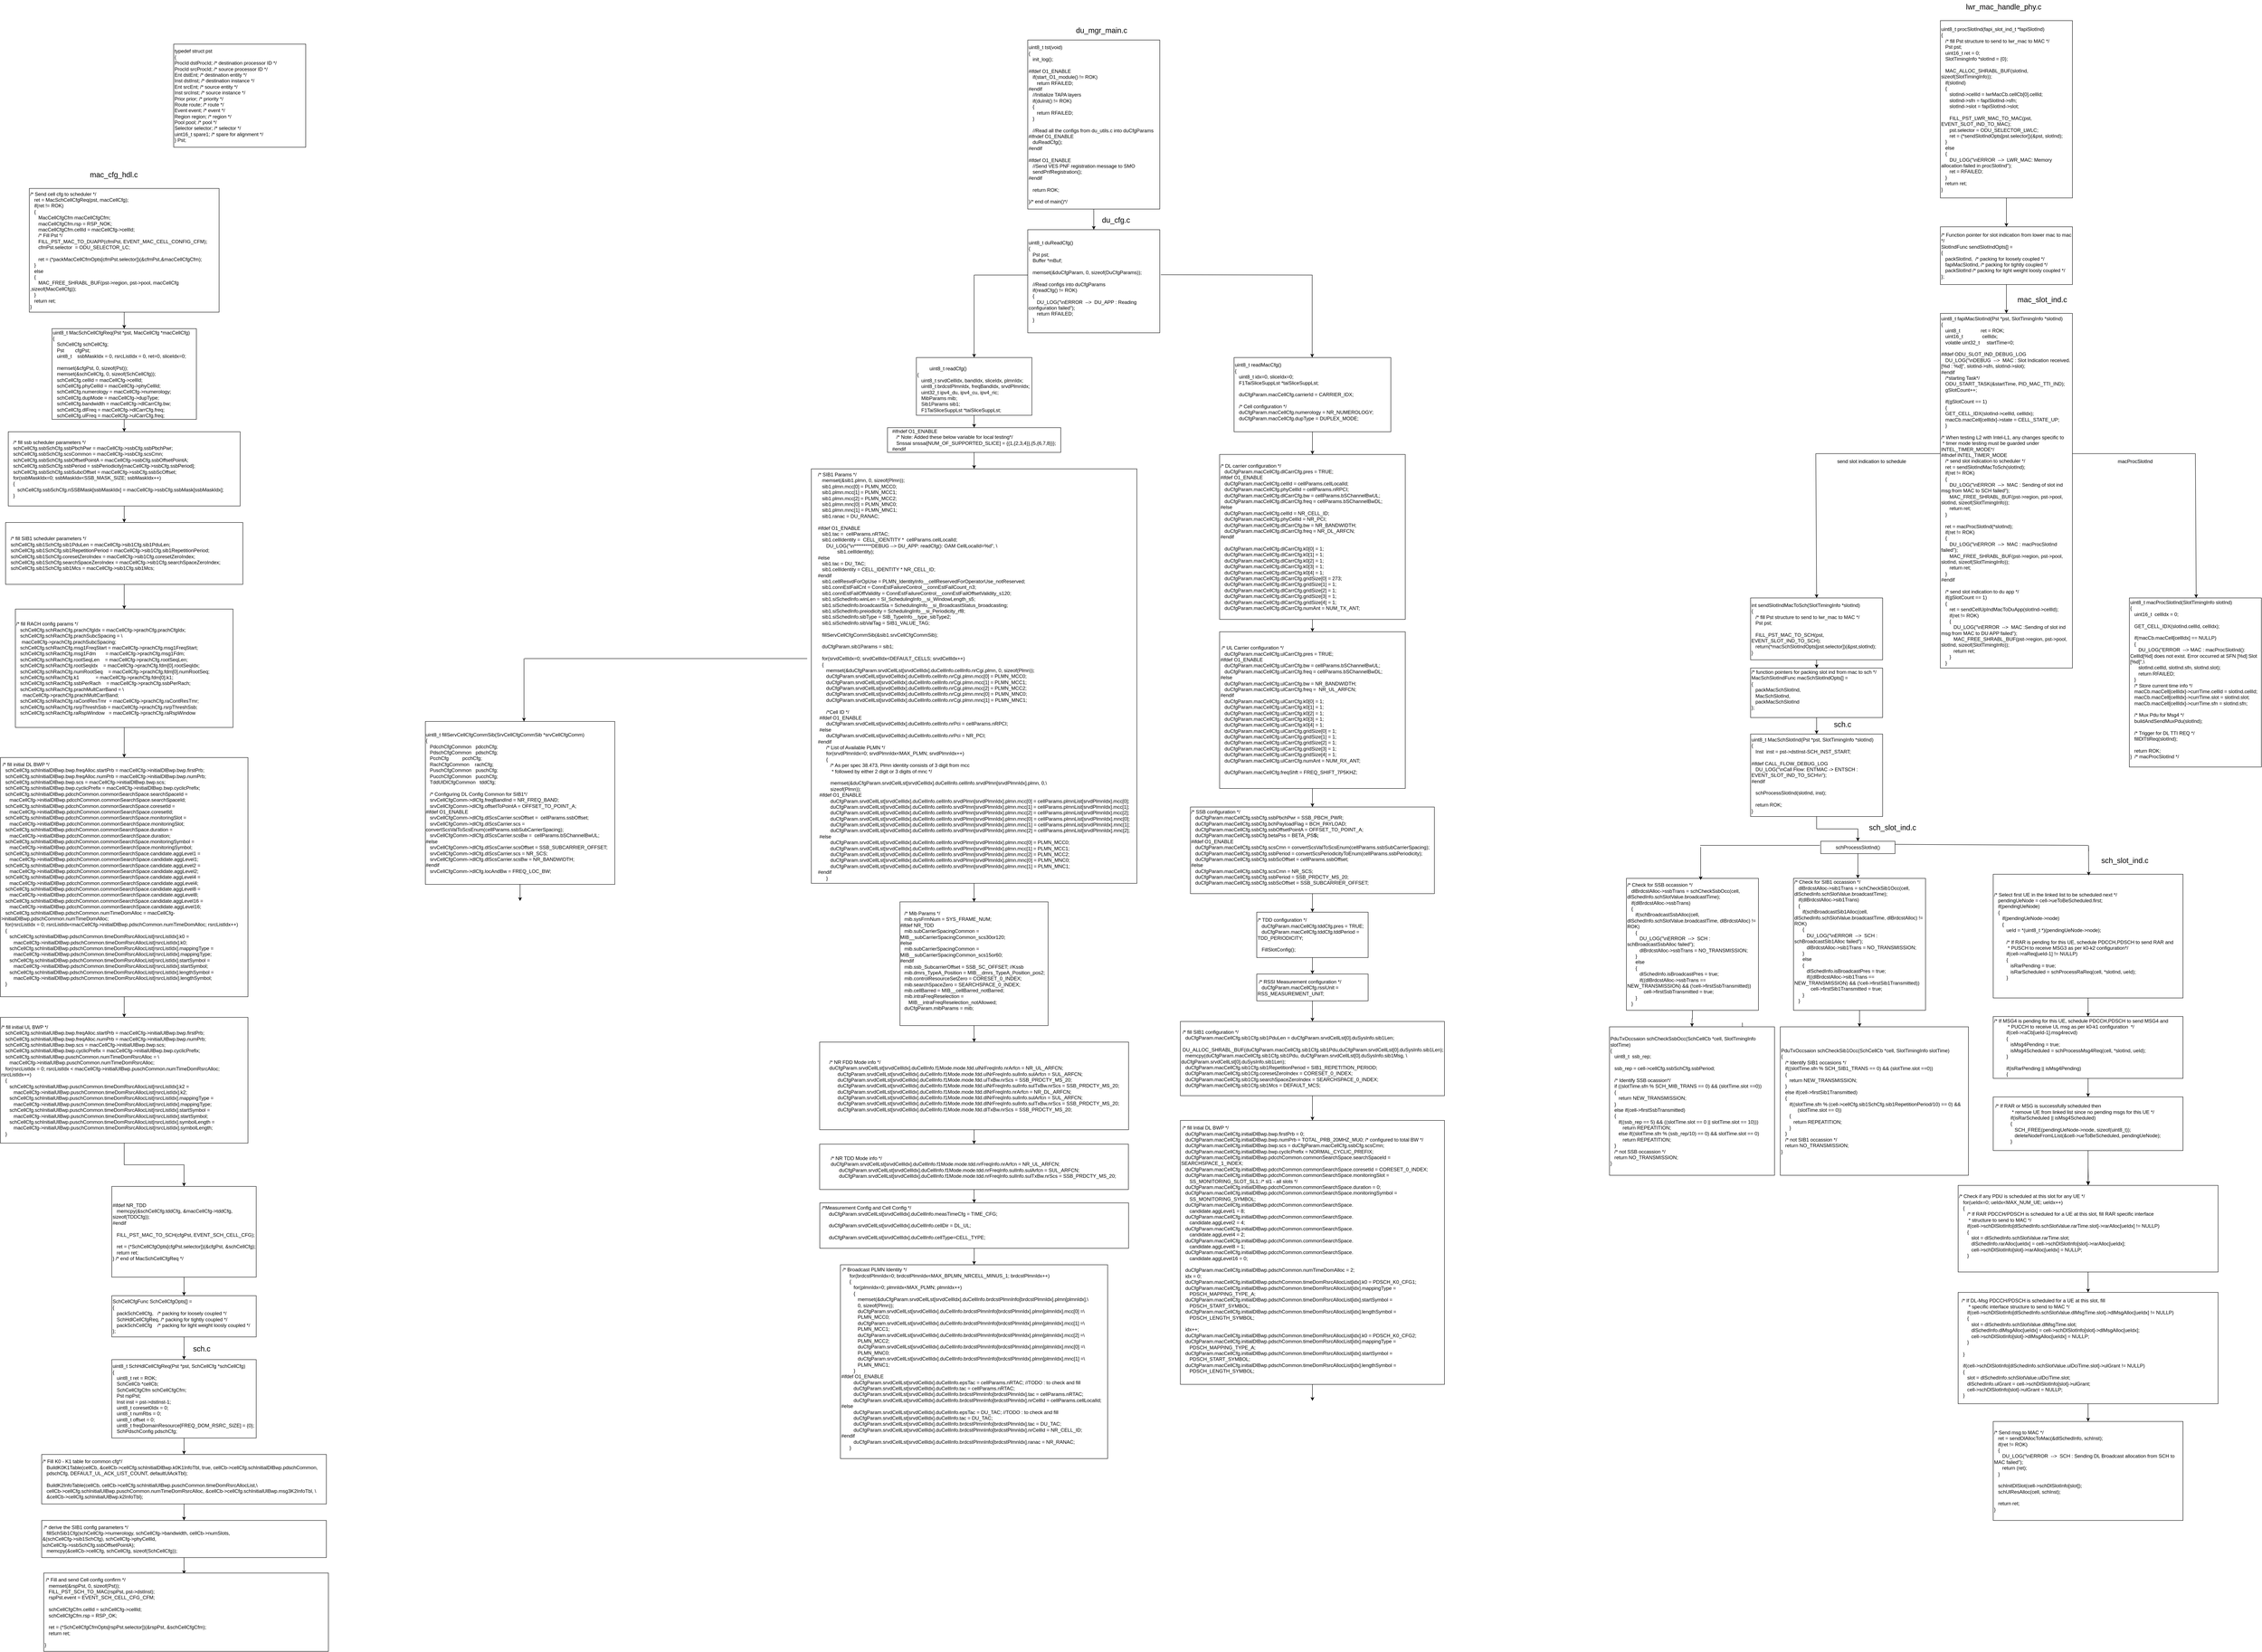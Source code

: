 <mxfile version="20.2.7" type="github" pages="2">
  <diagram id="4c9493ZX0JVMc4V4SmF9" name="Page-1">
    <mxGraphModel dx="2600" dy="613" grid="1" gridSize="10" guides="1" tooltips="1" connect="1" arrows="1" fold="1" page="1" pageScale="1" pageWidth="827" pageHeight="1169" math="0" shadow="0">
      <root>
        <mxCell id="0" />
        <mxCell id="1" parent="0" />
        <mxCell id="p64wqYi4TbKfhQqd9-dO-115" value="" style="edgeStyle=orthogonalEdgeStyle;rounded=0;orthogonalLoop=1;jettySize=auto;html=1;fontSize=18;" parent="1" source="p64wqYi4TbKfhQqd9-dO-15" target="p64wqYi4TbKfhQqd9-dO-113" edge="1">
          <mxGeometry relative="1" as="geometry" />
        </mxCell>
        <mxCell id="p64wqYi4TbKfhQqd9-dO-15" value="&lt;div&gt;uint8_t MacSchCellCfgReq(Pst *pst, MacCellCfg *macCellCfg)&lt;/div&gt;&lt;div&gt;{&lt;/div&gt;&lt;div&gt;&amp;nbsp; &amp;nbsp;SchCellCfg schCellCfg;&lt;/div&gt;&lt;div&gt;&amp;nbsp; &amp;nbsp;Pst&amp;nbsp; &amp;nbsp; &amp;nbsp; &amp;nbsp; cfgPst;&lt;/div&gt;&lt;div&gt;&amp;nbsp; &amp;nbsp;uint8_t&amp;nbsp; &amp;nbsp; ssbMaskIdx = 0, rsrcListIdx = 0, ret=0, sliceIdx=0;&lt;/div&gt;&lt;div&gt;&lt;br&gt;&lt;/div&gt;&lt;div&gt;&amp;nbsp; &amp;nbsp;memset(&amp;amp;cfgPst, 0, sizeof(Pst));&lt;/div&gt;&lt;div&gt;&amp;nbsp; &amp;nbsp;memset(&amp;amp;schCellCfg, 0, sizeof(SchCellCfg));&lt;/div&gt;&lt;div&gt;&amp;nbsp; &amp;nbsp;schCellCfg.cellId = macCellCfg-&amp;gt;cellId;&lt;/div&gt;&lt;div&gt;&amp;nbsp; &amp;nbsp;schCellCfg.phyCellId = macCellCfg-&amp;gt;phyCellId;&lt;/div&gt;&lt;div&gt;&amp;nbsp; &amp;nbsp;schCellCfg.numerology = macCellCfg-&amp;gt;numerology;&lt;/div&gt;&lt;div&gt;&amp;nbsp; &amp;nbsp;schCellCfg.dupMode = macCellCfg-&amp;gt;dupType;&lt;/div&gt;&lt;div&gt;&amp;nbsp; &amp;nbsp;schCellCfg.bandwidth = macCellCfg-&amp;gt;dlCarrCfg.bw;&lt;/div&gt;&lt;div&gt;&amp;nbsp; &amp;nbsp;schCellCfg.dlFreq = macCellCfg-&amp;gt;dlCarrCfg.freq;&lt;/div&gt;&lt;div&gt;&amp;nbsp; &amp;nbsp;schCellCfg.ulFreq = macCellCfg-&amp;gt;ulCarrCfg.freq;&lt;/div&gt;" style="rounded=0;whiteSpace=wrap;html=1;align=left;" parent="1" vertex="1">
          <mxGeometry x="-1145" y="1160" width="350" height="220" as="geometry" />
        </mxCell>
        <mxCell id="p64wqYi4TbKfhQqd9-dO-86" value="" style="edgeStyle=orthogonalEdgeStyle;rounded=0;orthogonalLoop=1;jettySize=auto;html=1;fontSize=18;" parent="1" source="p64wqYi4TbKfhQqd9-dO-17" target="p64wqYi4TbKfhQqd9-dO-19" edge="1">
          <mxGeometry relative="1" as="geometry" />
        </mxCell>
        <mxCell id="p64wqYi4TbKfhQqd9-dO-17" value="&lt;div&gt;#ifdef NR_TDD&lt;/div&gt;&lt;div&gt;&amp;nbsp; &amp;nbsp;memcpy(&amp;amp;schCellCfg.tddCfg, &amp;amp;macCellCfg-&amp;gt;tddCfg, sizeof(TDDCfg));&lt;/div&gt;&lt;div&gt;#endif&lt;/div&gt;&lt;div&gt;&lt;br&gt;&lt;/div&gt;&lt;div&gt;&amp;nbsp; &amp;nbsp;FILL_PST_MAC_TO_SCH(cfgPst, EVENT_SCH_CELL_CFG);&lt;/div&gt;&lt;div&gt;&lt;br&gt;&lt;/div&gt;&lt;div&gt;&amp;nbsp; &amp;nbsp;ret = (*SchCellCfgOpts[cfgPst.selector])(&amp;amp;cfgPst, &amp;amp;schCellCfg);&lt;/div&gt;&lt;div&gt;&amp;nbsp; &amp;nbsp;return ret;&lt;/div&gt;&lt;div&gt;} /* end of MacSchCellCfgReq */&lt;/div&gt;" style="rounded=0;whiteSpace=wrap;html=1;align=left;" parent="1" vertex="1">
          <mxGeometry x="-999.98" y="3240" width="350" height="220" as="geometry" />
        </mxCell>
        <mxCell id="p64wqYi4TbKfhQqd9-dO-85" value="" style="edgeStyle=orthogonalEdgeStyle;rounded=0;orthogonalLoop=1;jettySize=auto;html=1;fontSize=18;" parent="1" source="p64wqYi4TbKfhQqd9-dO-19" target="p64wqYi4TbKfhQqd9-dO-20" edge="1">
          <mxGeometry relative="1" as="geometry" />
        </mxCell>
        <mxCell id="p64wqYi4TbKfhQqd9-dO-19" value="&lt;div&gt;SchCellCfgFunc SchCellCfgOpts[] =&lt;/div&gt;&lt;div&gt;{&lt;/div&gt;&lt;div&gt;&amp;nbsp; &amp;nbsp;packSchCellCfg,&amp;nbsp; &amp;nbsp;/* packing for loosely coupled */&lt;/div&gt;&lt;div&gt;&amp;nbsp; &amp;nbsp;SchHdlCellCfgReq, /* packing for tightly coupled */&lt;/div&gt;&lt;div&gt;&amp;nbsp; &amp;nbsp;packSchCellCfg&amp;nbsp; &amp;nbsp; /* packing for light weight loosly coupled */&lt;/div&gt;&lt;div&gt;};&lt;/div&gt;" style="rounded=0;whiteSpace=wrap;html=1;align=left;" parent="1" vertex="1">
          <mxGeometry x="-999.98" y="3505" width="350" height="100" as="geometry" />
        </mxCell>
        <mxCell id="p64wqYi4TbKfhQqd9-dO-216" value="" style="edgeStyle=orthogonalEdgeStyle;rounded=0;orthogonalLoop=1;jettySize=auto;html=1;fontSize=18;" parent="1" source="p64wqYi4TbKfhQqd9-dO-20" target="p64wqYi4TbKfhQqd9-dO-69" edge="1">
          <mxGeometry relative="1" as="geometry" />
        </mxCell>
        <mxCell id="p64wqYi4TbKfhQqd9-dO-20" value="&lt;div&gt;uint8_t SchHdlCellCfgReq(Pst *pst, SchCellCfg *schCellCfg)&lt;/div&gt;&lt;div&gt;{&lt;/div&gt;&lt;div&gt;&amp;nbsp; &amp;nbsp;uint8_t ret = ROK;&lt;/div&gt;&lt;div&gt;&amp;nbsp; &amp;nbsp;SchCellCb *cellCb;&lt;/div&gt;&lt;div&gt;&amp;nbsp; &amp;nbsp;SchCellCfgCfm schCellCfgCfm;&lt;/div&gt;&lt;div&gt;&amp;nbsp; &amp;nbsp;Pst rspPst;&lt;/div&gt;&lt;div&gt;&amp;nbsp; &amp;nbsp;Inst inst = pst-&amp;gt;dstInst-1;&amp;nbsp;&lt;/div&gt;&lt;div&gt;&amp;nbsp; &amp;nbsp;uint8_t coreset0Idx = 0;&lt;/div&gt;&lt;div&gt;&amp;nbsp; &amp;nbsp;uint8_t numRbs = 0;&lt;/div&gt;&lt;div&gt;&amp;nbsp; &amp;nbsp;uint8_t offset = 0;&lt;/div&gt;&lt;div&gt;&amp;nbsp; &amp;nbsp;uint8_t freqDomainResource[FREQ_DOM_RSRC_SIZE] = {0};&lt;/div&gt;&lt;div&gt;&amp;nbsp; &amp;nbsp;SchPdschConfig pdschCfg;&lt;/div&gt;" style="rounded=0;whiteSpace=wrap;html=1;align=left;" parent="1" vertex="1">
          <mxGeometry x="-999.98" y="3660" width="350" height="190" as="geometry" />
        </mxCell>
        <mxCell id="p64wqYi4TbKfhQqd9-dO-21" value="&lt;div&gt;uint8_t tst(void)&lt;/div&gt;&lt;div&gt;{&lt;/div&gt;&lt;div&gt;&amp;nbsp; &amp;nbsp;init_log();&lt;/div&gt;&lt;div&gt;&lt;br&gt;&lt;/div&gt;&lt;div&gt;#ifdef O1_ENABLE&lt;/div&gt;&lt;div&gt;&amp;nbsp; &amp;nbsp;if(start_O1_module() != ROK)&lt;/div&gt;&lt;div&gt;&amp;nbsp; &amp;nbsp; &amp;nbsp; return RFAILED;&lt;/div&gt;&lt;div&gt;#endif&lt;/div&gt;&lt;div&gt;&amp;nbsp; &amp;nbsp;//Initialize TAPA layers&lt;/div&gt;&lt;div&gt;&amp;nbsp; &amp;nbsp;if(duInit() != ROK)&lt;/div&gt;&lt;div&gt;&amp;nbsp; &amp;nbsp;{&lt;/div&gt;&lt;div&gt;&amp;nbsp; &amp;nbsp; &amp;nbsp; return RFAILED;&lt;/div&gt;&lt;div&gt;&amp;nbsp; &amp;nbsp;}&amp;nbsp;&lt;/div&gt;&lt;div&gt;&lt;br&gt;&lt;/div&gt;&lt;div&gt;&amp;nbsp; &amp;nbsp;//Read all the configs from du_utils.c into duCfgParams&lt;/div&gt;&lt;div&gt;#ifndef O1_ENABLE&lt;/div&gt;&lt;div&gt;&amp;nbsp; &amp;nbsp;duReadCfg();&lt;/div&gt;&lt;div&gt;#endif&lt;/div&gt;&lt;div&gt;&lt;br&gt;&lt;/div&gt;&lt;div&gt;#ifdef O1_ENABLE&lt;/div&gt;&lt;div&gt;&amp;nbsp; &amp;nbsp;//Send VES PNF registration message to SMO&lt;/div&gt;&lt;div&gt;&amp;nbsp; &amp;nbsp;sendPnfRegistration();&lt;/div&gt;&lt;div&gt;#endif&lt;/div&gt;&lt;div&gt;&lt;br&gt;&lt;/div&gt;&lt;div&gt;&amp;nbsp; &amp;nbsp;return ROK;&lt;/div&gt;&lt;div&gt;&lt;br&gt;&lt;/div&gt;&lt;div&gt;}/* end of main()*/&lt;/div&gt;" style="rounded=0;whiteSpace=wrap;html=1;align=left;" parent="1" vertex="1">
          <mxGeometry x="1220" y="460" width="320" height="410" as="geometry" />
        </mxCell>
        <mxCell id="p64wqYi4TbKfhQqd9-dO-22" value="&lt;div&gt;uint8_t duReadCfg()&lt;/div&gt;&lt;div&gt;{&lt;/div&gt;&lt;div&gt;&amp;nbsp; &amp;nbsp;Pst pst;&lt;/div&gt;&lt;div&gt;&amp;nbsp; &amp;nbsp;Buffer *mBuf;&lt;/div&gt;&lt;div&gt;&lt;br&gt;&lt;/div&gt;&lt;div&gt;&amp;nbsp; &amp;nbsp;memset(&amp;amp;duCfgParam, 0, sizeof(DuCfgParams));&lt;/div&gt;&lt;div&gt;&lt;br&gt;&lt;/div&gt;&lt;div&gt;&amp;nbsp; &amp;nbsp;//Read configs into duCfgParams&lt;/div&gt;&lt;div&gt;&amp;nbsp; &amp;nbsp;if(readCfg() != ROK)&lt;/div&gt;&lt;div&gt;&amp;nbsp; &amp;nbsp;{&lt;/div&gt;&lt;div&gt;&amp;nbsp; &amp;nbsp; &amp;nbsp; DU_LOG(&quot;\nERROR&amp;nbsp; --&amp;gt;&amp;nbsp; DU_APP : Reading configuration failed&quot;);&lt;/div&gt;&lt;div&gt;&amp;nbsp; &amp;nbsp; &amp;nbsp; return RFAILED;&lt;/div&gt;&lt;div&gt;&amp;nbsp; &amp;nbsp;}&lt;/div&gt;" style="rounded=0;whiteSpace=wrap;html=1;align=left;" parent="1" vertex="1">
          <mxGeometry x="1220" y="920" width="320" height="250" as="geometry" />
        </mxCell>
        <mxCell id="p64wqYi4TbKfhQqd9-dO-23" value="" style="endArrow=classic;html=1;rounded=0;exitX=0.5;exitY=1;exitDx=0;exitDy=0;entryX=0.5;entryY=0;entryDx=0;entryDy=0;" parent="1" source="p64wqYi4TbKfhQqd9-dO-21" target="p64wqYi4TbKfhQqd9-dO-22" edge="1">
          <mxGeometry width="50" height="50" relative="1" as="geometry">
            <mxPoint x="1130" y="960" as="sourcePoint" />
            <mxPoint x="1180" y="910" as="targetPoint" />
          </mxGeometry>
        </mxCell>
        <mxCell id="p64wqYi4TbKfhQqd9-dO-34" value="" style="endArrow=none;html=1;rounded=0;" parent="1" edge="1">
          <mxGeometry width="50" height="50" relative="1" as="geometry">
            <mxPoint x="1090" y="1030" as="sourcePoint" />
            <mxPoint x="1220" y="1030" as="targetPoint" />
          </mxGeometry>
        </mxCell>
        <mxCell id="p64wqYi4TbKfhQqd9-dO-35" value="" style="endArrow=none;html=1;rounded=0;exitX=1.008;exitY=0.437;exitDx=0;exitDy=0;exitPerimeter=0;" parent="1" source="p64wqYi4TbKfhQqd9-dO-22" edge="1">
          <mxGeometry width="50" height="50" relative="1" as="geometry">
            <mxPoint x="1570" y="1030" as="sourcePoint" />
            <mxPoint x="1910" y="1030" as="targetPoint" />
          </mxGeometry>
        </mxCell>
        <mxCell id="p64wqYi4TbKfhQqd9-dO-36" value="" style="endArrow=classic;html=1;rounded=0;entryX=0.5;entryY=0;entryDx=0;entryDy=0;" parent="1" edge="1">
          <mxGeometry width="50" height="50" relative="1" as="geometry">
            <mxPoint x="1909.38" y="1030" as="sourcePoint" />
            <mxPoint x="1909.38" y="1230" as="targetPoint" />
          </mxGeometry>
        </mxCell>
        <mxCell id="p64wqYi4TbKfhQqd9-dO-37" value="&lt;div&gt;uint8_t fapiMacSlotInd(Pst *pst, SlotTimingInfo *slotInd)&lt;/div&gt;&lt;div&gt;{&lt;/div&gt;&lt;div&gt;&amp;nbsp; &amp;nbsp;uint8_t&amp;nbsp; &amp;nbsp; &amp;nbsp; &amp;nbsp; &amp;nbsp; &amp;nbsp; &amp;nbsp; &amp;nbsp;ret = ROK;&lt;/div&gt;&lt;div&gt;&amp;nbsp; &amp;nbsp;uint16_t&amp;nbsp; &amp;nbsp; &amp;nbsp; &amp;nbsp; &amp;nbsp; &amp;nbsp; &amp;nbsp; cellIdx;&lt;/div&gt;&lt;div&gt;&amp;nbsp; &amp;nbsp;volatile uint32_t&amp;nbsp; &amp;nbsp; &amp;nbsp;startTime=0;&lt;/div&gt;&lt;div&gt;&lt;br&gt;&lt;/div&gt;&lt;div&gt;#ifdef ODU_SLOT_IND_DEBUG_LOG&lt;/div&gt;&lt;div&gt;&amp;nbsp; &amp;nbsp;DU_LOG(&quot;\nDEBUG&amp;nbsp; --&amp;gt;&amp;nbsp; MAC : Slot Indication received. [%d : %d]&quot;, slotInd-&amp;gt;sfn, slotInd-&amp;gt;slot);&lt;/div&gt;&lt;div&gt;#endif&lt;/div&gt;&lt;div&gt;&amp;nbsp; &amp;nbsp;/*starting Task*/&lt;/div&gt;&lt;div&gt;&amp;nbsp; &amp;nbsp;ODU_START_TASK(&amp;amp;startTime, PID_MAC_TTI_IND);&lt;/div&gt;&lt;div&gt;&amp;nbsp; &amp;nbsp;gSlotCount++;&lt;/div&gt;&lt;div&gt;&lt;br&gt;&lt;/div&gt;&lt;div&gt;&amp;nbsp; &amp;nbsp;if(gSlotCount == 1)&lt;/div&gt;&lt;div&gt;&amp;nbsp; &amp;nbsp;{&lt;/div&gt;&lt;div&gt;&lt;span style=&quot;&quot;&gt; &lt;/span&gt;&amp;nbsp; &amp;nbsp;GET_CELL_IDX(slotInd-&amp;gt;cellId, cellIdx);&lt;/div&gt;&lt;div&gt;&lt;span style=&quot;&quot;&gt; &lt;/span&gt;&amp;nbsp; &amp;nbsp;macCb.macCell[cellIdx]-&amp;gt;state = CELL_STATE_UP;&lt;/div&gt;&lt;div&gt;&amp;nbsp; &amp;nbsp;}&lt;/div&gt;&lt;div&gt;&lt;br&gt;&lt;/div&gt;&lt;div&gt;/* When testing L2 with Intel-L1, any changes specific to&amp;nbsp;&lt;/div&gt;&lt;div&gt;&amp;nbsp;* timer mode testing must be guarded under INTEL_TIMER_MODE*/&lt;/div&gt;&lt;div&gt;#ifndef INTEL_TIMER_MODE&lt;/div&gt;&lt;div&gt;&amp;nbsp; &amp;nbsp;/* send slot indication to scheduler */&lt;/div&gt;&lt;div&gt;&amp;nbsp; &amp;nbsp;ret = sendSlotIndMacToSch(slotInd);&lt;/div&gt;&lt;div&gt;&amp;nbsp; &amp;nbsp;if(ret != ROK)&lt;/div&gt;&lt;div&gt;&amp;nbsp; &amp;nbsp;{&lt;/div&gt;&lt;div&gt;&amp;nbsp; &amp;nbsp; &amp;nbsp; DU_LOG(&quot;\nERROR&amp;nbsp; --&amp;gt;&amp;nbsp; MAC : Sending of slot ind msg from MAC to SCH failed&quot;);&lt;/div&gt;&lt;div&gt;&amp;nbsp; &amp;nbsp; &amp;nbsp; MAC_FREE_SHRABL_BUF(pst-&amp;gt;region, pst-&amp;gt;pool, slotInd, sizeof(SlotTimingInfo));&lt;/div&gt;&lt;div&gt;&amp;nbsp; &amp;nbsp; &amp;nbsp; return ret;&lt;/div&gt;&lt;div&gt;&amp;nbsp; &amp;nbsp;}&lt;/div&gt;&lt;div&gt;&lt;br&gt;&lt;/div&gt;&lt;div&gt;&amp;nbsp; &amp;nbsp;ret = macProcSlotInd(*slotInd);&lt;/div&gt;&lt;div&gt;&amp;nbsp; &amp;nbsp;if(ret != ROK)&lt;/div&gt;&lt;div&gt;&amp;nbsp; &amp;nbsp;{&lt;/div&gt;&lt;div&gt;&amp;nbsp; &amp;nbsp; &amp;nbsp; DU_LOG(&quot;\nERROR&amp;nbsp; --&amp;gt;&amp;nbsp; MAC : macProcSlotInd failed&quot;);&lt;/div&gt;&lt;div&gt;&amp;nbsp; &amp;nbsp; &amp;nbsp; MAC_FREE_SHRABL_BUF(pst-&amp;gt;region, pst-&amp;gt;pool, slotInd, sizeof(SlotTimingInfo));&lt;/div&gt;&lt;div&gt;&amp;nbsp; &amp;nbsp; &amp;nbsp; return ret;&lt;/div&gt;&lt;div&gt;&amp;nbsp; &amp;nbsp;}&lt;/div&gt;&lt;div&gt;&lt;div&gt;#endif&lt;/div&gt;&lt;div&gt;&lt;br&gt;&lt;/div&gt;&lt;div&gt;&amp;nbsp; &amp;nbsp;/* send slot indication to du app */&lt;/div&gt;&lt;div&gt;&amp;nbsp; &amp;nbsp;if(gSlotCount == 1)&amp;nbsp; &amp;nbsp;&lt;/div&gt;&lt;div&gt;&amp;nbsp; &amp;nbsp;{&lt;/div&gt;&lt;div&gt;&amp;nbsp; &amp;nbsp; &amp;nbsp; ret = sendCellUpIndMacToDuApp(slotInd-&amp;gt;cellId);&lt;/div&gt;&lt;div&gt;&amp;nbsp; &amp;nbsp; &amp;nbsp; if(ret != ROK)&lt;/div&gt;&lt;div&gt;&amp;nbsp; &amp;nbsp; &amp;nbsp; {&lt;/div&gt;&lt;div&gt;&amp;nbsp; &amp;nbsp; &amp;nbsp; &amp;nbsp; &amp;nbsp;DU_LOG(&quot;\nERROR&amp;nbsp; --&amp;gt;&amp;nbsp; MAC :Sending of slot ind msg from MAC to DU APP failed&quot;);&lt;/div&gt;&lt;div&gt;&amp;nbsp; &amp;nbsp; &amp;nbsp; &amp;nbsp; &amp;nbsp;MAC_FREE_SHRABL_BUF(pst-&amp;gt;region, pst-&amp;gt;pool, slotInd, sizeof(SlotTimingInfo));&lt;/div&gt;&lt;div&gt;&amp;nbsp; &amp;nbsp; &amp;nbsp; &amp;nbsp; &amp;nbsp;return ret;&lt;/div&gt;&lt;div&gt;&amp;nbsp; &amp;nbsp; &amp;nbsp; }&lt;/div&gt;&lt;div&gt;&amp;nbsp; &amp;nbsp;}&lt;/div&gt;&lt;/div&gt;" style="rounded=0;whiteSpace=wrap;html=1;align=left;" parent="1" vertex="1">
          <mxGeometry x="3432" y="1123" width="320" height="860" as="geometry" />
        </mxCell>
        <mxCell id="p64wqYi4TbKfhQqd9-dO-56" value="" style="edgeStyle=orthogonalEdgeStyle;rounded=0;orthogonalLoop=1;jettySize=auto;html=1;" parent="1" edge="1">
          <mxGeometry relative="1" as="geometry">
            <mxPoint x="2952" y="2843" as="sourcePoint" />
            <mxPoint x="2952" y="2883" as="targetPoint" />
          </mxGeometry>
        </mxCell>
        <mxCell id="p64wqYi4TbKfhQqd9-dO-167" value="" style="edgeStyle=orthogonalEdgeStyle;rounded=0;orthogonalLoop=1;jettySize=auto;html=1;fontSize=18;" parent="1" source="p64wqYi4TbKfhQqd9-dO-41" target="p64wqYi4TbKfhQqd9-dO-42" edge="1">
          <mxGeometry relative="1" as="geometry" />
        </mxCell>
        <mxCell id="p64wqYi4TbKfhQqd9-dO-41" value="&lt;div&gt;/* Check for SSB occassion */&lt;/div&gt;&lt;div&gt;&amp;nbsp; &amp;nbsp;dlBrdcstAlloc-&amp;gt;ssbTrans = schCheckSsbOcc(cell, dlSchedInfo.schSlotValue.broadcastTime);&amp;nbsp;&lt;/div&gt;&lt;div&gt;&amp;nbsp; &amp;nbsp;if(dlBrdcstAlloc-&amp;gt;ssbTrans)&lt;/div&gt;&lt;div&gt;&amp;nbsp; &amp;nbsp;{&lt;/div&gt;&lt;div&gt;&amp;nbsp; &amp;nbsp; &amp;nbsp; if(schBroadcastSsbAlloc(cell, dlSchedInfo.schSlotValue.broadcastTime, dlBrdcstAlloc) != ROK)&lt;/div&gt;&lt;div&gt;&amp;nbsp; &amp;nbsp; &amp;nbsp; {&lt;/div&gt;&lt;div&gt;&amp;nbsp; &amp;nbsp; &amp;nbsp; &amp;nbsp; &amp;nbsp;DU_LOG(&quot;\nERROR&amp;nbsp; --&amp;gt;&amp;nbsp; SCH : schBroadcastSsbAlloc failed&quot;);&lt;/div&gt;&lt;div&gt;&amp;nbsp; &amp;nbsp; &amp;nbsp; &amp;nbsp; &amp;nbsp;dlBrdcstAlloc-&amp;gt;ssbTrans = NO_TRANSMISSION;&lt;/div&gt;&lt;div&gt;&amp;nbsp; &amp;nbsp; &amp;nbsp; }&lt;/div&gt;&lt;div&gt;&amp;nbsp; &amp;nbsp; &amp;nbsp; else&amp;nbsp;&lt;/div&gt;&lt;div&gt;&amp;nbsp; &amp;nbsp; &amp;nbsp; {&lt;/div&gt;&lt;div&gt;&amp;nbsp; &amp;nbsp; &amp;nbsp; &amp;nbsp; &amp;nbsp;dlSchedInfo.isBroadcastPres = true;&lt;/div&gt;&lt;div&gt;&amp;nbsp; &amp;nbsp; &amp;nbsp; &amp;nbsp; &amp;nbsp;if((dlBrdcstAlloc-&amp;gt;ssbTrans == NEW_TRANSMISSION) &amp;amp;&amp;amp; (!cell-&amp;gt;firstSsbTransmitted))&lt;/div&gt;&lt;div&gt;&amp;nbsp; &amp;nbsp; &amp;nbsp; &amp;nbsp; &amp;nbsp; &amp;nbsp; cell-&amp;gt;firstSsbTransmitted = true;&lt;/div&gt;&lt;div&gt;&amp;nbsp; &amp;nbsp; &amp;nbsp; }&lt;/div&gt;&lt;div&gt;&amp;nbsp; &amp;nbsp;}&lt;/div&gt;" style="rounded=0;whiteSpace=wrap;html=1;align=left;" parent="1" vertex="1">
          <mxGeometry x="2671" y="2493" width="320" height="320" as="geometry" />
        </mxCell>
        <mxCell id="p64wqYi4TbKfhQqd9-dO-42" value="&lt;div&gt;PduTxOccsaion schCheckSsbOcc(SchCellCb *cell, SlotTimingInfo slotTime)&lt;/div&gt;&lt;div&gt;{&lt;/div&gt;&lt;div&gt;&amp;nbsp; &amp;nbsp;uint8_t&amp;nbsp; ssb_rep;&lt;/div&gt;&lt;div&gt;&lt;br&gt;&lt;/div&gt;&lt;div&gt;&amp;nbsp; &amp;nbsp;ssb_rep = cell-&amp;gt;cellCfg.ssbSchCfg.ssbPeriod;&lt;/div&gt;&lt;div&gt;&lt;br&gt;&lt;/div&gt;&lt;div&gt;&amp;nbsp; &amp;nbsp;/* Identify SSB ocassion*/&lt;/div&gt;&lt;div&gt;&amp;nbsp; &amp;nbsp;if ((slotTime.sfn % SCH_MIB_TRANS == 0) &amp;amp;&amp;amp; (slotTime.slot ==0))&lt;/div&gt;&lt;div&gt;&amp;nbsp; &amp;nbsp;{&lt;/div&gt;&lt;div&gt;&amp;nbsp; &amp;nbsp; &amp;nbsp; return NEW_TRANSMISSION;&lt;/div&gt;&lt;div&gt;&amp;nbsp; &amp;nbsp;}&lt;/div&gt;&lt;div&gt;&amp;nbsp; &amp;nbsp;else if(cell-&amp;gt;firstSsbTransmitted)&amp;nbsp;&lt;/div&gt;&lt;div&gt;&amp;nbsp; &amp;nbsp;{&lt;/div&gt;&lt;div&gt;&amp;nbsp; &amp;nbsp; &amp;nbsp; if((ssb_rep == 5) &amp;amp;&amp;amp; ((slotTime.slot == 0 || slotTime.slot == 10)))&lt;/div&gt;&lt;div&gt;&amp;nbsp; &amp;nbsp; &amp;nbsp; &amp;nbsp; &amp;nbsp;return REPEATITION;&lt;/div&gt;&lt;div&gt;&amp;nbsp; &amp;nbsp; &amp;nbsp; else if((slotTime.sfn % (ssb_rep/10) == 0) &amp;amp;&amp;amp; slotTime.slot == 0)&lt;/div&gt;&lt;div&gt;&amp;nbsp; &amp;nbsp; &amp;nbsp; &amp;nbsp; &amp;nbsp;return REPEATITION;&lt;/div&gt;&lt;div&gt;&amp;nbsp; &amp;nbsp;}&lt;/div&gt;&lt;div&gt;&amp;nbsp; &amp;nbsp;/* not SSB occassion */&lt;/div&gt;&lt;div&gt;&amp;nbsp; &amp;nbsp;return NO_TRANSMISSION;&lt;/div&gt;&lt;div&gt;}&lt;/div&gt;" style="rounded=0;whiteSpace=wrap;html=1;align=left;" parent="1" vertex="1">
          <mxGeometry x="2630" y="2853" width="400" height="360" as="geometry" />
        </mxCell>
        <mxCell id="p64wqYi4TbKfhQqd9-dO-107" value="" style="edgeStyle=orthogonalEdgeStyle;rounded=0;orthogonalLoop=1;jettySize=auto;html=1;fontSize=18;" parent="1" source="p64wqYi4TbKfhQqd9-dO-44" target="p64wqYi4TbKfhQqd9-dO-46" edge="1">
          <mxGeometry relative="1" as="geometry" />
        </mxCell>
        <mxCell id="p64wqYi4TbKfhQqd9-dO-44" value="&lt;div&gt;/* Select first UE in the linked list to be scheduled next */&lt;/div&gt;&lt;div&gt;&amp;nbsp; &amp;nbsp;pendingUeNode = cell-&amp;gt;ueToBeScheduled.first;&lt;/div&gt;&lt;div&gt;&amp;nbsp; &amp;nbsp;if(pendingUeNode)&lt;/div&gt;&lt;div&gt;&amp;nbsp; &amp;nbsp;{&lt;/div&gt;&lt;div&gt;&amp;nbsp; &amp;nbsp; &amp;nbsp; if(pendingUeNode-&amp;gt;node)&lt;/div&gt;&lt;div&gt;&amp;nbsp; &amp;nbsp; &amp;nbsp; {&lt;/div&gt;&lt;div&gt;&amp;nbsp; &amp;nbsp; &amp;nbsp; &amp;nbsp; &amp;nbsp;ueId = *(uint8_t *)(pendingUeNode-&amp;gt;node);&lt;/div&gt;&lt;div&gt;&lt;br&gt;&lt;/div&gt;&lt;div&gt;&amp;nbsp; &amp;nbsp; &amp;nbsp; &amp;nbsp; &amp;nbsp;/* If RAR is pending for this UE, schedule PDCCH,PDSCH to send RAR and&amp;nbsp;&lt;/div&gt;&lt;div&gt;&amp;nbsp; &amp;nbsp; &amp;nbsp; &amp;nbsp; &amp;nbsp; * PUSCH to receive MSG3 as per k0-k2 configuration*/&lt;/div&gt;&lt;div&gt;&amp;nbsp; &amp;nbsp; &amp;nbsp; &amp;nbsp; &amp;nbsp;if(cell-&amp;gt;raReq[ueId-1] != NULLP)&lt;/div&gt;&lt;div&gt;&amp;nbsp; &amp;nbsp; &amp;nbsp; &amp;nbsp; &amp;nbsp;{&lt;/div&gt;&lt;div&gt;&amp;nbsp; &amp;nbsp; &amp;nbsp; &amp;nbsp; &amp;nbsp; &amp;nbsp; isRarPending = true;&lt;/div&gt;&lt;div&gt;&amp;nbsp; &amp;nbsp; &amp;nbsp; &amp;nbsp; &amp;nbsp; &amp;nbsp; isRarScheduled = schProcessRaReq(cell, *slotInd, ueId);&lt;/div&gt;&lt;div&gt;&amp;nbsp; &amp;nbsp; &amp;nbsp; &amp;nbsp; &amp;nbsp;}&lt;/div&gt;" style="rounded=0;whiteSpace=wrap;html=1;align=left;" parent="1" vertex="1">
          <mxGeometry x="3560" y="2483" width="460" height="300" as="geometry" />
        </mxCell>
        <mxCell id="02gVL89lQie8hWmFiPp3-50" value="" style="edgeStyle=orthogonalEdgeStyle;rounded=0;orthogonalLoop=1;jettySize=auto;html=1;" edge="1" parent="1" source="p64wqYi4TbKfhQqd9-dO-46" target="p64wqYi4TbKfhQqd9-dO-148">
          <mxGeometry relative="1" as="geometry" />
        </mxCell>
        <mxCell id="p64wqYi4TbKfhQqd9-dO-46" value="&lt;div&gt;/* If MSG4 is pending for this UE, schedule PDCCH,PDSCH to send MSG4 and&lt;/div&gt;&lt;div&gt;&amp;nbsp; &amp;nbsp; &amp;nbsp; &amp;nbsp; &amp;nbsp; * PUCCH to receive UL msg as per k0-k1 configuration&amp;nbsp; */&lt;/div&gt;&lt;div&gt;&amp;nbsp; &amp;nbsp; &amp;nbsp; &amp;nbsp; &amp;nbsp;if(cell-&amp;gt;raCb[ueId-1].msg4recvd)&lt;/div&gt;&lt;div&gt;&amp;nbsp; &amp;nbsp; &amp;nbsp; &amp;nbsp; &amp;nbsp;{&lt;/div&gt;&lt;div&gt;&amp;nbsp; &amp;nbsp; &amp;nbsp; &amp;nbsp; &amp;nbsp; &amp;nbsp; isMsg4Pending = true;&lt;/div&gt;&lt;div&gt;&amp;nbsp; &amp;nbsp; &amp;nbsp; &amp;nbsp; &amp;nbsp; &amp;nbsp; isMsg4Scheduled = schProcessMsg4Req(cell, *slotInd, ueId);&lt;/div&gt;&lt;div&gt;&amp;nbsp; &amp;nbsp; &amp;nbsp; &amp;nbsp; &amp;nbsp;}&lt;/div&gt;&lt;div&gt;&lt;br&gt;&lt;/div&gt;&lt;div&gt;&amp;nbsp; &amp;nbsp; &amp;nbsp; &amp;nbsp; &amp;nbsp;if(isRarPending || isMsg4Pending)&lt;/div&gt;&lt;div&gt;&amp;nbsp; &amp;nbsp; &amp;nbsp; &amp;nbsp; &amp;nbsp;{&lt;/div&gt;" style="rounded=0;whiteSpace=wrap;html=1;align=left;" parent="1" vertex="1">
          <mxGeometry x="3560" y="2828" width="460" height="150" as="geometry" />
        </mxCell>
        <mxCell id="p64wqYi4TbKfhQqd9-dO-47" value="&lt;div&gt;/* Send msg to MAC */&lt;/div&gt;&lt;div&gt;&amp;nbsp; &amp;nbsp;ret = sendDlAllocToMac(&amp;amp;dlSchedInfo, schInst);&lt;/div&gt;&lt;div&gt;&amp;nbsp; &amp;nbsp;if(ret != ROK)&lt;/div&gt;&lt;div&gt;&amp;nbsp; &amp;nbsp;{&lt;/div&gt;&lt;div&gt;&amp;nbsp; &amp;nbsp; &amp;nbsp; DU_LOG(&quot;\nERROR&amp;nbsp; --&amp;gt;&amp;nbsp; SCH : Sending DL Broadcast allocation from SCH to MAC failed&quot;);&lt;/div&gt;&lt;div&gt;&amp;nbsp; &amp;nbsp; &amp;nbsp; return (ret);&lt;/div&gt;&lt;div&gt;&amp;nbsp; &amp;nbsp;}&lt;/div&gt;&lt;div&gt;&lt;br&gt;&lt;/div&gt;&lt;div&gt;&amp;nbsp; &amp;nbsp;schInitDlSlot(cell-&amp;gt;schDlSlotInfo[slot]);&lt;/div&gt;&lt;div&gt;&amp;nbsp; &amp;nbsp;schUlResAlloc(cell, schInst);&lt;/div&gt;&lt;div&gt;&lt;br&gt;&lt;/div&gt;&lt;div&gt;&amp;nbsp; &amp;nbsp;return ret;&lt;/div&gt;&lt;div&gt;}&lt;/div&gt;" style="rounded=0;whiteSpace=wrap;html=1;align=left;" parent="1" vertex="1">
          <mxGeometry x="3560" y="3810" width="460" height="240" as="geometry" />
        </mxCell>
        <mxCell id="p64wqYi4TbKfhQqd9-dO-89" value="" style="edgeStyle=orthogonalEdgeStyle;rounded=0;orthogonalLoop=1;jettySize=auto;html=1;fontSize=18;" parent="1" source="p64wqYi4TbKfhQqd9-dO-48" target="p64wqYi4TbKfhQqd9-dO-15" edge="1">
          <mxGeometry relative="1" as="geometry" />
        </mxCell>
        <mxCell id="p64wqYi4TbKfhQqd9-dO-48" value="&lt;div style=&quot;&quot;&gt;/* Send cell cfg to scheduler */&lt;/div&gt;&lt;div style=&quot;&quot;&gt;&amp;nbsp; &amp;nbsp;ret = MacSchCellCfgReq(pst, macCellCfg);&lt;/div&gt;&lt;div style=&quot;&quot;&gt;&amp;nbsp; &amp;nbsp;if(ret != ROK)&lt;/div&gt;&lt;div style=&quot;&quot;&gt;&amp;nbsp; &amp;nbsp;{&lt;/div&gt;&lt;div style=&quot;&quot;&gt;&amp;nbsp; &amp;nbsp; &amp;nbsp; MacCellCfgCfm macCellCfgCfm;&lt;/div&gt;&lt;div style=&quot;&quot;&gt;&amp;nbsp; &amp;nbsp; &amp;nbsp; macCellCfgCfm.rsp = RSP_NOK;&lt;/div&gt;&lt;div style=&quot;&quot;&gt;&amp;nbsp; &amp;nbsp; &amp;nbsp; macCellCfgCfm.cellId = macCellCfg-&amp;gt;cellId;&lt;/div&gt;&lt;div style=&quot;&quot;&gt;&amp;nbsp; &amp;nbsp; &amp;nbsp; /* Fill Pst */&lt;/div&gt;&lt;div style=&quot;&quot;&gt;&amp;nbsp; &amp;nbsp; &amp;nbsp; FILL_PST_MAC_TO_DUAPP(cfmPst, EVENT_MAC_CELL_CONFIG_CFM);&lt;/div&gt;&lt;div style=&quot;&quot;&gt;&amp;nbsp; &amp;nbsp; &amp;nbsp; cfmPst.selector&amp;nbsp; = ODU_SELECTOR_LC;&lt;/div&gt;&lt;div style=&quot;&quot;&gt;&lt;br&gt;&lt;/div&gt;&lt;div style=&quot;&quot;&gt;&amp;nbsp; &amp;nbsp; &amp;nbsp; ret = (*packMacCellCfmOpts[cfmPst.selector])(&amp;amp;cfmPst,&amp;amp;macCellCfgCfm);&lt;/div&gt;&lt;div style=&quot;&quot;&gt;&amp;nbsp; &amp;nbsp;}&lt;/div&gt;&lt;div style=&quot;&quot;&gt;&amp;nbsp; &amp;nbsp;else&lt;/div&gt;&lt;div style=&quot;&quot;&gt;&amp;nbsp; &amp;nbsp;{&lt;/div&gt;&lt;div style=&quot;&quot;&gt;&amp;nbsp; &amp;nbsp; &amp;nbsp; MAC_FREE_SHRABL_BUF(pst-&amp;gt;region, pst-&amp;gt;pool, macCellCfg ,sizeof(MacCellCfg));&lt;/div&gt;&lt;div style=&quot;&quot;&gt;&amp;nbsp; &amp;nbsp;}&lt;/div&gt;&lt;div style=&quot;&quot;&gt;&amp;nbsp; &amp;nbsp;return ret;&lt;/div&gt;&lt;div style=&quot;&quot;&gt;}&lt;/div&gt;" style="rounded=0;whiteSpace=wrap;html=1;align=left;" parent="1" vertex="1">
          <mxGeometry x="-1200" y="820" width="460" height="300" as="geometry" />
        </mxCell>
        <mxCell id="p64wqYi4TbKfhQqd9-dO-57" value="&lt;font style=&quot;font-size: 18px;&quot;&gt;mac_cfg_hdl.c&lt;/font&gt;" style="text;whiteSpace=wrap;html=1;" parent="1" vertex="1">
          <mxGeometry x="-1055" y="770" width="150" height="40" as="geometry" />
        </mxCell>
        <mxCell id="p64wqYi4TbKfhQqd9-dO-65" value="&lt;span style=&quot;font-size: 18px;&quot;&gt;sch.c&lt;/span&gt;" style="text;whiteSpace=wrap;html=1;" parent="1" vertex="1">
          <mxGeometry x="-804.98" y="3617" width="150" height="40" as="geometry" />
        </mxCell>
        <mxCell id="p64wqYi4TbKfhQqd9-dO-66" value="&lt;font style=&quot;font-size: 18px;&quot;&gt;du_mgr_main.c&lt;/font&gt;" style="text;whiteSpace=wrap;html=1;fontSize=12;" parent="1" vertex="1">
          <mxGeometry x="1335" y="420" width="90" height="40" as="geometry" />
        </mxCell>
        <mxCell id="p64wqYi4TbKfhQqd9-dO-187" value="" style="edgeStyle=orthogonalEdgeStyle;rounded=0;orthogonalLoop=1;jettySize=auto;html=1;fontSize=18;" parent="1" source="p64wqYi4TbKfhQqd9-dO-69" target="p64wqYi4TbKfhQqd9-dO-184" edge="1">
          <mxGeometry relative="1" as="geometry" />
        </mxCell>
        <mxCell id="p64wqYi4TbKfhQqd9-dO-69" value="&lt;div&gt;/* Fill K0 - K1 table for common cfg*/&amp;nbsp;&lt;/div&gt;&lt;div&gt;&amp;nbsp; &amp;nbsp;BuildK0K1Table(cellCb, &amp;amp;cellCb-&amp;gt;cellCfg.schInitialDlBwp.k0K1InfoTbl, true, cellCb-&amp;gt;cellCfg.schInitialDlBwp.pdschCommon,&lt;/div&gt;&lt;div&gt;&amp;nbsp; &amp;nbsp;pdschCfg, DEFAULT_UL_ACK_LIST_COUNT, defaultUlAckTbl);&lt;/div&gt;&lt;div&gt;&amp;nbsp; &amp;nbsp;&lt;/div&gt;&lt;div&gt;&amp;nbsp; &amp;nbsp;BuildK2InfoTable(cellCb, cellCb-&amp;gt;cellCfg.schInitialUlBwp.puschCommon.timeDomRsrcAllocList,\&lt;/div&gt;&lt;div&gt;&amp;nbsp; &amp;nbsp;cellCb-&amp;gt;cellCfg.schInitialUlBwp.puschCommon.numTimeDomRsrcAlloc, &amp;amp;cellCb-&amp;gt;cellCfg.schInitialUlBwp.msg3K2InfoTbl, \&lt;/div&gt;&lt;div&gt;&amp;nbsp; &amp;nbsp;&amp;amp;cellCb-&amp;gt;cellCfg.schInitialUlBwp.k2InfoTbl);&lt;/div&gt;" style="rounded=0;whiteSpace=wrap;html=1;align=left;" parent="1" vertex="1">
          <mxGeometry x="-1169.98" y="3890" width="690" height="120" as="geometry" />
        </mxCell>
        <mxCell id="p64wqYi4TbKfhQqd9-dO-71" value="&lt;div&gt;typedef struct pst&lt;/div&gt;&lt;div&gt;{&lt;/div&gt;&lt;div&gt;ProcId dstProcId; /* destination processor ID */&lt;/div&gt;&lt;div&gt;ProcId srcProcId; /* source processor ID */&lt;/div&gt;&lt;div&gt;Ent dstEnt; /* destination entity */&lt;/div&gt;&lt;div&gt;Inst dstInst; /* destination instance */&lt;/div&gt;&lt;div&gt;Ent srcEnt; /* source entity */&lt;/div&gt;&lt;div&gt;Inst srcInst; /* source instance */&lt;/div&gt;&lt;div&gt;Prior prior; /* priority */&lt;/div&gt;&lt;div&gt;Route route; /* route */&lt;/div&gt;&lt;div&gt;Event event; /* event */&lt;/div&gt;&lt;div&gt;Region region; /* region */&lt;/div&gt;&lt;div&gt;Pool pool; /* pool */&lt;/div&gt;&lt;div&gt;Selector selector; /* selector */&lt;/div&gt;&lt;div&gt;uint16_t spare1; /* spare for alignment */&lt;/div&gt;&lt;div&gt;} Pst;&lt;/div&gt;" style="rounded=0;whiteSpace=wrap;html=1;align=left;" parent="1" vertex="1">
          <mxGeometry x="-850" y="470" width="320" height="250" as="geometry" />
        </mxCell>
        <mxCell id="p64wqYi4TbKfhQqd9-dO-77" value="" style="edgeStyle=orthogonalEdgeStyle;rounded=0;orthogonalLoop=1;jettySize=auto;html=1;fontSize=18;" parent="1" source="p64wqYi4TbKfhQqd9-dO-72" target="p64wqYi4TbKfhQqd9-dO-75" edge="1">
          <mxGeometry relative="1" as="geometry" />
        </mxCell>
        <mxCell id="p64wqYi4TbKfhQqd9-dO-72" value="&lt;div&gt;uint8_t procSlotInd(fapi_slot_ind_t *fapiSlotInd)&lt;/div&gt;&lt;div&gt;{&lt;/div&gt;&lt;div&gt;&amp;nbsp; &amp;nbsp;/* fill Pst structure to send to lwr_mac to MAC */&lt;/div&gt;&lt;div&gt;&amp;nbsp; &amp;nbsp;Pst pst;&lt;/div&gt;&lt;div&gt;&amp;nbsp; &amp;nbsp;uint16_t ret = 0;&lt;/div&gt;&lt;div&gt;&amp;nbsp; &amp;nbsp;SlotTimingInfo *slotInd = {0};&lt;/div&gt;&lt;div&gt;&lt;br&gt;&lt;/div&gt;&lt;div&gt;&amp;nbsp; &amp;nbsp;MAC_ALLOC_SHRABL_BUF(slotInd, sizeof(SlotTimingInfo));&lt;/div&gt;&lt;div&gt;&amp;nbsp; &amp;nbsp;if(slotInd)&lt;/div&gt;&lt;div&gt;&amp;nbsp; &amp;nbsp;{&lt;/div&gt;&lt;div&gt;&amp;nbsp; &amp;nbsp; &amp;nbsp; slotInd-&amp;gt;cellId = lwrMacCb.cellCb[0].cellId;&amp;nbsp;&lt;/div&gt;&lt;div&gt;&amp;nbsp; &amp;nbsp; &amp;nbsp; slotInd-&amp;gt;sfn = fapiSlotInd-&amp;gt;sfn;&lt;/div&gt;&lt;div&gt;&amp;nbsp; &amp;nbsp; &amp;nbsp; slotInd-&amp;gt;slot = fapiSlotInd-&amp;gt;slot;&lt;/div&gt;&lt;div&gt;&lt;br&gt;&lt;/div&gt;&lt;div&gt;&amp;nbsp; &amp;nbsp; &amp;nbsp; FILL_PST_LWR_MAC_TO_MAC(pst, EVENT_SLOT_IND_TO_MAC);&lt;/div&gt;&lt;div&gt;&amp;nbsp; &amp;nbsp; &amp;nbsp; pst.selector = ODU_SELECTOR_LWLC;&lt;/div&gt;&lt;div&gt;&amp;nbsp; &amp;nbsp; &amp;nbsp; ret = (*sendSlotIndOpts[pst.selector])(&amp;amp;pst, slotInd);&lt;/div&gt;&lt;div&gt;&amp;nbsp; &amp;nbsp;}&lt;/div&gt;&lt;div&gt;&amp;nbsp; &amp;nbsp;else&lt;/div&gt;&lt;div&gt;&amp;nbsp; &amp;nbsp;{&lt;/div&gt;&lt;div&gt;&amp;nbsp; &amp;nbsp; &amp;nbsp; DU_LOG(&quot;\nERROR&amp;nbsp; --&amp;gt;&amp;nbsp; LWR_MAC: Memory allocation failed in procSlotInd&quot;);&lt;/div&gt;&lt;div&gt;&amp;nbsp; &amp;nbsp; &amp;nbsp; ret = RFAILED;&lt;/div&gt;&lt;div&gt;&amp;nbsp; &amp;nbsp;}&lt;/div&gt;&lt;div&gt;&amp;nbsp; &amp;nbsp;return ret;&lt;/div&gt;&lt;div&gt;}&lt;/div&gt;" style="rounded=0;whiteSpace=wrap;html=1;align=left;" parent="1" vertex="1">
          <mxGeometry x="3432" y="413" width="320" height="430" as="geometry" />
        </mxCell>
        <mxCell id="p64wqYi4TbKfhQqd9-dO-73" value="lwr_mac_handle_phy.c" style="text;whiteSpace=wrap;html=1;fontSize=18;" parent="1" vertex="1">
          <mxGeometry x="3492" y="363" width="220" height="50" as="geometry" />
        </mxCell>
        <mxCell id="p64wqYi4TbKfhQqd9-dO-79" value="" style="edgeStyle=orthogonalEdgeStyle;rounded=0;orthogonalLoop=1;jettySize=auto;html=1;fontSize=18;" parent="1" source="p64wqYi4TbKfhQqd9-dO-75" target="p64wqYi4TbKfhQqd9-dO-37" edge="1">
          <mxGeometry relative="1" as="geometry" />
        </mxCell>
        <mxCell id="p64wqYi4TbKfhQqd9-dO-75" value="&lt;div&gt;/* Function pointer for slot indication from lower mac to mac */&lt;/div&gt;&lt;div&gt;SlotIndFunc sendSlotIndOpts[] =&lt;/div&gt;&lt;div&gt;{&lt;/div&gt;&lt;div&gt;&amp;nbsp; &amp;nbsp;packSlotInd,&amp;nbsp; /* packing for loosely coupled */&lt;/div&gt;&lt;div&gt;&amp;nbsp; &amp;nbsp;fapiMacSlotInd, /* packing for tightly coupled */&lt;/div&gt;&lt;div&gt;&amp;nbsp; &amp;nbsp;packSlotInd /* packing for light weight loosly coupled */&lt;/div&gt;&lt;div&gt;};&lt;/div&gt;" style="rounded=0;whiteSpace=wrap;html=1;align=left;" parent="1" vertex="1">
          <mxGeometry x="3432" y="913" width="320" height="140" as="geometry" />
        </mxCell>
        <mxCell id="p64wqYi4TbKfhQqd9-dO-76" value="mac_slot_ind.c" style="text;whiteSpace=wrap;html=1;fontSize=18;" parent="1" vertex="1">
          <mxGeometry x="3617" y="1073" width="150" height="50" as="geometry" />
        </mxCell>
        <mxCell id="p64wqYi4TbKfhQqd9-dO-93" value="" style="edgeStyle=orthogonalEdgeStyle;rounded=0;orthogonalLoop=1;jettySize=auto;html=1;fontSize=18;" parent="1" source="p64wqYi4TbKfhQqd9-dO-90" target="p64wqYi4TbKfhQqd9-dO-92" edge="1">
          <mxGeometry relative="1" as="geometry" />
        </mxCell>
        <mxCell id="p64wqYi4TbKfhQqd9-dO-90" value="&lt;div&gt;int sendSlotIndMacToSch(SlotTimingInfo *slotInd)&lt;/div&gt;&lt;div&gt;{&lt;/div&gt;&lt;div&gt;&amp;nbsp; &amp;nbsp;/* fill Pst structure to send to lwr_mac to MAC */&lt;/div&gt;&lt;div&gt;&amp;nbsp; &amp;nbsp;Pst pst;&lt;/div&gt;&lt;div&gt;&lt;br&gt;&lt;/div&gt;&lt;div&gt;&amp;nbsp; &amp;nbsp;FILL_PST_MAC_TO_SCH(pst, EVENT_SLOT_IND_TO_SCH);&lt;/div&gt;&lt;div&gt;&amp;nbsp; &amp;nbsp;return(*macSchSlotIndOpts[pst.selector])(&amp;amp;pst,slotInd);&lt;/div&gt;&lt;div&gt;}&lt;/div&gt;" style="rounded=0;whiteSpace=wrap;html=1;align=left;" parent="1" vertex="1">
          <mxGeometry x="2972" y="1813" width="320" height="150" as="geometry" />
        </mxCell>
        <mxCell id="p64wqYi4TbKfhQqd9-dO-97" value="" style="edgeStyle=orthogonalEdgeStyle;rounded=0;orthogonalLoop=1;jettySize=auto;html=1;fontSize=18;" parent="1" source="p64wqYi4TbKfhQqd9-dO-92" target="p64wqYi4TbKfhQqd9-dO-95" edge="1">
          <mxGeometry relative="1" as="geometry" />
        </mxCell>
        <mxCell id="p64wqYi4TbKfhQqd9-dO-92" value="&lt;div&gt;/* function pointers for packing slot ind from mac to sch */&lt;/div&gt;&lt;div&gt;MacSchSlotIndFunc macSchSlotIndOpts[] =&lt;/div&gt;&lt;div&gt;{&lt;/div&gt;&lt;div&gt;&amp;nbsp; &amp;nbsp;packMacSchSlotInd,&lt;/div&gt;&lt;div&gt;&amp;nbsp; &amp;nbsp;MacSchSlotInd,&lt;/div&gt;&lt;div&gt;&amp;nbsp; &amp;nbsp;packMacSchSlotInd&lt;/div&gt;&lt;div&gt;};&lt;/div&gt;&lt;div&gt;&lt;br&gt;&lt;/div&gt;" style="rounded=0;whiteSpace=wrap;html=1;align=left;" parent="1" vertex="1">
          <mxGeometry x="2972" y="1983" width="320" height="120" as="geometry" />
        </mxCell>
        <mxCell id="p64wqYi4TbKfhQqd9-dO-130" value="" style="edgeStyle=orthogonalEdgeStyle;rounded=0;orthogonalLoop=1;jettySize=auto;html=1;fontSize=18;" parent="1" source="p64wqYi4TbKfhQqd9-dO-95" target="p64wqYi4TbKfhQqd9-dO-118" edge="1">
          <mxGeometry relative="1" as="geometry" />
        </mxCell>
        <mxCell id="p64wqYi4TbKfhQqd9-dO-95" value="&lt;div&gt;&lt;div&gt;uint8_t MacSchSlotInd(Pst *pst, SlotTimingInfo *slotInd)&lt;/div&gt;&lt;div&gt;{&lt;/div&gt;&lt;div&gt;&amp;nbsp; &amp;nbsp;Inst&amp;nbsp; inst = pst-&amp;gt;dstInst-SCH_INST_START;&lt;/div&gt;&lt;div&gt;&lt;br&gt;&lt;/div&gt;&lt;div&gt;#ifdef CALL_FLOW_DEBUG_LOG&lt;/div&gt;&lt;div&gt;&amp;nbsp; &amp;nbsp;DU_LOG(&quot;\nCall Flow: ENTMAC -&amp;gt; ENTSCH : EVENT_SLOT_IND_TO_SCH\n&quot;);&lt;/div&gt;&lt;div&gt;#endif&lt;/div&gt;&lt;div&gt;&lt;br&gt;&lt;/div&gt;&lt;div&gt;&amp;nbsp; &amp;nbsp;schProcessSlotInd(slotInd, inst);&lt;/div&gt;&lt;div&gt;&lt;br&gt;&lt;/div&gt;&lt;div&gt;&amp;nbsp; &amp;nbsp;return ROK;&lt;/div&gt;&lt;div&gt;}&amp;nbsp;&lt;/div&gt;&lt;/div&gt;" style="rounded=0;whiteSpace=wrap;html=1;align=left;" parent="1" vertex="1">
          <mxGeometry x="2972" y="2143" width="320" height="200" as="geometry" />
        </mxCell>
        <mxCell id="p64wqYi4TbKfhQqd9-dO-104" value="sch_slot_ind.c" style="text;whiteSpace=wrap;html=1;fontSize=18;" parent="1" vertex="1">
          <mxGeometry x="3820" y="2433" width="230" height="50" as="geometry" />
        </mxCell>
        <mxCell id="p64wqYi4TbKfhQqd9-dO-111" value="sch_slot_ind.c" style="text;whiteSpace=wrap;html=1;fontSize=18;" parent="1" vertex="1">
          <mxGeometry x="3257" y="2353" width="150" height="50" as="geometry" />
        </mxCell>
        <mxCell id="p64wqYi4TbKfhQqd9-dO-112" value="sch.c" style="text;whiteSpace=wrap;html=1;fontSize=18;" parent="1" vertex="1">
          <mxGeometry x="3172" y="2103" width="150" height="50" as="geometry" />
        </mxCell>
        <mxCell id="p64wqYi4TbKfhQqd9-dO-176" value="" style="edgeStyle=orthogonalEdgeStyle;rounded=0;orthogonalLoop=1;jettySize=auto;html=1;fontSize=18;" parent="1" source="p64wqYi4TbKfhQqd9-dO-113" target="p64wqYi4TbKfhQqd9-dO-175" edge="1">
          <mxGeometry relative="1" as="geometry" />
        </mxCell>
        <mxCell id="p64wqYi4TbKfhQqd9-dO-113" value="&lt;div&gt;&amp;nbsp; &amp;nbsp;/* fill ssb scheduler parameters */&lt;/div&gt;&lt;div&gt;&amp;nbsp; &amp;nbsp;schCellCfg.ssbSchCfg.ssbPbchPwr = macCellCfg-&amp;gt;ssbCfg.ssbPbchPwr;&lt;/div&gt;&lt;div&gt;&amp;nbsp; &amp;nbsp;schCellCfg.ssbSchCfg.scsCommon = macCellCfg-&amp;gt;ssbCfg.scsCmn;&lt;/div&gt;&lt;div&gt;&amp;nbsp; &amp;nbsp;schCellCfg.ssbSchCfg.ssbOffsetPointA = macCellCfg-&amp;gt;ssbCfg.ssbOffsetPointA;&lt;/div&gt;&lt;div&gt;&amp;nbsp; &amp;nbsp;schCellCfg.ssbSchCfg.ssbPeriod = ssbPeriodicity[macCellCfg-&amp;gt;ssbCfg.ssbPeriod];&lt;/div&gt;&lt;div&gt;&amp;nbsp; &amp;nbsp;schCellCfg.ssbSchCfg.ssbSubcOffset = macCellCfg-&amp;gt;ssbCfg.ssbScOffset;&lt;/div&gt;&lt;div&gt;&amp;nbsp; &amp;nbsp;for(ssbMaskIdx=0; ssbMaskIdx&amp;lt;SSB_MASK_SIZE; ssbMaskIdx++)&lt;/div&gt;&lt;div&gt;&amp;nbsp; &amp;nbsp;{&lt;/div&gt;&lt;div&gt;&amp;nbsp; &amp;nbsp; &amp;nbsp; schCellCfg.ssbSchCfg.nSSBMask[ssbMaskIdx] = macCellCfg-&amp;gt;ssbCfg.ssbMask[ssbMaskIdx];&lt;/div&gt;&lt;div&gt;&amp;nbsp; &amp;nbsp;}&lt;/div&gt;" style="rounded=0;whiteSpace=wrap;html=1;align=left;" parent="1" vertex="1">
          <mxGeometry x="-1250.97" y="1410" width="562" height="180" as="geometry" />
        </mxCell>
        <mxCell id="p64wqYi4TbKfhQqd9-dO-194" value="" style="edgeStyle=orthogonalEdgeStyle;rounded=0;orthogonalLoop=1;jettySize=auto;html=1;fontSize=18;" parent="1" source="p64wqYi4TbKfhQqd9-dO-116" target="p64wqYi4TbKfhQqd9-dO-193" edge="1">
          <mxGeometry relative="1" as="geometry" />
        </mxCell>
        <mxCell id="p64wqYi4TbKfhQqd9-dO-116" value="&lt;div&gt;&lt;br&gt;&lt;/div&gt;&lt;div&gt;&amp;nbsp; &amp;nbsp; &amp;nbsp; &amp;nbsp; &amp;nbsp;uint8_t readCfg()&lt;/div&gt;&lt;div&gt;{&lt;/div&gt;&lt;div&gt;&amp;nbsp; &amp;nbsp;uint8_t srvdCellIdx, bandIdx, sliceIdx, plmnIdx;&lt;/div&gt;&lt;div&gt;&amp;nbsp; &amp;nbsp;uint8_t brdcstPlmnIdx, freqBandIdx, srvdPlmnIdx;&lt;/div&gt;&lt;div&gt;&amp;nbsp; &amp;nbsp;uint32_t ipv4_du, ipv4_cu, ipv4_ric;&lt;/div&gt;&lt;div&gt;&amp;nbsp; &amp;nbsp;MibParams mib;&lt;/div&gt;&lt;div&gt;&amp;nbsp; &amp;nbsp;Sib1Params sib1;&lt;/div&gt;&lt;div&gt;&amp;nbsp; &amp;nbsp;F1TaiSliceSuppLst *taiSliceSuppLst;&lt;/div&gt;" style="rounded=0;whiteSpace=wrap;html=1;align=left;" parent="1" vertex="1">
          <mxGeometry x="950" y="1230" width="280" height="140" as="geometry" />
        </mxCell>
        <mxCell id="p64wqYi4TbKfhQqd9-dO-161" value="" style="edgeStyle=orthogonalEdgeStyle;rounded=0;orthogonalLoop=1;jettySize=auto;html=1;fontSize=18;" parent="1" source="p64wqYi4TbKfhQqd9-dO-117" target="p64wqYi4TbKfhQqd9-dO-158" edge="1">
          <mxGeometry relative="1" as="geometry" />
        </mxCell>
        <mxCell id="p64wqYi4TbKfhQqd9-dO-117" value="&lt;div&gt;uint8_t readMacCfg()&lt;/div&gt;&lt;div&gt;{&lt;/div&gt;&lt;div&gt;&amp;nbsp; &amp;nbsp;uint8_t idx=0, sliceIdx=0;&lt;/div&gt;&lt;div&gt;&amp;nbsp; &amp;nbsp;F1TaiSliceSuppLst *taiSliceSuppLst;&lt;/div&gt;&lt;div&gt;&lt;br&gt;&lt;/div&gt;&lt;div&gt;&amp;nbsp; &amp;nbsp;duCfgParam.macCellCfg.carrierId = CARRIER_IDX;&lt;/div&gt;&lt;div&gt;&lt;br&gt;&lt;/div&gt;&lt;div&gt;&amp;nbsp; &amp;nbsp;/* Cell configuration */&lt;/div&gt;&lt;div&gt;&amp;nbsp; &amp;nbsp;duCfgParam.macCellCfg.numerology = NR_NUMEROLOGY;&lt;/div&gt;&lt;div&gt;&amp;nbsp; &amp;nbsp;duCfgParam.macCellCfg.dupType = DUPLEX_MODE;&lt;/div&gt;&lt;div&gt;&lt;br&gt;&lt;/div&gt;" style="rounded=0;whiteSpace=wrap;html=1;align=left;" parent="1" vertex="1">
          <mxGeometry x="1720" y="1230" width="380" height="180" as="geometry" />
        </mxCell>
        <mxCell id="p64wqYi4TbKfhQqd9-dO-140" value="" style="edgeStyle=orthogonalEdgeStyle;rounded=0;orthogonalLoop=1;jettySize=auto;html=1;fontSize=18;" parent="1" source="p64wqYi4TbKfhQqd9-dO-118" target="p64wqYi4TbKfhQqd9-dO-127" edge="1">
          <mxGeometry relative="1" as="geometry">
            <Array as="points">
              <mxPoint x="3232" y="2473" />
              <mxPoint x="3232" y="2473" />
            </Array>
          </mxGeometry>
        </mxCell>
        <mxCell id="p64wqYi4TbKfhQqd9-dO-118" value="schProcessSlotInd()" style="rounded=0;whiteSpace=wrap;html=1;align=center;" parent="1" vertex="1">
          <mxGeometry x="3142" y="2403" width="180" height="30" as="geometry" />
        </mxCell>
        <mxCell id="p64wqYi4TbKfhQqd9-dO-121" value="" style="endArrow=none;html=1;rounded=0;fontSize=18;" parent="1" edge="1">
          <mxGeometry width="50" height="50" relative="1" as="geometry">
            <mxPoint x="3130" y="1463" as="sourcePoint" />
            <mxPoint x="3432" y="1463" as="targetPoint" />
          </mxGeometry>
        </mxCell>
        <mxCell id="p64wqYi4TbKfhQqd9-dO-122" value="" style="endArrow=classic;html=1;rounded=0;fontSize=18;entryX=0.5;entryY=0;entryDx=0;entryDy=0;" parent="1" target="p64wqYi4TbKfhQqd9-dO-90" edge="1">
          <mxGeometry width="50" height="50" relative="1" as="geometry">
            <mxPoint x="3130" y="1463" as="sourcePoint" />
            <mxPoint x="3350" y="1593" as="targetPoint" />
          </mxGeometry>
        </mxCell>
        <mxCell id="p64wqYi4TbKfhQqd9-dO-123" value="" style="endArrow=none;html=1;rounded=0;fontSize=18;" parent="1" edge="1">
          <mxGeometry width="50" height="50" relative="1" as="geometry">
            <mxPoint x="3752" y="1463" as="sourcePoint" />
            <mxPoint x="4050" y="1463" as="targetPoint" />
          </mxGeometry>
        </mxCell>
        <mxCell id="p64wqYi4TbKfhQqd9-dO-124" value="" style="endArrow=classic;html=1;rounded=0;fontSize=18;entryX=0.5;entryY=0;entryDx=0;entryDy=0;" parent="1" edge="1">
          <mxGeometry width="50" height="50" relative="1" as="geometry">
            <mxPoint x="4050" y="1463" as="sourcePoint" />
            <mxPoint x="4052" y="1813" as="targetPoint" />
          </mxGeometry>
        </mxCell>
        <mxCell id="p64wqYi4TbKfhQqd9-dO-125" value="&lt;div&gt;uint8_t macProcSlotInd(SlotTimingInfo slotInd)&lt;/div&gt;&lt;div&gt;{&lt;/div&gt;&lt;div&gt;&amp;nbsp; &amp;nbsp;uint16_t&amp;nbsp; cellIdx = 0;&lt;/div&gt;&lt;div&gt;&lt;br&gt;&lt;/div&gt;&lt;div&gt;&amp;nbsp; &amp;nbsp;GET_CELL_IDX(slotInd.cellId, cellIdx);&lt;/div&gt;&lt;div&gt;&amp;nbsp; &amp;nbsp;&lt;/div&gt;&lt;div&gt;&amp;nbsp; &amp;nbsp;if(macCb.macCell[cellIdx] == NULLP)&lt;/div&gt;&lt;div&gt;&amp;nbsp; &amp;nbsp;{&lt;/div&gt;&lt;div&gt;&amp;nbsp; &amp;nbsp; &amp;nbsp; DU_LOG(&quot;ERROR&amp;nbsp; --&amp;gt; MAC : macProcSlotInd(): CellId[%d] does not exist. Error occurred at SFN [%d] Slot [%d]&quot;,\&lt;/div&gt;&lt;div&gt;&amp;nbsp; &amp;nbsp; &amp;nbsp; slotInd.cellId, slotInd.sfn, slotInd.slot);&lt;/div&gt;&lt;div&gt;&amp;nbsp; &amp;nbsp; &amp;nbsp; return RFAILED;&lt;/div&gt;&lt;div&gt;&amp;nbsp; &amp;nbsp;}&lt;/div&gt;&lt;div&gt;&amp;nbsp; &amp;nbsp;/* Store current time info */&lt;/div&gt;&lt;div&gt;&amp;nbsp; &amp;nbsp;macCb.macCell[cellIdx]-&amp;gt;currTime.cellId = slotInd.cellId;&lt;/div&gt;&lt;div&gt;&amp;nbsp; &amp;nbsp;macCb.macCell[cellIdx]-&amp;gt;currTime.slot = slotInd.slot;&lt;/div&gt;&lt;div&gt;&amp;nbsp; &amp;nbsp;macCb.macCell[cellIdx]-&amp;gt;currTime.sfn = slotInd.sfn;&lt;/div&gt;&lt;div&gt;&lt;br&gt;&lt;/div&gt;&lt;div&gt;&amp;nbsp; &amp;nbsp;/* Mux Pdu for Msg4 */&lt;/div&gt;&lt;div&gt;&amp;nbsp; &amp;nbsp;buildAndSendMuxPdu(slotInd);&lt;/div&gt;&lt;div&gt;&lt;br&gt;&lt;/div&gt;&lt;div&gt;&amp;nbsp; &amp;nbsp;/* Trigger for DL TTI REQ */&lt;/div&gt;&lt;div&gt;&amp;nbsp; &amp;nbsp;fillDlTtiReq(slotInd);&lt;/div&gt;&lt;div&gt;&lt;br&gt;&lt;/div&gt;&lt;div&gt;&amp;nbsp; &amp;nbsp;return ROK;&lt;/div&gt;&lt;div&gt;}&amp;nbsp; /* macProcSlotInd */&lt;/div&gt;&lt;div&gt;&lt;br&gt;&lt;/div&gt;" style="rounded=0;whiteSpace=wrap;html=1;align=left;" parent="1" vertex="1">
          <mxGeometry x="3890" y="1813" width="320" height="410" as="geometry" />
        </mxCell>
        <mxCell id="p64wqYi4TbKfhQqd9-dO-126" value="" style="edgeStyle=orthogonalEdgeStyle;rounded=0;orthogonalLoop=1;jettySize=auto;html=1;" parent="1" source="p64wqYi4TbKfhQqd9-dO-127" edge="1">
          <mxGeometry relative="1" as="geometry">
            <mxPoint x="3236" y="2853" as="targetPoint" />
          </mxGeometry>
        </mxCell>
        <mxCell id="p64wqYi4TbKfhQqd9-dO-127" value="&lt;div&gt;/* Check for SIB1 occassion */&lt;/div&gt;&lt;div&gt;&amp;nbsp; &amp;nbsp;dlBrdcstAlloc-&amp;gt;sib1Trans = schCheckSib1Occ(cell, dlSchedInfo.schSlotValue.broadcastTime);&lt;/div&gt;&lt;div&gt;&amp;nbsp; &amp;nbsp;if(dlBrdcstAlloc-&amp;gt;sib1Trans)&lt;/div&gt;&lt;div&gt;&amp;nbsp; &amp;nbsp;{&lt;/div&gt;&lt;div&gt;&amp;nbsp; &amp;nbsp; &amp;nbsp; if(schBroadcastSib1Alloc(cell, dlSchedInfo.schSlotValue.broadcastTime, dlBrdcstAlloc) != ROK)&lt;/div&gt;&lt;div&gt;&amp;nbsp; &amp;nbsp; &amp;nbsp; {&lt;/div&gt;&lt;div&gt;&amp;nbsp; &amp;nbsp; &amp;nbsp; &amp;nbsp; &amp;nbsp;DU_LOG(&quot;\nERROR&amp;nbsp; --&amp;gt;&amp;nbsp; SCH : schBroadcastSib1Alloc failed&quot;);&lt;/div&gt;&lt;div&gt;&amp;nbsp; &amp;nbsp; &amp;nbsp; &amp;nbsp; &amp;nbsp;dlBrdcstAlloc-&amp;gt;sib1Trans = NO_TRANSMISSION;&lt;/div&gt;&lt;div&gt;&amp;nbsp; &amp;nbsp; &amp;nbsp; }&lt;/div&gt;&lt;div&gt;&amp;nbsp; &amp;nbsp; &amp;nbsp; else&amp;nbsp;&lt;/div&gt;&lt;div&gt;&amp;nbsp; &amp;nbsp; &amp;nbsp; {&lt;/div&gt;&lt;div&gt;&amp;nbsp; &amp;nbsp; &amp;nbsp; &amp;nbsp; &amp;nbsp;dlSchedInfo.isBroadcastPres = true;&lt;/div&gt;&lt;div&gt;&amp;nbsp; &amp;nbsp; &amp;nbsp; &amp;nbsp; &amp;nbsp;if((dlBrdcstAlloc-&amp;gt;sib1Trans == NEW_TRANSMISSION) &amp;amp;&amp;amp; (!cell-&amp;gt;firstSib1Transmitted))&lt;/div&gt;&lt;div&gt;&amp;nbsp; &amp;nbsp; &amp;nbsp; &amp;nbsp; &amp;nbsp; &amp;nbsp; cell-&amp;gt;firstSib1Transmitted = true;&lt;/div&gt;&lt;div&gt;&amp;nbsp; &amp;nbsp; &amp;nbsp; }&lt;/div&gt;&lt;div&gt;&amp;nbsp; &amp;nbsp;}&lt;/div&gt;&lt;div&gt;&lt;br&gt;&lt;/div&gt;" style="rounded=0;whiteSpace=wrap;html=1;align=left;" parent="1" vertex="1">
          <mxGeometry x="3076" y="2493" width="320" height="320" as="geometry" />
        </mxCell>
        <mxCell id="p64wqYi4TbKfhQqd9-dO-128" value="&lt;div&gt;PduTxOccsaion schCheckSib1Occ(SchCellCb *cell, SlotTimingInfo slotTime)&lt;/div&gt;&lt;div&gt;{&lt;/div&gt;&lt;div&gt;&amp;nbsp; &amp;nbsp;/* Identify SIB1 occasions */&lt;/div&gt;&lt;div&gt;&amp;nbsp; &amp;nbsp;if((slotTime.sfn % SCH_SIB1_TRANS == 0) &amp;amp;&amp;amp; (slotTime.slot ==0))&lt;/div&gt;&lt;div&gt;&amp;nbsp; &amp;nbsp;{&lt;/div&gt;&lt;div&gt;&amp;nbsp; &amp;nbsp; &amp;nbsp; return NEW_TRANSMISSION;&lt;/div&gt;&lt;div&gt;&amp;nbsp; &amp;nbsp;}&lt;/div&gt;&lt;div&gt;&amp;nbsp; &amp;nbsp;else if(cell-&amp;gt;firstSib1Transmitted)&amp;nbsp;&lt;/div&gt;&lt;div&gt;&amp;nbsp; &amp;nbsp;{&lt;/div&gt;&lt;div&gt;&amp;nbsp; &amp;nbsp; &amp;nbsp; if((slotTime.sfn % (cell-&amp;gt;cellCfg.sib1SchCfg.sib1RepetitionPeriod/10) == 0) &amp;amp;&amp;amp;&lt;/div&gt;&lt;div&gt;&amp;nbsp; &amp;nbsp; &amp;nbsp; &amp;nbsp; &amp;nbsp; &amp;nbsp; (slotTime.slot == 0))&lt;/div&gt;&lt;div&gt;&amp;nbsp; &amp;nbsp; &amp;nbsp; {&lt;/div&gt;&lt;div&gt;&amp;nbsp; &amp;nbsp; &amp;nbsp; &amp;nbsp; &amp;nbsp;return REPEATITION;&lt;/div&gt;&lt;div&gt;&amp;nbsp; &amp;nbsp; &amp;nbsp; }&lt;/div&gt;&lt;div&gt;&amp;nbsp; &amp;nbsp;}&lt;/div&gt;&lt;div&gt;&amp;nbsp; &amp;nbsp;/* not SIB1 occassion */&lt;/div&gt;&lt;div&gt;&amp;nbsp; &amp;nbsp;return NO_TRANSMISSION;&lt;/div&gt;&lt;div&gt;}&lt;/div&gt;" style="rounded=0;whiteSpace=wrap;html=1;align=left;" parent="1" vertex="1">
          <mxGeometry x="3044" y="2853" width="456" height="360" as="geometry" />
        </mxCell>
        <mxCell id="p64wqYi4TbKfhQqd9-dO-136" value="" style="endArrow=none;html=1;rounded=0;fontSize=18;" parent="1" edge="1">
          <mxGeometry width="50" height="50" relative="1" as="geometry">
            <mxPoint x="2850" y="2413" as="sourcePoint" />
            <mxPoint x="3140" y="2413" as="targetPoint" />
          </mxGeometry>
        </mxCell>
        <mxCell id="p64wqYi4TbKfhQqd9-dO-137" value="" style="endArrow=classic;html=1;rounded=0;fontSize=18;" parent="1" edge="1">
          <mxGeometry width="50" height="50" relative="1" as="geometry">
            <mxPoint x="2851" y="2417" as="sourcePoint" />
            <mxPoint x="2851" y="2497" as="targetPoint" />
          </mxGeometry>
        </mxCell>
        <mxCell id="p64wqYi4TbKfhQqd9-dO-146" value="" style="endArrow=classic;html=1;rounded=0;fontSize=18;" parent="1" edge="1">
          <mxGeometry width="50" height="50" relative="1" as="geometry">
            <mxPoint x="3791.47" y="2427" as="sourcePoint" />
            <mxPoint x="3791.47" y="2486" as="targetPoint" />
            <Array as="points">
              <mxPoint x="3791" y="2413" />
            </Array>
          </mxGeometry>
        </mxCell>
        <mxCell id="p64wqYi4TbKfhQqd9-dO-147" value="" style="endArrow=none;html=1;rounded=0;fontSize=18;exitX=1;exitY=0.25;exitDx=0;exitDy=0;" parent="1" source="p64wqYi4TbKfhQqd9-dO-118" edge="1">
          <mxGeometry width="50" height="50" relative="1" as="geometry">
            <mxPoint x="3540" y="2663" as="sourcePoint" />
            <mxPoint x="3790" y="2413" as="targetPoint" />
          </mxGeometry>
        </mxCell>
        <mxCell id="02gVL89lQie8hWmFiPp3-51" value="" style="edgeStyle=orthogonalEdgeStyle;rounded=0;orthogonalLoop=1;jettySize=auto;html=1;" edge="1" parent="1" source="p64wqYi4TbKfhQqd9-dO-148">
          <mxGeometry relative="1" as="geometry">
            <mxPoint x="3790" y="3236" as="targetPoint" />
          </mxGeometry>
        </mxCell>
        <mxCell id="p64wqYi4TbKfhQqd9-dO-148" value="&lt;div&gt;&amp;nbsp;/* If RAR or MSG is successfully scheduled then&lt;/div&gt;&lt;div&gt;&amp;nbsp; &amp;nbsp; &amp;nbsp; &amp;nbsp; &amp;nbsp; &amp;nbsp; &amp;nbsp;* remove UE from linked list since no pending msgs for this UE */&lt;/div&gt;&lt;div&gt;&amp;nbsp; &amp;nbsp; &amp;nbsp; &amp;nbsp; &amp;nbsp; &amp;nbsp; if(isRarScheduled || isMsg4Scheduled)&lt;/div&gt;&lt;div&gt;&amp;nbsp; &amp;nbsp; &amp;nbsp; &amp;nbsp; &amp;nbsp; &amp;nbsp; {&lt;/div&gt;&lt;div&gt;&amp;nbsp; &amp;nbsp; &amp;nbsp; &amp;nbsp; &amp;nbsp; &amp;nbsp; &amp;nbsp; &amp;nbsp;SCH_FREE(pendingUeNode-&amp;gt;node, sizeof(uint8_t));&lt;/div&gt;&lt;div&gt;&amp;nbsp; &amp;nbsp; &amp;nbsp; &amp;nbsp; &amp;nbsp; &amp;nbsp; &amp;nbsp; &amp;nbsp;deleteNodeFromLList(&amp;amp;cell-&amp;gt;ueToBeScheduled, pendingUeNode);&lt;/div&gt;&lt;div&gt;&amp;nbsp; &amp;nbsp; &amp;nbsp; &amp;nbsp; &amp;nbsp; &amp;nbsp; }&lt;/div&gt;" style="rounded=0;whiteSpace=wrap;html=1;align=left;" parent="1" vertex="1">
          <mxGeometry x="3560" y="3023" width="460" height="130" as="geometry" />
        </mxCell>
        <mxCell id="p64wqYi4TbKfhQqd9-dO-155" value="du_cfg.c" style="text;whiteSpace=wrap;html=1;fontSize=18;" parent="1" vertex="1">
          <mxGeometry x="1398" y="880" width="90" height="40" as="geometry" />
        </mxCell>
        <mxCell id="p64wqYi4TbKfhQqd9-dO-162" value="" style="edgeStyle=orthogonalEdgeStyle;rounded=0;orthogonalLoop=1;jettySize=auto;html=1;fontSize=18;" parent="1" source="p64wqYi4TbKfhQqd9-dO-158" target="p64wqYi4TbKfhQqd9-dO-159" edge="1">
          <mxGeometry relative="1" as="geometry" />
        </mxCell>
        <mxCell id="p64wqYi4TbKfhQqd9-dO-158" value="&lt;div&gt;&lt;div&gt;/* DL carrier configuration */&lt;/div&gt;&lt;div&gt;&amp;nbsp; &amp;nbsp;duCfgParam.macCellCfg.dlCarrCfg.pres = TRUE;&lt;/div&gt;&lt;div&gt;#ifdef O1_ENABLE&lt;/div&gt;&lt;div&gt;&amp;nbsp; &amp;nbsp;duCfgParam.macCellCfg.cellId = cellParams.cellLocalId;&lt;/div&gt;&lt;div&gt;&amp;nbsp; &amp;nbsp;duCfgParam.macCellCfg.phyCellId = cellParams.nRPCI;&lt;/div&gt;&lt;div&gt;&amp;nbsp; &amp;nbsp;duCfgParam.macCellCfg.dlCarrCfg.bw = cellParams.bSChannelBwUL;&lt;/div&gt;&lt;div&gt;&amp;nbsp; &amp;nbsp;duCfgParam.macCellCfg.dlCarrCfg.freq = cellParams.bSChannelBwDL;&lt;/div&gt;&lt;div&gt;#else&lt;/div&gt;&lt;div&gt;&amp;nbsp; &amp;nbsp;duCfgParam.macCellCfg.cellId = NR_CELL_ID;&lt;/div&gt;&lt;div&gt;&amp;nbsp; &amp;nbsp;duCfgParam.macCellCfg.phyCellId = NR_PCI;&lt;/div&gt;&lt;div&gt;&amp;nbsp; &amp;nbsp;duCfgParam.macCellCfg.dlCarrCfg.bw = NR_BANDWIDTH;&lt;/div&gt;&lt;div&gt;&amp;nbsp; &amp;nbsp;duCfgParam.macCellCfg.dlCarrCfg.freq = NR_DL_ARFCN;&lt;/div&gt;&lt;div&gt;#endif&lt;/div&gt;&lt;div&gt;&amp;nbsp; &amp;nbsp;&lt;/div&gt;&lt;div&gt;&amp;nbsp; &amp;nbsp;duCfgParam.macCellCfg.dlCarrCfg.k0[0] = 1;&lt;/div&gt;&lt;div&gt;&amp;nbsp; &amp;nbsp;duCfgParam.macCellCfg.dlCarrCfg.k0[1] = 1;&lt;/div&gt;&lt;div&gt;&amp;nbsp; &amp;nbsp;duCfgParam.macCellCfg.dlCarrCfg.k0[2] = 1;&lt;/div&gt;&lt;div&gt;&amp;nbsp; &amp;nbsp;duCfgParam.macCellCfg.dlCarrCfg.k0[3] = 1;&lt;/div&gt;&lt;div&gt;&amp;nbsp; &amp;nbsp;duCfgParam.macCellCfg.dlCarrCfg.k0[4] = 1;&lt;/div&gt;&lt;div&gt;&amp;nbsp; &amp;nbsp;duCfgParam.macCellCfg.dlCarrCfg.gridSize[0] = 273;&lt;/div&gt;&lt;div&gt;&amp;nbsp; &amp;nbsp;duCfgParam.macCellCfg.dlCarrCfg.gridSize[1] = 1;&lt;/div&gt;&lt;div&gt;&amp;nbsp; &amp;nbsp;duCfgParam.macCellCfg.dlCarrCfg.gridSize[2] = 1;&lt;/div&gt;&lt;div&gt;&amp;nbsp; &amp;nbsp;duCfgParam.macCellCfg.dlCarrCfg.gridSize[3] = 1;&lt;/div&gt;&lt;div&gt;&amp;nbsp; &amp;nbsp;duCfgParam.macCellCfg.dlCarrCfg.gridSize[4] = 1;&lt;/div&gt;&lt;div&gt;&amp;nbsp; &amp;nbsp;duCfgParam.macCellCfg.dlCarrCfg.numAnt = NUM_TX_ANT;&lt;/div&gt;&lt;/div&gt;" style="rounded=0;whiteSpace=wrap;html=1;align=left;" parent="1" vertex="1">
          <mxGeometry x="1685" y="1465" width="450" height="400" as="geometry" />
        </mxCell>
        <mxCell id="p64wqYi4TbKfhQqd9-dO-165" value="" style="edgeStyle=orthogonalEdgeStyle;rounded=0;orthogonalLoop=1;jettySize=auto;html=1;fontSize=18;" parent="1" source="p64wqYi4TbKfhQqd9-dO-159" target="p64wqYi4TbKfhQqd9-dO-163" edge="1">
          <mxGeometry relative="1" as="geometry" />
        </mxCell>
        <mxCell id="p64wqYi4TbKfhQqd9-dO-159" value="&lt;div&gt;&lt;div&gt;&amp;nbsp;/* UL Carrier configuration */&lt;/div&gt;&lt;div&gt;&amp;nbsp; &amp;nbsp;duCfgParam.macCellCfg.ulCarrCfg.pres = TRUE;&lt;/div&gt;&lt;div&gt;#ifdef O1_ENABLE&lt;/div&gt;&lt;div&gt;&amp;nbsp; &amp;nbsp;duCfgParam.macCellCfg.ulCarrCfg.bw = cellParams.bSChannelBwUL;&lt;/div&gt;&lt;div&gt;&amp;nbsp; &amp;nbsp;duCfgParam.macCellCfg.ulCarrCfg.freq = cellParams.bSChannelBwDL;&lt;/div&gt;&lt;div&gt;#else&amp;nbsp; &amp;nbsp;&lt;/div&gt;&lt;div&gt;&amp;nbsp; &amp;nbsp;duCfgParam.macCellCfg.ulCarrCfg.bw = NR_BANDWIDTH;&lt;/div&gt;&lt;div&gt;&amp;nbsp; &amp;nbsp;duCfgParam.macCellCfg.ulCarrCfg.freq =&amp;nbsp; NR_UL_ARFCN;&lt;/div&gt;&lt;div&gt;#endif&amp;nbsp; &amp;nbsp;&lt;/div&gt;&lt;div&gt;&amp;nbsp; &amp;nbsp;duCfgParam.macCellCfg.ulCarrCfg.k0[0] = 1;&lt;/div&gt;&lt;div&gt;&amp;nbsp; &amp;nbsp;duCfgParam.macCellCfg.ulCarrCfg.k0[1] = 1;&lt;/div&gt;&lt;div&gt;&amp;nbsp; &amp;nbsp;duCfgParam.macCellCfg.ulCarrCfg.k0[2] = 1;&lt;/div&gt;&lt;div&gt;&amp;nbsp; &amp;nbsp;duCfgParam.macCellCfg.ulCarrCfg.k0[3] = 1;&lt;/div&gt;&lt;div&gt;&amp;nbsp; &amp;nbsp;duCfgParam.macCellCfg.ulCarrCfg.k0[4] = 1;&lt;/div&gt;&lt;div&gt;&amp;nbsp; &amp;nbsp;duCfgParam.macCellCfg.ulCarrCfg.gridSize[0] = 1;&lt;/div&gt;&lt;div&gt;&amp;nbsp; &amp;nbsp;duCfgParam.macCellCfg.ulCarrCfg.gridSize[1] = 1;&lt;/div&gt;&lt;div&gt;&amp;nbsp; &amp;nbsp;duCfgParam.macCellCfg.ulCarrCfg.gridSize[2] = 1;&lt;/div&gt;&lt;div&gt;&amp;nbsp; &amp;nbsp;duCfgParam.macCellCfg.ulCarrCfg.gridSize[3] = 1;&lt;/div&gt;&lt;div&gt;&amp;nbsp; &amp;nbsp;duCfgParam.macCellCfg.ulCarrCfg.gridSize[4] = 1;&lt;/div&gt;&lt;div&gt;&amp;nbsp; &amp;nbsp;duCfgParam.macCellCfg.ulCarrCfg.numAnt = NUM_RX_ANT;&lt;/div&gt;&lt;div&gt;&lt;br&gt;&lt;/div&gt;&lt;div&gt;&amp;nbsp; &amp;nbsp;duCfgParam.macCellCfg.freqShft = FREQ_SHIFT_7P5KHZ;&lt;/div&gt;&lt;/div&gt;" style="rounded=0;whiteSpace=wrap;html=1;align=left;" parent="1" vertex="1">
          <mxGeometry x="1685" y="1895" width="450" height="380" as="geometry" />
        </mxCell>
        <mxCell id="IMxFuPErWrHCphUgT00P-1" value="" style="edgeStyle=orthogonalEdgeStyle;rounded=0;orthogonalLoop=1;jettySize=auto;html=1;fontSize=18;" edge="1" parent="1" source="p64wqYi4TbKfhQqd9-dO-163" target="p64wqYi4TbKfhQqd9-dO-166">
          <mxGeometry relative="1" as="geometry" />
        </mxCell>
        <mxCell id="p64wqYi4TbKfhQqd9-dO-163" value="&lt;div style=&quot;&quot;&gt;&lt;div&gt;/* SSB configuration */&lt;/div&gt;&lt;div&gt;&amp;nbsp; &amp;nbsp;duCfgParam.macCellCfg.ssbCfg.ssbPbchPwr = SSB_PBCH_PWR;&lt;/div&gt;&lt;div&gt;&amp;nbsp; &amp;nbsp;duCfgParam.macCellCfg.ssbCfg.bchPayloadFlag = BCH_PAYLOAD;&lt;/div&gt;&lt;div&gt;&amp;nbsp; &amp;nbsp;duCfgParam.macCellCfg.ssbCfg.ssbOffsetPointA = OFFSET_TO_POINT_A;&lt;/div&gt;&lt;div&gt;&amp;nbsp; &amp;nbsp;duCfgParam.macCellCfg.ssbCfg.betaPss = BETA_PS&lt;b&gt;S;&lt;/b&gt;&lt;/div&gt;&lt;div&gt;#ifdef O1_ENABLE&lt;/div&gt;&lt;div&gt;&amp;nbsp; &amp;nbsp;duCfgParam.macCellCfg.ssbCfg.scsCmn = convertScsValToScsEnum(cellParams.ssbSubCarrierSpacing);&lt;/div&gt;&lt;div&gt;&amp;nbsp; &amp;nbsp;duCfgParam.macCellCfg.ssbCfg.ssbPeriod = convertScsPeriodicityToEnum(cellParams.ssbPeriodicity);&lt;/div&gt;&lt;div&gt;&amp;nbsp; &amp;nbsp;duCfgParam.macCellCfg.ssbCfg.ssbScOffset = cellParams.ssbOffset;&lt;/div&gt;&lt;div&gt;#else&lt;/div&gt;&lt;div&gt;&amp;nbsp; &amp;nbsp;duCfgParam.macCellCfg.ssbCfg.scsCmn = NR_SCS;&lt;/div&gt;&lt;div&gt;&amp;nbsp; &amp;nbsp;duCfgParam.macCellCfg.ssbCfg.ssbPeriod = SSB_PRDCTY_MS_20;&lt;/div&gt;&lt;div&gt;&amp;nbsp; &amp;nbsp;duCfgParam.macCellCfg.ssbCfg.ssbScOffset = SSB_SUBCARRIER_OFFSET;&lt;/div&gt;&lt;div&gt;&lt;br&gt;&lt;/div&gt;&lt;/div&gt;" style="rounded=0;whiteSpace=wrap;html=1;align=left;" parent="1" vertex="1">
          <mxGeometry x="1614.37" y="2320" width="591.25" height="210" as="geometry" />
        </mxCell>
        <mxCell id="02gVL89lQie8hWmFiPp3-10" value="" style="edgeStyle=orthogonalEdgeStyle;rounded=0;orthogonalLoop=1;jettySize=auto;html=1;" edge="1" parent="1" source="p64wqYi4TbKfhQqd9-dO-166" target="02gVL89lQie8hWmFiPp3-9">
          <mxGeometry relative="1" as="geometry" />
        </mxCell>
        <mxCell id="p64wqYi4TbKfhQqd9-dO-166" value="&lt;div&gt;/* TDD configuration */&lt;/div&gt;&lt;div&gt;&amp;nbsp; &amp;nbsp;duCfgParam.macCellCfg.tddCfg.pres = TRUE;&lt;/div&gt;&lt;div&gt;&amp;nbsp; &amp;nbsp;duCfgParam.macCellCfg.tddCfg.tddPeriod = TDD_PERIODICITY;&lt;/div&gt;&lt;div&gt;&lt;br&gt;&lt;/div&gt;&lt;div&gt;&amp;nbsp; &amp;nbsp;FillSlotConfig();&lt;/div&gt;" style="rounded=0;whiteSpace=wrap;html=1;align=left;" parent="1" vertex="1">
          <mxGeometry x="1775" y="2575" width="270" height="110" as="geometry" />
        </mxCell>
        <mxCell id="p64wqYi4TbKfhQqd9-dO-170" value="" style="endArrow=classic;html=1;rounded=0;entryX=0.5;entryY=0;entryDx=0;entryDy=0;" parent="1" edge="1">
          <mxGeometry width="50" height="50" relative="1" as="geometry">
            <mxPoint x="1090" y="1030" as="sourcePoint" />
            <mxPoint x="1090" y="1230" as="targetPoint" />
          </mxGeometry>
        </mxCell>
        <mxCell id="p64wqYi4TbKfhQqd9-dO-181" value="" style="edgeStyle=orthogonalEdgeStyle;rounded=0;orthogonalLoop=1;jettySize=auto;html=1;fontSize=18;" parent="1" source="p64wqYi4TbKfhQqd9-dO-175" target="p64wqYi4TbKfhQqd9-dO-177" edge="1">
          <mxGeometry relative="1" as="geometry" />
        </mxCell>
        <mxCell id="p64wqYi4TbKfhQqd9-dO-175" value="&lt;div&gt;&amp;nbsp; &amp;nbsp;/* fill SIB1 scheduler parameters */&lt;/div&gt;&lt;div&gt;&amp;nbsp; &amp;nbsp;schCellCfg.sib1SchCfg.sib1PduLen = macCellCfg-&amp;gt;sib1Cfg.sib1PduLen;&lt;/div&gt;&lt;div&gt;&amp;nbsp; &amp;nbsp;schCellCfg.sib1SchCfg.sib1RepetitionPeriod = macCellCfg-&amp;gt;sib1Cfg.sib1RepetitionPeriod;&lt;/div&gt;&lt;div&gt;&amp;nbsp; &amp;nbsp;schCellCfg.sib1SchCfg.coresetZeroIndex = macCellCfg-&amp;gt;sib1Cfg.coresetZeroIndex;&lt;/div&gt;&lt;div&gt;&amp;nbsp; &amp;nbsp;schCellCfg.sib1SchCfg.searchSpaceZeroIndex = macCellCfg-&amp;gt;sib1Cfg.searchSpaceZeroIndex;&lt;/div&gt;&lt;div&gt;&amp;nbsp; &amp;nbsp;schCellCfg.sib1SchCfg.sib1Mcs = macCellCfg-&amp;gt;sib1Cfg.sib1Mcs;&lt;/div&gt;" style="rounded=0;whiteSpace=wrap;html=1;align=left;" parent="1" vertex="1">
          <mxGeometry x="-1257.46" y="1630" width="574.97" height="150" as="geometry" />
        </mxCell>
        <mxCell id="p64wqYi4TbKfhQqd9-dO-182" value="" style="edgeStyle=orthogonalEdgeStyle;rounded=0;orthogonalLoop=1;jettySize=auto;html=1;fontSize=18;" parent="1" source="p64wqYi4TbKfhQqd9-dO-177" target="p64wqYi4TbKfhQqd9-dO-178" edge="1">
          <mxGeometry relative="1" as="geometry" />
        </mxCell>
        <mxCell id="p64wqYi4TbKfhQqd9-dO-177" value="&lt;div&gt;/* fill RACH config params */&lt;/div&gt;&lt;div&gt;&amp;nbsp; &amp;nbsp;schCellCfg.schRachCfg.prachCfgIdx = macCellCfg-&amp;gt;prachCfg.prachCfgIdx;&lt;/div&gt;&lt;div&gt;&amp;nbsp; &amp;nbsp;schCellCfg.schRachCfg.prachSubcSpacing = \&lt;/div&gt;&lt;div&gt;&lt;span style=&quot;&quot;&gt;					&lt;/span&gt;&amp;nbsp; &amp;nbsp; macCellCfg-&amp;gt;prachCfg.prachSubcSpacing;&lt;/div&gt;&lt;div&gt;&amp;nbsp; &amp;nbsp;schCellCfg.schRachCfg.msg1FreqStart = macCellCfg-&amp;gt;prachCfg.msg1FreqStart;&lt;/div&gt;&lt;div&gt;&amp;nbsp; &amp;nbsp;schCellCfg.schRachCfg.msg1Fdm&amp;nbsp; &amp;nbsp; &amp;nbsp; &amp;nbsp;= macCellCfg-&amp;gt;prachCfg.msg1Fdm;&lt;/div&gt;&lt;div&gt;&amp;nbsp; &amp;nbsp;schCellCfg.schRachCfg.rootSeqLen&amp;nbsp; &amp;nbsp; = macCellCfg-&amp;gt;prachCfg.rootSeqLen;&lt;/div&gt;&lt;div&gt;&amp;nbsp; &amp;nbsp;schCellCfg.schRachCfg.rootSeqIdx&amp;nbsp; &amp;nbsp; = macCellCfg-&amp;gt;prachCfg.fdm[0].rootSeqIdx;&lt;/div&gt;&lt;div&gt;&amp;nbsp; &amp;nbsp;schCellCfg.schRachCfg.numRootSeq&amp;nbsp; &amp;nbsp; = macCellCfg-&amp;gt;prachCfg.fdm[0].numRootSeq;&lt;/div&gt;&lt;div&gt;&amp;nbsp; &amp;nbsp;schCellCfg.schRachCfg.k1&amp;nbsp; &amp;nbsp; &amp;nbsp; &amp;nbsp; &amp;nbsp; &amp;nbsp; = macCellCfg-&amp;gt;prachCfg.fdm[0].k1;&lt;/div&gt;&lt;div&gt;&amp;nbsp; &amp;nbsp;schCellCfg.schRachCfg.ssbPerRach&amp;nbsp; &amp;nbsp; = macCellCfg-&amp;gt;prachCfg.ssbPerRach;&lt;/div&gt;&lt;div&gt;&amp;nbsp; &amp;nbsp;schCellCfg.schRachCfg.prachMultCarrBand = \&lt;/div&gt;&lt;div&gt;&lt;span style=&quot;&quot;&gt;					&lt;/span&gt;&amp;nbsp; &amp;nbsp; &amp;nbsp;macCellCfg-&amp;gt;prachCfg.prachMultCarrBand;&lt;/div&gt;&lt;div&gt;&amp;nbsp; &amp;nbsp;schCellCfg.schRachCfg.raContResTmr&amp;nbsp; = macCellCfg-&amp;gt;prachCfg.raContResTmr;&lt;/div&gt;&lt;div&gt;&amp;nbsp; &amp;nbsp;schCellCfg.schRachCfg.rsrpThreshSsb = macCellCfg-&amp;gt;prachCfg.rsrpThreshSsb;&lt;/div&gt;&lt;div&gt;&amp;nbsp; &amp;nbsp;schCellCfg.schRachCfg.raRspWindow&amp;nbsp; &amp;nbsp;= macCellCfg-&amp;gt;prachCfg.raRspWindow&lt;/div&gt;" style="rounded=0;whiteSpace=wrap;html=1;align=left;" parent="1" vertex="1">
          <mxGeometry x="-1233.72" y="1840" width="527.49" height="287" as="geometry" />
        </mxCell>
        <mxCell id="p64wqYi4TbKfhQqd9-dO-222" value="" style="edgeStyle=orthogonalEdgeStyle;rounded=0;orthogonalLoop=1;jettySize=auto;html=1;fontSize=18;" parent="1" source="p64wqYi4TbKfhQqd9-dO-178" target="p64wqYi4TbKfhQqd9-dO-220" edge="1">
          <mxGeometry relative="1" as="geometry" />
        </mxCell>
        <mxCell id="p64wqYi4TbKfhQqd9-dO-178" value="&lt;div&gt;&amp;nbsp;/* fill initial DL BWP */&lt;/div&gt;&lt;div&gt;&amp;nbsp; &amp;nbsp;schCellCfg.schInitialDlBwp.bwp.freqAlloc.startPrb = macCellCfg-&amp;gt;initialDlBwp.bwp.firstPrb;&lt;/div&gt;&lt;div&gt;&amp;nbsp; &amp;nbsp;schCellCfg.schInitialDlBwp.bwp.freqAlloc.numPrb = macCellCfg-&amp;gt;initialDlBwp.bwp.numPrb;&lt;/div&gt;&lt;div&gt;&amp;nbsp; &amp;nbsp;schCellCfg.schInitialDlBwp.bwp.scs = macCellCfg-&amp;gt;initialDlBwp.bwp.scs;&lt;/div&gt;&lt;div&gt;&amp;nbsp; &amp;nbsp;schCellCfg.schInitialDlBwp.bwp.cyclicPrefix = macCellCfg-&amp;gt;initialDlBwp.bwp.cyclicPrefix;&lt;/div&gt;&lt;div&gt;&amp;nbsp; &amp;nbsp;schCellCfg.schInitialDlBwp.pdcchCommon.commonSearchSpace.searchSpaceId =&lt;/div&gt;&lt;div&gt;&amp;nbsp; &amp;nbsp; &amp;nbsp; macCellCfg-&amp;gt;initialDlBwp.pdcchCommon.commonSearchSpace.searchSpaceId;&lt;/div&gt;&lt;div&gt;&amp;nbsp; &amp;nbsp;schCellCfg.schInitialDlBwp.pdcchCommon.commonSearchSpace.coresetId =&lt;/div&gt;&lt;div&gt;&amp;nbsp; &amp;nbsp; &amp;nbsp; macCellCfg-&amp;gt;initialDlBwp.pdcchCommon.commonSearchSpace.coresetId;&lt;/div&gt;&lt;div&gt;&amp;nbsp; &amp;nbsp;schCellCfg.schInitialDlBwp.pdcchCommon.commonSearchSpace.monitoringSlot =&lt;/div&gt;&lt;div&gt;&amp;nbsp; &amp;nbsp; &amp;nbsp; macCellCfg-&amp;gt;initialDlBwp.pdcchCommon.commonSearchSpace.monitoringSlot;&lt;/div&gt;&lt;div&gt;&amp;nbsp; &amp;nbsp;schCellCfg.schInitialDlBwp.pdcchCommon.commonSearchSpace.duration =&lt;/div&gt;&lt;div&gt;&amp;nbsp; &amp;nbsp; &amp;nbsp; macCellCfg-&amp;gt;initialDlBwp.pdcchCommon.commonSearchSpace.duration;&lt;/div&gt;&lt;div&gt;&amp;nbsp; &amp;nbsp;schCellCfg.schInitialDlBwp.pdcchCommon.commonSearchSpace.monitoringSymbol =&lt;/div&gt;&lt;div&gt;&amp;nbsp; &amp;nbsp; &amp;nbsp; macCellCfg-&amp;gt;initialDlBwp.pdcchCommon.commonSearchSpace.monitoringSymbol;&lt;/div&gt;&lt;div&gt;&amp;nbsp; &amp;nbsp;schCellCfg.schInitialDlBwp.pdcchCommon.commonSearchSpace.candidate.aggLevel1 =&lt;/div&gt;&lt;div&gt;&amp;nbsp; &amp;nbsp; &amp;nbsp; macCellCfg-&amp;gt;initialDlBwp.pdcchCommon.commonSearchSpace.candidate.aggLevel1;&lt;/div&gt;&lt;div&gt;&amp;nbsp; &amp;nbsp;schCellCfg.schInitialDlBwp.pdcchCommon.commonSearchSpace.candidate.aggLevel2 =&lt;/div&gt;&lt;div&gt;&amp;nbsp; &amp;nbsp; &amp;nbsp; macCellCfg-&amp;gt;initialDlBwp.pdcchCommon.commonSearchSpace.candidate.aggLevel2;&lt;/div&gt;&lt;div&gt;&amp;nbsp; &amp;nbsp;schCellCfg.schInitialDlBwp.pdcchCommon.commonSearchSpace.candidate.aggLevel4 =&lt;/div&gt;&lt;div&gt;&amp;nbsp; &amp;nbsp; &amp;nbsp; macCellCfg-&amp;gt;initialDlBwp.pdcchCommon.commonSearchSpace.candidate.aggLevel4;&lt;/div&gt;&lt;div&gt;&amp;nbsp; &amp;nbsp;schCellCfg.schInitialDlBwp.pdcchCommon.commonSearchSpace.candidate.aggLevel8 =&lt;/div&gt;&lt;div&gt;&amp;nbsp; &amp;nbsp; &amp;nbsp; macCellCfg-&amp;gt;initialDlBwp.pdcchCommon.commonSearchSpace.candidate.aggLevel8;&lt;/div&gt;&lt;div&gt;&amp;nbsp; &amp;nbsp;schCellCfg.schInitialDlBwp.pdcchCommon.commonSearchSpace.candidate.aggLevel16 =&lt;/div&gt;&lt;div&gt;&amp;nbsp; &amp;nbsp; &amp;nbsp; macCellCfg-&amp;gt;initialDlBwp.pdcchCommon.commonSearchSpace.candidate.aggLevel16;&lt;/div&gt;&lt;div&gt;&amp;nbsp; &amp;nbsp;schCellCfg.schInitialDlBwp.pdschCommon.numTimeDomAlloc = macCellCfg-&amp;gt;initialDlBwp.pdschCommon.numTimeDomAlloc;&lt;/div&gt;&lt;div&gt;&amp;nbsp; &amp;nbsp;for(rsrcListIdx = 0; rsrcListIdx&amp;lt;macCellCfg-&amp;gt;initialDlBwp.pdschCommon.numTimeDomAlloc; rsrcListIdx++)&lt;/div&gt;&lt;div&gt;&amp;nbsp; &amp;nbsp;{&lt;/div&gt;&lt;div&gt;&amp;nbsp; &amp;nbsp; &amp;nbsp; schCellCfg.schInitialDlBwp.pdschCommon.timeDomRsrcAllocList[rsrcListIdx].k0 =&amp;nbsp;&lt;/div&gt;&lt;div&gt;&amp;nbsp; &amp;nbsp; &amp;nbsp; &amp;nbsp; &amp;nbsp;macCellCfg-&amp;gt;initialDlBwp.pdschCommon.timeDomRsrcAllocList[rsrcListIdx].k0;&lt;/div&gt;&lt;div&gt;&amp;nbsp; &amp;nbsp; &amp;nbsp; schCellCfg.schInitialDlBwp.pdschCommon.timeDomRsrcAllocList[rsrcListIdx].mappingType =&lt;/div&gt;&lt;div&gt;&amp;nbsp; &amp;nbsp; &amp;nbsp; &amp;nbsp; &amp;nbsp;macCellCfg-&amp;gt;initialDlBwp.pdschCommon.timeDomRsrcAllocList[rsrcListIdx].mappingType;&lt;/div&gt;&lt;div&gt;&amp;nbsp; &amp;nbsp; &amp;nbsp; schCellCfg.schInitialDlBwp.pdschCommon.timeDomRsrcAllocList[rsrcListIdx].startSymbol =&lt;/div&gt;&lt;div&gt;&amp;nbsp; &amp;nbsp; &amp;nbsp; &amp;nbsp; &amp;nbsp;macCellCfg-&amp;gt;initialDlBwp.pdschCommon.timeDomRsrcAllocList[rsrcListIdx].startSymbol;&lt;/div&gt;&lt;div&gt;&amp;nbsp; &amp;nbsp; &amp;nbsp; schCellCfg.schInitialDlBwp.pdschCommon.timeDomRsrcAllocList[rsrcListIdx].lengthSymbol =&lt;/div&gt;&lt;div&gt;&amp;nbsp; &amp;nbsp; &amp;nbsp; &amp;nbsp; &amp;nbsp;macCellCfg-&amp;gt;initialDlBwp.pdschCommon.timeDomRsrcAllocList[rsrcListIdx].lengthSymbol;&lt;/div&gt;&lt;div&gt;&amp;nbsp; &amp;nbsp;}&lt;/div&gt;&lt;div&gt;&lt;br&gt;&lt;/div&gt;" style="rounded=0;whiteSpace=wrap;html=1;align=left;" parent="1" vertex="1">
          <mxGeometry x="-1270" y="2200" width="600" height="580" as="geometry" />
        </mxCell>
        <mxCell id="p64wqYi4TbKfhQqd9-dO-188" value="" style="edgeStyle=orthogonalEdgeStyle;rounded=0;orthogonalLoop=1;jettySize=auto;html=1;fontSize=18;" parent="1" source="p64wqYi4TbKfhQqd9-dO-184" edge="1">
          <mxGeometry relative="1" as="geometry">
            <mxPoint x="-824.98" y="4180" as="targetPoint" />
          </mxGeometry>
        </mxCell>
        <mxCell id="p64wqYi4TbKfhQqd9-dO-184" value="&lt;div&gt;&amp;nbsp;/* derive the SIB1 config parameters */&lt;/div&gt;&lt;div&gt;&amp;nbsp; &amp;nbsp;fillSchSib1Cfg(schCellCfg-&amp;gt;numerology, schCellCfg-&amp;gt;bandwidth, cellCb-&amp;gt;numSlots,&lt;/div&gt;&lt;div&gt;&lt;span style=&quot;&quot;&gt; &lt;/span&gt; &amp;amp;(schCellCfg-&amp;gt;sib1SchCfg), schCellCfg-&amp;gt;phyCellId,&lt;/div&gt;&lt;div&gt;&lt;span style=&quot;&quot;&gt; &lt;/span&gt; schCellCfg-&amp;gt;ssbSchCfg.ssbOffsetPointA);&lt;/div&gt;&lt;div&gt;&amp;nbsp; &amp;nbsp;memcpy(&amp;amp;cellCb-&amp;gt;cellCfg, schCellCfg, sizeof(SchCellCfg));&lt;/div&gt;" style="rounded=0;whiteSpace=wrap;html=1;align=left;" parent="1" vertex="1">
          <mxGeometry x="-1169.98" y="4050" width="690" height="90" as="geometry" />
        </mxCell>
        <mxCell id="p64wqYi4TbKfhQqd9-dO-190" value="&lt;div&gt;&amp;nbsp;/* Fill and send Cell config confirm */&lt;/div&gt;&lt;div&gt;&amp;nbsp; &amp;nbsp;memset(&amp;amp;rspPst, 0, sizeof(Pst));&lt;/div&gt;&lt;div&gt;&amp;nbsp; &amp;nbsp;FILL_PST_SCH_TO_MAC(rspPst, pst-&amp;gt;dstInst);&lt;/div&gt;&lt;div&gt;&amp;nbsp; &amp;nbsp;rspPst.event = EVENT_SCH_CELL_CFG_CFM;&lt;/div&gt;&lt;div&gt;&lt;br&gt;&lt;/div&gt;&lt;div&gt;&amp;nbsp; &amp;nbsp;schCellCfgCfm.cellId = schCellCfg-&amp;gt;cellId;&amp;nbsp;&lt;/div&gt;&lt;div&gt;&amp;nbsp; &amp;nbsp;schCellCfgCfm.rsp = RSP_OK;&lt;/div&gt;&lt;div&gt;&lt;br&gt;&lt;/div&gt;&lt;div&gt;&amp;nbsp; &amp;nbsp;ret = (*SchCellCfgCfmOpts[rspPst.selector])(&amp;amp;rspPst, &amp;amp;schCellCfgCfm);&lt;/div&gt;&lt;div&gt;&amp;nbsp; &amp;nbsp;return ret;&lt;/div&gt;&lt;div&gt;&lt;br&gt;&lt;/div&gt;&lt;div&gt;}&lt;/div&gt;" style="rounded=0;whiteSpace=wrap;html=1;align=left;" parent="1" vertex="1">
          <mxGeometry x="-1165" y="4177.5" width="690" height="190" as="geometry" />
        </mxCell>
        <mxCell id="02gVL89lQie8hWmFiPp3-71" value="" style="edgeStyle=orthogonalEdgeStyle;rounded=0;orthogonalLoop=1;jettySize=auto;html=1;" edge="1" parent="1" source="p64wqYi4TbKfhQqd9-dO-193" target="02gVL89lQie8hWmFiPp3-33">
          <mxGeometry relative="1" as="geometry" />
        </mxCell>
        <mxCell id="p64wqYi4TbKfhQqd9-dO-193" value="&lt;div style=&quot;text-align: start;&quot;&gt;&lt;div&gt;#ifndef O1_ENABLE&lt;/div&gt;&lt;div&gt;&amp;nbsp; &amp;nbsp;/* Note: Added these below variable for local testing*/&lt;/div&gt;&lt;div&gt;&amp;nbsp; &amp;nbsp;Snssai snssai[NUM_OF_SUPPORTED_SLICE] = {{1,{2,3,4}},{5,{6,7,8}}};&lt;/div&gt;&lt;div&gt;#endif&lt;/div&gt;&lt;/div&gt;" style="rounded=0;whiteSpace=wrap;html=1;align=center;" parent="1" vertex="1">
          <mxGeometry x="880" y="1400" width="420" height="60" as="geometry" />
        </mxCell>
        <mxCell id="p64wqYi4TbKfhQqd9-dO-208" value="&lt;meta charset=&quot;utf-8&quot;&gt;&lt;span style=&quot;color: rgb(0, 0, 0); font-family: Helvetica; font-size: 12px; font-style: normal; font-variant-ligatures: normal; font-variant-caps: normal; font-weight: 400; letter-spacing: normal; orphans: 2; text-align: left; text-indent: 0px; text-transform: none; widows: 2; word-spacing: 0px; -webkit-text-stroke-width: 0px; background-color: rgb(248, 249, 250); text-decoration-thickness: initial; text-decoration-style: initial; text-decoration-color: initial; float: none; display: inline !important;&quot;&gt;send slot indication to schedule&lt;/span&gt;" style="text;whiteSpace=wrap;html=1;fontSize=18;" parent="1" vertex="1">
          <mxGeometry x="3180" y="1463" width="200" height="50" as="geometry" />
        </mxCell>
        <mxCell id="p64wqYi4TbKfhQqd9-dO-209" value="&lt;span style=&quot;color: rgb(0, 0, 0); font-family: Helvetica; font-size: 12px; font-style: normal; font-variant-ligatures: normal; font-variant-caps: normal; font-weight: 400; letter-spacing: normal; orphans: 2; text-align: left; text-indent: 0px; text-transform: none; widows: 2; word-spacing: 0px; -webkit-text-stroke-width: 0px; background-color: rgb(248, 249, 250); text-decoration-thickness: initial; text-decoration-style: initial; text-decoration-color: initial; float: none; display: inline !important;&quot;&gt;macProcSlotInd&lt;/span&gt;" style="text;whiteSpace=wrap;html=1;fontSize=18;" parent="1" vertex="1">
          <mxGeometry x="3860" y="1463" width="110" height="50" as="geometry" />
        </mxCell>
        <mxCell id="02gVL89lQie8hWmFiPp3-114" value="" style="edgeStyle=orthogonalEdgeStyle;rounded=0;orthogonalLoop=1;jettySize=auto;html=1;" edge="1" parent="1" source="p64wqYi4TbKfhQqd9-dO-220" target="p64wqYi4TbKfhQqd9-dO-17">
          <mxGeometry relative="1" as="geometry" />
        </mxCell>
        <mxCell id="p64wqYi4TbKfhQqd9-dO-220" value="&lt;div style=&quot;&quot;&gt;&lt;div&gt;/* fill initial UL BWP */&lt;/div&gt;&lt;div&gt;&amp;nbsp; &amp;nbsp;schCellCfg.schInitialUlBwp.bwp.freqAlloc.startPrb = macCellCfg-&amp;gt;initialUlBwp.bwp.firstPrb;&lt;/div&gt;&lt;div&gt;&amp;nbsp; &amp;nbsp;schCellCfg.schInitialUlBwp.bwp.freqAlloc.numPrb = macCellCfg-&amp;gt;initialUlBwp.bwp.numPrb;&lt;/div&gt;&lt;div&gt;&amp;nbsp; &amp;nbsp;schCellCfg.schInitialUlBwp.bwp.scs = macCellCfg-&amp;gt;initialUlBwp.bwp.scs;&lt;/div&gt;&lt;div&gt;&amp;nbsp; &amp;nbsp;schCellCfg.schInitialUlBwp.bwp.cyclicPrefix = macCellCfg-&amp;gt;initialUlBwp.bwp.cyclicPrefix;&lt;/div&gt;&lt;div&gt;&amp;nbsp; &amp;nbsp;schCellCfg.schInitialUlBwp.puschCommon.numTimeDomRsrcAlloc = \&lt;/div&gt;&lt;div&gt;&amp;nbsp; &amp;nbsp; &amp;nbsp; macCellCfg-&amp;gt;initialUlBwp.puschCommon.numTimeDomRsrcAlloc;&lt;/div&gt;&lt;div&gt;&amp;nbsp; &amp;nbsp;for(rsrcListIdx = 0; rsrcListIdx &amp;lt; macCellCfg-&amp;gt;initialUlBwp.puschCommon.numTimeDomRsrcAlloc; rsrcListIdx++)&lt;/div&gt;&lt;div&gt;&amp;nbsp; &amp;nbsp;{&lt;/div&gt;&lt;div&gt;&amp;nbsp; &amp;nbsp; &amp;nbsp; schCellCfg.schInitialUlBwp.puschCommon.timeDomRsrcAllocList[rsrcListIdx].k2 =&amp;nbsp;&lt;/div&gt;&lt;div&gt;&amp;nbsp; &amp;nbsp; &amp;nbsp; &amp;nbsp; &amp;nbsp;macCellCfg-&amp;gt;initialUlBwp.puschCommon.timeDomRsrcAllocList[rsrcListIdx].k2;&lt;/div&gt;&lt;div&gt;&amp;nbsp; &amp;nbsp; &amp;nbsp; schCellCfg.schInitialUlBwp.puschCommon.timeDomRsrcAllocList[rsrcListIdx].mappingType =&lt;/div&gt;&lt;div&gt;&amp;nbsp; &amp;nbsp; &amp;nbsp; &amp;nbsp; &amp;nbsp;macCellCfg-&amp;gt;initialUlBwp.puschCommon.timeDomRsrcAllocList[rsrcListIdx].mappingType;&lt;/div&gt;&lt;div&gt;&amp;nbsp; &amp;nbsp; &amp;nbsp; schCellCfg.schInitialUlBwp.puschCommon.timeDomRsrcAllocList[rsrcListIdx].startSymbol =&lt;/div&gt;&lt;div&gt;&amp;nbsp; &amp;nbsp; &amp;nbsp; &amp;nbsp; &amp;nbsp;macCellCfg-&amp;gt;initialUlBwp.puschCommon.timeDomRsrcAllocList[rsrcListIdx].startSymbol;&lt;/div&gt;&lt;div&gt;&amp;nbsp; &amp;nbsp; &amp;nbsp; schCellCfg.schInitialUlBwp.puschCommon.timeDomRsrcAllocList[rsrcListIdx].symbolLength =&lt;/div&gt;&lt;div&gt;&amp;nbsp; &amp;nbsp; &amp;nbsp; &amp;nbsp; &amp;nbsp;macCellCfg-&amp;gt;initialUlBwp.puschCommon.timeDomRsrcAllocList[rsrcListIdx].symbolLength;&lt;/div&gt;&lt;div&gt;&amp;nbsp; &amp;nbsp;}&lt;/div&gt;&lt;/div&gt;" style="rounded=0;whiteSpace=wrap;html=1;align=left;" parent="1" vertex="1">
          <mxGeometry x="-1270" y="2830" width="600" height="305" as="geometry" />
        </mxCell>
        <mxCell id="02gVL89lQie8hWmFiPp3-41" value="" style="edgeStyle=orthogonalEdgeStyle;rounded=0;orthogonalLoop=1;jettySize=auto;html=1;" edge="1" parent="1" source="p64wqYi4TbKfhQqd9-dO-227" target="02gVL89lQie8hWmFiPp3-30">
          <mxGeometry relative="1" as="geometry" />
        </mxCell>
        <mxCell id="p64wqYi4TbKfhQqd9-dO-227" value="&lt;div style=&quot;text-align: start;&quot;&gt;&lt;div&gt;&lt;br&gt;&lt;/div&gt;&lt;div&gt;&amp;nbsp; &amp;nbsp;/* Mib Params */&lt;/div&gt;&lt;div&gt;&amp;nbsp; &amp;nbsp;mib.sysFrmNum = SYS_FRAME_NUM;&lt;/div&gt;&lt;div&gt;#ifdef NR_TDD&lt;/div&gt;&lt;div&gt;&amp;nbsp; &amp;nbsp;mib.subCarrierSpacingCommon = MIB__subCarrierSpacingCommon_scs30or120;&lt;/div&gt;&lt;div&gt;#else&lt;/div&gt;&lt;div&gt;&amp;nbsp; &amp;nbsp;mib.subCarrierSpacingCommon = MIB__subCarrierSpacingCommon_scs15or60;&lt;/div&gt;&lt;div&gt;#endif&lt;/div&gt;&lt;div&gt;&amp;nbsp; &amp;nbsp;mib.ssb_SubcarrierOffset = SSB_SC_OFFSET; //Kssb&lt;/div&gt;&lt;div&gt;&amp;nbsp; &amp;nbsp;mib.dmrs_TypeA_Position = MIB__dmrs_TypeA_Position_pos2;&lt;/div&gt;&lt;div&gt;&amp;nbsp; &amp;nbsp;mib.controlResourceSetZero = CORESET_0_INDEX;&lt;/div&gt;&lt;div&gt;&amp;nbsp; &amp;nbsp;mib.searchSpaceZero = SEARCHSPACE_0_INDEX;&lt;/div&gt;&lt;div&gt;&amp;nbsp; &amp;nbsp;mib.cellBarred = MIB__cellBarred_notBarred;&lt;/div&gt;&lt;div&gt;&amp;nbsp; &amp;nbsp;mib.intraFreqReselection =&lt;/div&gt;&lt;div&gt;&amp;nbsp; &amp;nbsp; &amp;nbsp; MIB__intraFreqReselection_notAllowed;&lt;/div&gt;&lt;div&gt;&amp;nbsp; &amp;nbsp;duCfgParam.mibParams = mib;&lt;/div&gt;&lt;div&gt;&lt;br&gt;&lt;/div&gt;&lt;div&gt;&lt;br&gt;&lt;/div&gt;&lt;/div&gt;" style="rounded=0;whiteSpace=wrap;html=1;align=center;" parent="1" vertex="1">
          <mxGeometry x="910.31" y="2550" width="359" height="300" as="geometry" />
        </mxCell>
        <mxCell id="p64wqYi4TbKfhQqd9-dO-231" style="edgeStyle=orthogonalEdgeStyle;rounded=0;orthogonalLoop=1;jettySize=auto;html=1;exitX=0.5;exitY=1;exitDx=0;exitDy=0;fontSize=18;" parent="1" source="p64wqYi4TbKfhQqd9-dO-178" target="p64wqYi4TbKfhQqd9-dO-178" edge="1">
          <mxGeometry relative="1" as="geometry" />
        </mxCell>
        <mxCell id="02gVL89lQie8hWmFiPp3-13" value="" style="edgeStyle=orthogonalEdgeStyle;rounded=0;orthogonalLoop=1;jettySize=auto;html=1;" edge="1" parent="1" source="02gVL89lQie8hWmFiPp3-9" target="02gVL89lQie8hWmFiPp3-11">
          <mxGeometry relative="1" as="geometry" />
        </mxCell>
        <mxCell id="02gVL89lQie8hWmFiPp3-9" value="&lt;div&gt;&amp;nbsp;/* RSSI Measurement configuration */&lt;/div&gt;&lt;div&gt;&amp;nbsp; &amp;nbsp;duCfgParam.macCellCfg.rssiUnit = RSS_MEASUREMENT_UNIT;&lt;/div&gt;" style="rounded=0;whiteSpace=wrap;html=1;align=left;" vertex="1" parent="1">
          <mxGeometry x="1775" y="2725" width="270" height="65" as="geometry" />
        </mxCell>
        <mxCell id="02gVL89lQie8hWmFiPp3-14" value="" style="edgeStyle=orthogonalEdgeStyle;rounded=0;orthogonalLoop=1;jettySize=auto;html=1;" edge="1" parent="1" source="02gVL89lQie8hWmFiPp3-11" target="02gVL89lQie8hWmFiPp3-12">
          <mxGeometry relative="1" as="geometry" />
        </mxCell>
        <mxCell id="02gVL89lQie8hWmFiPp3-11" value="&lt;div&gt;&amp;nbsp;/* fill SIB1 configuration */&lt;/div&gt;&lt;div&gt;&amp;nbsp; &amp;nbsp;duCfgParam.macCellCfg.sib1Cfg.sib1PduLen = duCfgParam.srvdCellLst[0].duSysInfo.sib1Len;&lt;/div&gt;&lt;div&gt;&amp;nbsp; &amp;nbsp;DU_ALLOC_SHRABL_BUF(duCfgParam.macCellCfg.sib1Cfg.sib1Pdu,duCfgParam.srvdCellLst[0].duSysInfo.sib1Len);&lt;/div&gt;&lt;div&gt;&amp;nbsp; &amp;nbsp;memcpy(duCfgParam.macCellCfg.sib1Cfg.sib1Pdu, duCfgParam.srvdCellLst[0].duSysInfo.sib1Msg, \&lt;/div&gt;&lt;div&gt;&lt;span style=&quot;&quot;&gt;	&lt;/span&gt; duCfgParam.srvdCellLst[0].duSysInfo.sib1Len);&lt;/div&gt;&lt;div&gt;&amp;nbsp; &amp;nbsp;duCfgParam.macCellCfg.sib1Cfg.sib1RepetitionPeriod = SIB1_REPETITION_PERIOD;&lt;/div&gt;&lt;div&gt;&amp;nbsp; &amp;nbsp;duCfgParam.macCellCfg.sib1Cfg.coresetZeroIndex = CORESET_0_INDEX;&lt;/div&gt;&lt;div&gt;&amp;nbsp; &amp;nbsp;duCfgParam.macCellCfg.sib1Cfg.searchSpaceZeroIndex = SEARCHSPACE_0_INDEX;&lt;/div&gt;&lt;div&gt;&amp;nbsp; &amp;nbsp;duCfgParam.macCellCfg.sib1Cfg.sib1Mcs = DEFAULT_MCS;&lt;/div&gt;" style="rounded=0;whiteSpace=wrap;html=1;align=left;" vertex="1" parent="1">
          <mxGeometry x="1590" y="2840" width="640" height="180" as="geometry" />
        </mxCell>
        <mxCell id="02gVL89lQie8hWmFiPp3-16" value="" style="edgeStyle=orthogonalEdgeStyle;rounded=0;orthogonalLoop=1;jettySize=auto;html=1;" edge="1" parent="1" source="02gVL89lQie8hWmFiPp3-12">
          <mxGeometry relative="1" as="geometry">
            <mxPoint x="1910" y="3760" as="targetPoint" />
          </mxGeometry>
        </mxCell>
        <mxCell id="02gVL89lQie8hWmFiPp3-12" value="&lt;div&gt;&amp;nbsp;/* fill Intial DL BWP */&lt;/div&gt;&lt;div&gt;&amp;nbsp; &amp;nbsp;duCfgParam.macCellCfg.initialDlBwp.bwp.firstPrb = 0;&lt;/div&gt;&lt;div&gt;&amp;nbsp; &amp;nbsp;duCfgParam.macCellCfg.initialDlBwp.bwp.numPrb = TOTAL_PRB_20MHZ_MU0; /* configured to total BW */&lt;/div&gt;&lt;div&gt;&amp;nbsp; &amp;nbsp;duCfgParam.macCellCfg.initialDlBwp.bwp.scs = duCfgParam.macCellCfg.ssbCfg.scsCmn;&lt;/div&gt;&lt;div&gt;&amp;nbsp; &amp;nbsp;duCfgParam.macCellCfg.initialDlBwp.bwp.cyclicPrefix = NORMAL_CYCLIC_PREFIX;&lt;/div&gt;&lt;div&gt;&amp;nbsp; &amp;nbsp;duCfgParam.macCellCfg.initialDlBwp.pdcchCommon.commonSearchSpace.searchSpaceId = SEARCHSPACE_1_INDEX;&lt;/div&gt;&lt;div&gt;&amp;nbsp; &amp;nbsp;duCfgParam.macCellCfg.initialDlBwp.pdcchCommon.commonSearchSpace.coresetId = CORESET_0_INDEX;&lt;/div&gt;&lt;div&gt;&amp;nbsp; &amp;nbsp;duCfgParam.macCellCfg.initialDlBwp.pdcchCommon.commonSearchSpace.monitoringSlot =&lt;/div&gt;&lt;div&gt;&amp;nbsp; &amp;nbsp; &amp;nbsp; SS_MONITORING_SLOT_SL1; /* sl1 - all slots */&lt;/div&gt;&lt;div&gt;&amp;nbsp; &amp;nbsp;duCfgParam.macCellCfg.initialDlBwp.pdcchCommon.commonSearchSpace.duration = 0;&lt;/div&gt;&lt;div&gt;&amp;nbsp; &amp;nbsp;duCfgParam.macCellCfg.initialDlBwp.pdcchCommon.commonSearchSpace.monitoringSymbol =&lt;/div&gt;&lt;div&gt;&amp;nbsp; &amp;nbsp; &amp;nbsp; SS_MONITORING_SYMBOL;&lt;/div&gt;&lt;div&gt;&amp;nbsp; &amp;nbsp;duCfgParam.macCellCfg.initialDlBwp.pdcchCommon.commonSearchSpace.&lt;/div&gt;&lt;div&gt;&amp;nbsp; &amp;nbsp; &amp;nbsp; candidate.aggLevel1&lt;span style=&quot;&quot;&gt;	&lt;/span&gt;= 8;&lt;/div&gt;&lt;div&gt;&amp;nbsp; &amp;nbsp;duCfgParam.macCellCfg.initialDlBwp.pdcchCommon.commonSearchSpace.&lt;/div&gt;&lt;div&gt;&amp;nbsp; &amp;nbsp; &amp;nbsp; candidate.aggLevel2&lt;span style=&quot;&quot;&gt;	&lt;/span&gt;= 4;&lt;/div&gt;&lt;div&gt;&amp;nbsp; &amp;nbsp;duCfgParam.macCellCfg.initialDlBwp.pdcchCommon.commonSearchSpace.&lt;/div&gt;&lt;div&gt;&amp;nbsp; &amp;nbsp; &amp;nbsp; candidate.aggLevel4&lt;span style=&quot;&quot;&gt;	&lt;/span&gt;= 2;&lt;/div&gt;&lt;div&gt;&amp;nbsp; &amp;nbsp;duCfgParam.macCellCfg.initialDlBwp.pdcchCommon.commonSearchSpace.&lt;/div&gt;&lt;div&gt;&amp;nbsp; &amp;nbsp; &amp;nbsp; candidate.aggLevel8&lt;span style=&quot;&quot;&gt;	&lt;/span&gt;= 1;&lt;/div&gt;&lt;div&gt;&amp;nbsp; &amp;nbsp;duCfgParam.macCellCfg.initialDlBwp.pdcchCommon.commonSearchSpace.&lt;/div&gt;&lt;div&gt;&amp;nbsp; &amp;nbsp; &amp;nbsp; candidate.aggLevel16&lt;span style=&quot;&quot;&gt;	&lt;/span&gt;= 0;&lt;/div&gt;&lt;div&gt;&lt;br&gt;&lt;/div&gt;&lt;div&gt;&amp;nbsp; &amp;nbsp;duCfgParam.macCellCfg.initialDlBwp.pdschCommon.numTimeDomAlloc = 2;&lt;/div&gt;&lt;div&gt;&amp;nbsp; &amp;nbsp;idx = 0;&lt;/div&gt;&lt;div&gt;&amp;nbsp; &amp;nbsp;duCfgParam.macCellCfg.initialDlBwp.pdschCommon.timeDomRsrcAllocList[idx].k0 = PDSCH_K0_CFG1;&lt;/div&gt;&lt;div&gt;&amp;nbsp; &amp;nbsp;duCfgParam.macCellCfg.initialDlBwp.pdschCommon.timeDomRsrcAllocList[idx].mappingType =&amp;nbsp;&lt;/div&gt;&lt;div&gt;&amp;nbsp; &amp;nbsp; &amp;nbsp; PDSCH_MAPPING_TYPE_A;&lt;/div&gt;&lt;div&gt;&amp;nbsp; &amp;nbsp;duCfgParam.macCellCfg.initialDlBwp.pdschCommon.timeDomRsrcAllocList[idx].startSymbol =&amp;nbsp;&lt;/div&gt;&lt;div&gt;&amp;nbsp; &amp;nbsp; &amp;nbsp; PDSCH_START_SYMBOL;&lt;/div&gt;&lt;div&gt;&amp;nbsp; &amp;nbsp;duCfgParam.macCellCfg.initialDlBwp.pdschCommon.timeDomRsrcAllocList[idx].lengthSymbol =&lt;/div&gt;&lt;div&gt;&amp;nbsp; &amp;nbsp; &amp;nbsp; PDSCH_LENGTH_SYMBOL;&lt;/div&gt;&lt;div&gt;&amp;nbsp;&lt;/div&gt;&lt;div&gt;&amp;nbsp; &amp;nbsp;idx++;&lt;/div&gt;&lt;div&gt;&amp;nbsp; &amp;nbsp;duCfgParam.macCellCfg.initialDlBwp.pdschCommon.timeDomRsrcAllocList[idx].k0 = PDSCH_K0_CFG2;&lt;/div&gt;&lt;div&gt;&amp;nbsp; &amp;nbsp;duCfgParam.macCellCfg.initialDlBwp.pdschCommon.timeDomRsrcAllocList[idx].mappingType =&amp;nbsp;&lt;/div&gt;&lt;div&gt;&amp;nbsp; &amp;nbsp; &amp;nbsp; PDSCH_MAPPING_TYPE_A;&lt;/div&gt;&lt;div&gt;&amp;nbsp; &amp;nbsp;duCfgParam.macCellCfg.initialDlBwp.pdschCommon.timeDomRsrcAllocList[idx].startSymbol =&amp;nbsp;&lt;/div&gt;&lt;div&gt;&amp;nbsp; &amp;nbsp; &amp;nbsp; PDSCH_START_SYMBOL;&lt;/div&gt;&lt;div&gt;&amp;nbsp; &amp;nbsp;duCfgParam.macCellCfg.initialDlBwp.pdschCommon.timeDomRsrcAllocList[idx].lengthSymbol =&lt;/div&gt;&lt;div&gt;&amp;nbsp; &amp;nbsp; &amp;nbsp; PDSCH_LENGTH_SYMBOL;&lt;/div&gt;&lt;div&gt;&lt;br&gt;&lt;/div&gt;" style="rounded=0;whiteSpace=wrap;html=1;align=left;" vertex="1" parent="1">
          <mxGeometry x="1590" y="3080" width="640" height="640" as="geometry" />
        </mxCell>
        <mxCell id="02gVL89lQie8hWmFiPp3-42" value="" style="edgeStyle=orthogonalEdgeStyle;rounded=0;orthogonalLoop=1;jettySize=auto;html=1;" edge="1" parent="1" source="02gVL89lQie8hWmFiPp3-30" target="02gVL89lQie8hWmFiPp3-31">
          <mxGeometry relative="1" as="geometry" />
        </mxCell>
        <mxCell id="02gVL89lQie8hWmFiPp3-30" value="&lt;div style=&quot;text-align: start;&quot;&gt;&lt;div&gt;&lt;div&gt;/* NR FDD Mode info */&lt;/div&gt;&lt;div&gt;duCfgParam.srvdCellLst[srvdCellIdx].duCellInfo.f1Mode.mode.fdd.ulNrFreqInfo.nrArfcn = NR_UL_ARFCN;&lt;/div&gt;&lt;div&gt;&amp;nbsp; &amp;nbsp; &amp;nbsp; duCfgParam.srvdCellLst[srvdCellIdx].duCellInfo.f1Mode.mode.fdd.ulNrFreqInfo.sulInfo.sulArfcn = SUL_ARFCN;&lt;/div&gt;&lt;div&gt;&amp;nbsp; &amp;nbsp; &amp;nbsp; duCfgParam.srvdCellLst[srvdCellIdx].duCellInfo.f1Mode.mode.fdd.ulTxBw.nrScs = SSB_PRDCTY_MS_20;&lt;/div&gt;&lt;div&gt;&amp;nbsp; &amp;nbsp; &amp;nbsp; duCfgParam.srvdCellLst[srvdCellIdx].duCellInfo.f1Mode.mode.fdd.ulNrFreqInfo.sulInfo.sulTxBw.nrScs = SSB_PRDCTY_MS_20;&lt;/div&gt;&lt;div&gt;&amp;nbsp; &amp;nbsp; &amp;nbsp; duCfgParam.srvdCellLst[srvdCellIdx].duCellInfo.f1Mode.mode.fdd.dlNrFreqInfo.nrArfcn = NR_DL_ARFCN;&lt;/div&gt;&lt;div&gt;&amp;nbsp; &amp;nbsp; &amp;nbsp; duCfgParam.srvdCellLst[srvdCellIdx].duCellInfo.f1Mode.mode.fdd.dlNrFreqInfo.sulInfo.sulArfcn = SUL_ARFCN;&lt;/div&gt;&lt;div&gt;&amp;nbsp; &amp;nbsp; &amp;nbsp; duCfgParam.srvdCellLst[srvdCellIdx].duCellInfo.f1Mode.mode.fdd.dlNrFreqInfo.sulInfo.sulTxBw.nrScs = SSB_PRDCTY_MS_20;&lt;/div&gt;&lt;div&gt;&amp;nbsp; &amp;nbsp; &amp;nbsp; duCfgParam.srvdCellLst[srvdCellIdx].duCellInfo.f1Mode.mode.fdd.dlTxBw.nrScs = SSB_PRDCTY_MS_20;&lt;/div&gt;&lt;/div&gt;&lt;/div&gt;" style="rounded=0;whiteSpace=wrap;html=1;align=center;" vertex="1" parent="1">
          <mxGeometry x="715.63" y="2890" width="748.75" height="212.5" as="geometry" />
        </mxCell>
        <mxCell id="02gVL89lQie8hWmFiPp3-79" value="" style="edgeStyle=orthogonalEdgeStyle;rounded=0;orthogonalLoop=1;jettySize=auto;html=1;" edge="1" parent="1" source="02gVL89lQie8hWmFiPp3-31" target="02gVL89lQie8hWmFiPp3-78">
          <mxGeometry relative="1" as="geometry" />
        </mxCell>
        <mxCell id="02gVL89lQie8hWmFiPp3-31" value="&lt;div style=&quot;text-align: start;&quot;&gt;&lt;div&gt;/* NR TDD Mode info */&lt;/div&gt;&lt;div&gt;duCfgParam.srvdCellLst[srvdCellIdx].duCellInfo.f1Mode.mode.tdd.nrFreqInfo.nrArfcn = NR_UL_ARFCN;&lt;/div&gt;&lt;div&gt;&amp;nbsp; &amp;nbsp; &amp;nbsp; duCfgParam.srvdCellLst[srvdCellIdx].duCellInfo.f1Mode.mode.tdd.nrFreqInfo.sulInfo.sulArfcn = SUL_ARFCN;&lt;/div&gt;&lt;div&gt;&amp;nbsp; &amp;nbsp; &amp;nbsp; duCfgParam.srvdCellLst[srvdCellIdx].duCellInfo.f1Mode.mode.tdd.nrFreqInfo.sulInfo.sulTxBw.nrScs = SSB_PRDCTY_MS_20;&amp;nbsp;&lt;/div&gt;&lt;/div&gt;" style="rounded=0;whiteSpace=wrap;html=1;align=center;" vertex="1" parent="1">
          <mxGeometry x="715.63" y="3137.5" width="748.37" height="110" as="geometry" />
        </mxCell>
        <mxCell id="02gVL89lQie8hWmFiPp3-32" value="&lt;div style=&quot;&quot;&gt;&lt;div&gt;&amp;nbsp;/* Broadcast PLMN Identity */&lt;/div&gt;&lt;div&gt;&amp;nbsp; &amp;nbsp; &amp;nbsp; for(brdcstPlmnIdx=0; brdcstPlmnIdx&amp;lt;MAX_BPLMN_NRCELL_MINUS_1; brdcstPlmnIdx++)&lt;/div&gt;&lt;div&gt;&amp;nbsp; &amp;nbsp; &amp;nbsp; {&amp;nbsp;&lt;/div&gt;&lt;div&gt;&amp;nbsp; &amp;nbsp; &amp;nbsp; &amp;nbsp; &amp;nbsp;for(plmnIdx=0; plmnIdx&amp;lt;MAX_PLMN; plmnIdx++)&lt;/div&gt;&lt;div&gt;&amp;nbsp; &amp;nbsp; &amp;nbsp; &amp;nbsp; &amp;nbsp;{&lt;/div&gt;&lt;div&gt;&amp;nbsp; &amp;nbsp; &amp;nbsp; &amp;nbsp; &amp;nbsp; &amp;nbsp; memset(&amp;amp;duCfgParam.srvdCellLst[srvdCellIdx].duCellInfo.brdcstPlmnInfo[brdcstPlmnIdx].plmn[plmnIdx],\&lt;/div&gt;&lt;div&gt;&amp;nbsp; &amp;nbsp; &amp;nbsp; &amp;nbsp; &amp;nbsp; &amp;nbsp; 0, sizeof(Plmn));&lt;/div&gt;&lt;div&gt;&amp;nbsp; &amp;nbsp; &amp;nbsp; &amp;nbsp; &amp;nbsp; &amp;nbsp; duCfgParam.srvdCellLst[srvdCellIdx].duCellInfo.brdcstPlmnInfo[brdcstPlmnIdx].plmn[plmnIdx].mcc[0] =\&lt;/div&gt;&lt;div&gt;&amp;nbsp; &amp;nbsp; &amp;nbsp; &amp;nbsp; &amp;nbsp; &amp;nbsp; PLMN_MCC0;&lt;/div&gt;&lt;div&gt;&amp;nbsp; &amp;nbsp; &amp;nbsp; &amp;nbsp; &amp;nbsp; &amp;nbsp; duCfgParam.srvdCellLst[srvdCellIdx].duCellInfo.brdcstPlmnInfo[brdcstPlmnIdx].plmn[plmnIdx].mcc[1] =\&lt;/div&gt;&lt;div&gt;&amp;nbsp; &amp;nbsp; &amp;nbsp; &amp;nbsp; &amp;nbsp; &amp;nbsp; PLMN_MCC1;&lt;/div&gt;&lt;div&gt;&amp;nbsp; &amp;nbsp; &amp;nbsp; &amp;nbsp; &amp;nbsp; &amp;nbsp; duCfgParam.srvdCellLst[srvdCellIdx].duCellInfo.brdcstPlmnInfo[brdcstPlmnIdx].plmn[plmnIdx].mcc[2] =\&lt;/div&gt;&lt;div&gt;&amp;nbsp; &amp;nbsp; &amp;nbsp; &amp;nbsp; &amp;nbsp; &amp;nbsp; PLMN_MCC2;&lt;/div&gt;&lt;div&gt;&amp;nbsp; &amp;nbsp; &amp;nbsp; &amp;nbsp; &amp;nbsp; &amp;nbsp; duCfgParam.srvdCellLst[srvdCellIdx].duCellInfo.brdcstPlmnInfo[brdcstPlmnIdx].plmn[plmnIdx].mnc[0] =\&lt;/div&gt;&lt;div&gt;&amp;nbsp; &amp;nbsp; &amp;nbsp; &amp;nbsp; &amp;nbsp; &amp;nbsp; PLMN_MNC0;&lt;/div&gt;&lt;div&gt;&amp;nbsp; &amp;nbsp; &amp;nbsp; &amp;nbsp; &amp;nbsp; &amp;nbsp; duCfgParam.srvdCellLst[srvdCellIdx].duCellInfo.brdcstPlmnInfo[brdcstPlmnIdx].plmn[plmnIdx].mnc[1] =\&lt;/div&gt;&lt;div&gt;&amp;nbsp; &amp;nbsp; &amp;nbsp; &amp;nbsp; &amp;nbsp; &amp;nbsp; PLMN_MNC1;&lt;/div&gt;&lt;div&gt;&amp;nbsp; &amp;nbsp; &amp;nbsp; &amp;nbsp; &amp;nbsp;}&lt;/div&gt;&lt;div&gt;&lt;div&gt;#ifdef O1_ENABLE&lt;/div&gt;&lt;div&gt;&amp;nbsp; &amp;nbsp; &amp;nbsp; &amp;nbsp; &amp;nbsp;duCfgParam.srvdCellLst[srvdCellIdx].duCellInfo.epsTac = cellParams.nRTAC; //TODO : to check and fill&lt;/div&gt;&lt;div&gt;&amp;nbsp; &amp;nbsp; &amp;nbsp; &amp;nbsp; &amp;nbsp;duCfgParam.srvdCellLst[srvdCellIdx].duCellInfo.tac = cellParams.nRTAC;&lt;/div&gt;&lt;div&gt;&amp;nbsp; &amp;nbsp; &amp;nbsp; &amp;nbsp; &amp;nbsp;duCfgParam.srvdCellLst[srvdCellIdx].duCellInfo.brdcstPlmnInfo[brdcstPlmnIdx].tac = cellParams.nRTAC;&lt;/div&gt;&lt;div&gt;&amp;nbsp; &amp;nbsp; &amp;nbsp; &amp;nbsp; &amp;nbsp;duCfgParam.srvdCellLst[srvdCellIdx].duCellInfo.brdcstPlmnInfo[brdcstPlmnIdx].nrCellId = cellParams.cellLocalId;&lt;/div&gt;&lt;div&gt;#else&amp;nbsp; &amp;nbsp; &amp;nbsp; &amp;nbsp;&lt;/div&gt;&lt;div&gt;&amp;nbsp; &amp;nbsp; &amp;nbsp; &amp;nbsp; &amp;nbsp;duCfgParam.srvdCellLst[srvdCellIdx].duCellInfo.epsTac = DU_TAC; //TODO : to check and fill&lt;/div&gt;&lt;div&gt;&amp;nbsp; &amp;nbsp; &amp;nbsp; &amp;nbsp; &amp;nbsp;duCfgParam.srvdCellLst[srvdCellIdx].duCellInfo.tac = DU_TAC;&lt;/div&gt;&lt;div&gt;&amp;nbsp; &amp;nbsp; &amp;nbsp; &amp;nbsp; &amp;nbsp;duCfgParam.srvdCellLst[srvdCellIdx].duCellInfo.brdcstPlmnInfo[brdcstPlmnIdx].tac = DU_TAC;&lt;/div&gt;&lt;div&gt;&amp;nbsp; &amp;nbsp; &amp;nbsp; &amp;nbsp; &amp;nbsp;duCfgParam.srvdCellLst[srvdCellIdx].duCellInfo.brdcstPlmnInfo[brdcstPlmnIdx].nrCellId = NR_CELL_ID;&lt;/div&gt;&lt;div&gt;#endif&amp;nbsp; &amp;nbsp; &amp;nbsp;&lt;/div&gt;&lt;div&gt;&amp;nbsp; &amp;nbsp; &amp;nbsp; &amp;nbsp; &amp;nbsp;duCfgParam.srvdCellLst[srvdCellIdx].duCellInfo.brdcstPlmnInfo[brdcstPlmnIdx].ranac = NR_RANAC;&lt;/div&gt;&lt;div&gt;&amp;nbsp; &amp;nbsp; &amp;nbsp; }&lt;/div&gt;&lt;/div&gt;&lt;div&gt;&lt;br&gt;&lt;/div&gt;&lt;/div&gt;" style="rounded=0;whiteSpace=wrap;html=1;align=left;" vertex="1" parent="1">
          <mxGeometry x="765.97" y="3430" width="647.69" height="470" as="geometry" />
        </mxCell>
        <mxCell id="02gVL89lQie8hWmFiPp3-74" value="" style="edgeStyle=orthogonalEdgeStyle;rounded=0;orthogonalLoop=1;jettySize=auto;html=1;" edge="1" parent="1" source="02gVL89lQie8hWmFiPp3-33" target="p64wqYi4TbKfhQqd9-dO-227">
          <mxGeometry relative="1" as="geometry" />
        </mxCell>
        <mxCell id="02gVL89lQie8hWmFiPp3-33" value="&lt;div style=&quot;text-align: start;&quot;&gt;&lt;div&gt;/* SIB1 Params */&lt;/div&gt;&lt;div&gt;&amp;nbsp; &amp;nbsp;memset(&amp;amp;sib1.plmn, 0, sizeof(Plmn));&lt;/div&gt;&lt;div&gt;&amp;nbsp; &amp;nbsp;sib1.plmn.mcc[0] = PLMN_MCC0;&lt;/div&gt;&lt;div&gt;&amp;nbsp; &amp;nbsp;sib1.plmn.mcc[1] = PLMN_MCC1;&lt;/div&gt;&lt;div&gt;&amp;nbsp; &amp;nbsp;sib1.plmn.mcc[2] = PLMN_MCC2;&lt;/div&gt;&lt;div&gt;&amp;nbsp; &amp;nbsp;sib1.plmn.mnc[0] = PLMN_MNC0;&lt;/div&gt;&lt;div&gt;&amp;nbsp; &amp;nbsp;sib1.plmn.mnc[1] = PLMN_MNC1;&lt;/div&gt;&lt;div&gt;&amp;nbsp; &amp;nbsp;sib1.ranac = DU_RANAC;&lt;/div&gt;&lt;div&gt;&lt;br&gt;&lt;/div&gt;&lt;div&gt;#ifdef O1_ENABLE&lt;/div&gt;&lt;div&gt;&amp;nbsp; &amp;nbsp;sib1.tac =&amp;nbsp; cellParams.nRTAC;&lt;/div&gt;&lt;div&gt;&amp;nbsp; &amp;nbsp;sib1.cellIdentity =&amp;nbsp; CELL_IDENTITY *&amp;nbsp; cellParams.cellLocalId;&lt;/div&gt;&lt;div&gt;&amp;nbsp; &amp;nbsp; &amp;nbsp; DU_LOG(&quot;\n*********DEBUG --&amp;gt; DU_APP: readCfg(): OAM CellLocalId=%d&quot;, \&lt;/div&gt;&lt;div&gt;&amp;nbsp; &amp;nbsp; &amp;nbsp; &amp;nbsp; &amp;nbsp; &amp;nbsp; &amp;nbsp; sib1.cellIdentity);&lt;/div&gt;&lt;div&gt;#else&lt;/div&gt;&lt;div&gt;&amp;nbsp; &amp;nbsp;sib1.tac = DU_TAC;&lt;/div&gt;&lt;div&gt;&amp;nbsp; &amp;nbsp;sib1.cellIdentity = CELL_IDENTITY * NR_CELL_ID;&lt;/div&gt;&lt;div&gt;#endif&lt;/div&gt;&lt;div&gt;&amp;nbsp; &amp;nbsp;sib1.cellResvdForOpUse = PLMN_IdentityInfo__cellReservedForOperatorUse_notReserved;&lt;/div&gt;&lt;div&gt;&amp;nbsp; &amp;nbsp;sib1.connEstFailCnt = ConnEstFailureControl__connEstFailCount_n3;&lt;/div&gt;&lt;div&gt;&amp;nbsp; &amp;nbsp;sib1.connEstFailOffValidity = ConnEstFailureControl__connEstFailOffsetValidity_s120;&lt;/div&gt;&lt;div&gt;&amp;nbsp; &amp;nbsp;sib1.siSchedInfo.winLen = SI_SchedulingInfo__si_WindowLength_s5;&lt;/div&gt;&lt;div&gt;&amp;nbsp; &amp;nbsp;sib1.siSchedInfo.broadcastSta = SchedulingInfo__si_BroadcastStatus_broadcasting;&lt;/div&gt;&lt;div&gt;&amp;nbsp; &amp;nbsp;sib1.siSchedInfo.preiodicity = SchedulingInfo__si_Periodicity_rf8;&lt;/div&gt;&lt;div&gt;&amp;nbsp; &amp;nbsp;sib1.siSchedInfo.sibType = SIB_TypeInfo__type_sibType2;&lt;/div&gt;&lt;div&gt;&amp;nbsp; &amp;nbsp;sib1.siSchedInfo.sibValTag = SIB1_VALUE_TAG;&lt;/div&gt;&lt;div&gt;&lt;br&gt;&lt;/div&gt;&lt;div&gt;&amp;nbsp; &amp;nbsp;fillServCellCfgCommSib(&amp;amp;sib1.srvCellCfgCommSib);&lt;/div&gt;&lt;div&gt;&lt;br&gt;&lt;/div&gt;&lt;div&gt;&amp;nbsp; &amp;nbsp;duCfgParam.sib1Params = sib1;&lt;/div&gt;&lt;div&gt;&lt;br&gt;&lt;/div&gt;&lt;div&gt;&amp;nbsp; &amp;nbsp;for(srvdCellIdx=0; srvdCellIdx&amp;lt;DEFAULT_CELLS; srvdCellIdx++)&lt;/div&gt;&lt;div&gt;&amp;nbsp; &amp;nbsp;{&amp;nbsp;&lt;/div&gt;&lt;div&gt;&amp;nbsp; &amp;nbsp; &amp;nbsp; memset(&amp;amp;duCfgParam.srvdCellLst[srvdCellIdx].duCellInfo.cellInfo.nrCgi.plmn, 0, sizeof(Plmn));&lt;/div&gt;&lt;div&gt;&amp;nbsp; &amp;nbsp; &amp;nbsp; duCfgParam.srvdCellLst[srvdCellIdx].duCellInfo.cellInfo.nrCgi.plmn.mcc[0] = PLMN_MCC0;&lt;/div&gt;&lt;div&gt;&amp;nbsp; &amp;nbsp; &amp;nbsp; duCfgParam.srvdCellLst[srvdCellIdx].duCellInfo.cellInfo.nrCgi.plmn.mcc[1] = PLMN_MCC1;&lt;/div&gt;&lt;div&gt;&amp;nbsp; &amp;nbsp; &amp;nbsp; duCfgParam.srvdCellLst[srvdCellIdx].duCellInfo.cellInfo.nrCgi.plmn.mcc[2] = PLMN_MCC2;&lt;/div&gt;&lt;div&gt;&amp;nbsp; &amp;nbsp; &amp;nbsp; duCfgParam.srvdCellLst[srvdCellIdx].duCellInfo.cellInfo.nrCgi.plmn.mnc[0] = PLMN_MNC0;&lt;/div&gt;&lt;div&gt;&amp;nbsp; &amp;nbsp; &amp;nbsp; duCfgParam.srvdCellLst[srvdCellIdx].duCellInfo.cellInfo.nrCgi.plmn.mnc[1] = PLMN_MNC1;&lt;/div&gt;&lt;div&gt;&lt;br&gt;&lt;/div&gt;&lt;div&gt;&amp;nbsp; &amp;nbsp; &amp;nbsp; /*Cell ID */&lt;/div&gt;&lt;div&gt;&amp;nbsp;#ifdef O1_ENABLE&lt;/div&gt;&lt;div&gt;&amp;nbsp; &amp;nbsp; &amp;nbsp; duCfgParam.srvdCellLst[srvdCellIdx].duCellInfo.cellInfo.nrPci = cellParams.nRPCI;&lt;/div&gt;&lt;div&gt;&amp;nbsp;#else&lt;/div&gt;&lt;div&gt;&amp;nbsp; &amp;nbsp; &amp;nbsp; duCfgParam.srvdCellLst[srvdCellIdx].duCellInfo.cellInfo.nrPci = NR_PCI;&lt;/div&gt;&lt;div&gt;#endif&lt;/div&gt;&lt;div&gt;&amp;nbsp; &amp;nbsp; &amp;nbsp; /* List of Available PLMN */&lt;/div&gt;&lt;div&gt;&amp;nbsp; &amp;nbsp; &amp;nbsp; for(srvdPlmnIdx=0; srvdPlmnIdx&amp;lt;MAX_PLMN; srvdPlmnIdx++)&lt;/div&gt;&lt;div&gt;&amp;nbsp; &amp;nbsp; &amp;nbsp; {&lt;/div&gt;&lt;div&gt;&amp;nbsp; &amp;nbsp; &amp;nbsp; &amp;nbsp; &amp;nbsp;/* As per spec 38.473, Plmn identity consists of 3 digit from mcc&lt;/div&gt;&lt;div&gt;&amp;nbsp; &amp;nbsp; &amp;nbsp; &amp;nbsp; &amp;nbsp; * followed by either 2 digit or 3 digits of mnc */&amp;nbsp;&lt;/div&gt;&lt;div&gt;&lt;br&gt;&lt;/div&gt;&lt;div&gt;&amp;nbsp; &amp;nbsp; &amp;nbsp; &amp;nbsp; &amp;nbsp;memset(&amp;amp;duCfgParam.srvdCellLst[srvdCellIdx].duCellInfo.cellInfo.srvdPlmn[srvdPlmnIdx].plmn, 0,\&lt;/div&gt;&lt;div&gt;&amp;nbsp; &amp;nbsp; &amp;nbsp; &amp;nbsp; &amp;nbsp;sizeof(Plmn));&lt;/div&gt;&lt;div&gt;&amp;nbsp;#ifdef O1_ENABLE&lt;/div&gt;&lt;div&gt;&amp;nbsp; &amp;nbsp; &amp;nbsp; &amp;nbsp; &amp;nbsp;duCfgParam.srvdCellLst[srvdCellIdx].duCellInfo.cellInfo.srvdPlmn[srvdPlmnIdx].plmn.mcc[0] = cellParams.plmnList[srvdPlmnIdx].mcc[0];&lt;/div&gt;&lt;div&gt;&amp;nbsp; &amp;nbsp; &amp;nbsp; &amp;nbsp; &amp;nbsp;duCfgParam.srvdCellLst[srvdCellIdx].duCellInfo.cellInfo.srvdPlmn[srvdPlmnIdx].plmn.mcc[1] = cellParams.plmnList[srvdPlmnIdx].mcc[1];&lt;/div&gt;&lt;div&gt;&amp;nbsp; &amp;nbsp; &amp;nbsp; &amp;nbsp; &amp;nbsp;duCfgParam.srvdCellLst[srvdCellIdx].duCellInfo.cellInfo.srvdPlmn[srvdPlmnIdx].plmn.mcc[2] = cellParams.plmnList[srvdPlmnIdx].mcc[2];&lt;/div&gt;&lt;div&gt;&amp;nbsp; &amp;nbsp; &amp;nbsp; &amp;nbsp; &amp;nbsp;duCfgParam.srvdCellLst[srvdCellIdx].duCellInfo.cellInfo.srvdPlmn[srvdPlmnIdx].plmn.mnc[0] = cellParams.plmnList[srvdPlmnIdx].mnc[0];&lt;/div&gt;&lt;div&gt;&amp;nbsp; &amp;nbsp; &amp;nbsp; &amp;nbsp; &amp;nbsp;duCfgParam.srvdCellLst[srvdCellIdx].duCellInfo.cellInfo.srvdPlmn[srvdPlmnIdx].plmn.mnc[1] = cellParams.plmnList[srvdPlmnIdx].mnc[1];&lt;/div&gt;&lt;div&gt;&amp;nbsp; &amp;nbsp; &amp;nbsp; &amp;nbsp; &amp;nbsp;duCfgParam.srvdCellLst[srvdCellIdx].duCellInfo.cellInfo.srvdPlmn[srvdPlmnIdx].plmn.mnc[2] = cellParams.plmnList[srvdPlmnIdx].mnc[2];&lt;/div&gt;&lt;div&gt;&amp;nbsp;#else&lt;/div&gt;&lt;div&gt;&amp;nbsp; &amp;nbsp; &amp;nbsp; &amp;nbsp; &amp;nbsp;duCfgParam.srvdCellLst[srvdCellIdx].duCellInfo.cellInfo.srvdPlmn[srvdPlmnIdx].plmn.mcc[0] = PLMN_MCC0;&lt;/div&gt;&lt;div&gt;&amp;nbsp; &amp;nbsp; &amp;nbsp; &amp;nbsp; &amp;nbsp;duCfgParam.srvdCellLst[srvdCellIdx].duCellInfo.cellInfo.srvdPlmn[srvdPlmnIdx].plmn.mcc[1] = PLMN_MCC1;&lt;/div&gt;&lt;div&gt;&amp;nbsp; &amp;nbsp; &amp;nbsp; &amp;nbsp; &amp;nbsp;duCfgParam.srvdCellLst[srvdCellIdx].duCellInfo.cellInfo.srvdPlmn[srvdPlmnIdx].plmn.mcc[2] = PLMN_MCC2;&lt;/div&gt;&lt;div&gt;&amp;nbsp; &amp;nbsp; &amp;nbsp; &amp;nbsp; &amp;nbsp;duCfgParam.srvdCellLst[srvdCellIdx].duCellInfo.cellInfo.srvdPlmn[srvdPlmnIdx].plmn.mnc[0] = PLMN_MNC0;&lt;/div&gt;&lt;div&gt;&amp;nbsp; &amp;nbsp; &amp;nbsp; &amp;nbsp; &amp;nbsp;duCfgParam.srvdCellLst[srvdCellIdx].duCellInfo.cellInfo.srvdPlmn[srvdPlmnIdx].plmn.mnc[1] = PLMN_MNC1;&lt;/div&gt;&lt;div&gt;#endif&lt;/div&gt;&lt;div&gt;&amp;nbsp; &amp;nbsp; &amp;nbsp; }&lt;/div&gt;&lt;/div&gt;" style="rounded=0;whiteSpace=wrap;html=1;align=center;" vertex="1" parent="1">
          <mxGeometry x="695.44" y="1500" width="789.12" height="1005" as="geometry" />
        </mxCell>
        <mxCell id="02gVL89lQie8hWmFiPp3-56" value="" style="edgeStyle=orthogonalEdgeStyle;rounded=0;orthogonalLoop=1;jettySize=auto;html=1;" edge="1" parent="1" target="02gVL89lQie8hWmFiPp3-52">
          <mxGeometry relative="1" as="geometry">
            <mxPoint x="3790" y="3193" as="sourcePoint" />
          </mxGeometry>
        </mxCell>
        <mxCell id="02gVL89lQie8hWmFiPp3-58" value="" style="edgeStyle=orthogonalEdgeStyle;rounded=0;orthogonalLoop=1;jettySize=auto;html=1;" edge="1" parent="1" source="02gVL89lQie8hWmFiPp3-52" target="02gVL89lQie8hWmFiPp3-53">
          <mxGeometry relative="1" as="geometry" />
        </mxCell>
        <mxCell id="02gVL89lQie8hWmFiPp3-52" value="&lt;div&gt;/* Check if any PDU is scheduled at this slot for any UE */&lt;/div&gt;&lt;div&gt;&amp;nbsp; &amp;nbsp;for(ueIdx=0; ueIdx&amp;lt;MAX_NUM_UE; ueIdx++)&lt;/div&gt;&lt;div&gt;&amp;nbsp; &amp;nbsp;{&lt;/div&gt;&lt;div&gt;&amp;nbsp; &amp;nbsp; &amp;nbsp; /* If RAR PDCCH/PDSCH is scheduled for a UE at this slot, fill RAR specific interface&amp;nbsp;&lt;/div&gt;&lt;div&gt;&amp;nbsp; &amp;nbsp; &amp;nbsp; &amp;nbsp;* structure to send to MAC */&lt;/div&gt;&lt;div&gt;&amp;nbsp; &amp;nbsp; &amp;nbsp; if(cell-&amp;gt;schDlSlotInfo[dlSchedInfo.schSlotValue.rarTime.slot]-&amp;gt;rarAlloc[ueIdx] != NULLP)&lt;/div&gt;&lt;div&gt;&amp;nbsp; &amp;nbsp; &amp;nbsp; {&lt;/div&gt;&lt;div&gt;&amp;nbsp; &amp;nbsp; &amp;nbsp; &amp;nbsp; &amp;nbsp;slot = dlSchedInfo.schSlotValue.rarTime.slot;&lt;/div&gt;&lt;div&gt;&amp;nbsp; &amp;nbsp; &amp;nbsp; &amp;nbsp; &amp;nbsp;dlSchedInfo.rarAlloc[ueIdx] = cell-&amp;gt;schDlSlotInfo[slot]-&amp;gt;rarAlloc[ueIdx];&lt;/div&gt;&lt;div&gt;&amp;nbsp; &amp;nbsp; &amp;nbsp; &amp;nbsp; &amp;nbsp;cell-&amp;gt;schDlSlotInfo[slot]-&amp;gt;rarAlloc[ueIdx] = NULLP;&lt;/div&gt;&lt;div&gt;&amp;nbsp; &amp;nbsp; &amp;nbsp; }&lt;/div&gt;&lt;div&gt;&lt;br&gt;&lt;/div&gt;" style="rounded=0;whiteSpace=wrap;html=1;align=left;" vertex="1" parent="1">
          <mxGeometry x="3475" y="3237.5" width="630" height="210" as="geometry" />
        </mxCell>
        <mxCell id="02gVL89lQie8hWmFiPp3-59" value="" style="edgeStyle=orthogonalEdgeStyle;rounded=0;orthogonalLoop=1;jettySize=auto;html=1;" edge="1" parent="1" source="02gVL89lQie8hWmFiPp3-53" target="p64wqYi4TbKfhQqd9-dO-47">
          <mxGeometry relative="1" as="geometry" />
        </mxCell>
        <mxCell id="02gVL89lQie8hWmFiPp3-53" value="&lt;div&gt;&lt;div&gt;&amp;nbsp; /* If DL-Msg PDCCH/PDSCH is scheduled for a UE at this slot, fill&amp;nbsp;&lt;/div&gt;&lt;div&gt;&amp;nbsp; &amp;nbsp; &amp;nbsp; &amp;nbsp;* specific interface structure to send to MAC */&lt;/div&gt;&lt;div&gt;&amp;nbsp; &amp;nbsp; &amp;nbsp; if(cell-&amp;gt;schDlSlotInfo[dlSchedInfo.schSlotValue.dlMsgTime.slot]-&amp;gt;dlMsgAlloc[ueIdx] != NULLP)&lt;/div&gt;&lt;div&gt;&amp;nbsp; &amp;nbsp; &amp;nbsp; {&lt;/div&gt;&lt;div&gt;&amp;nbsp; &amp;nbsp; &amp;nbsp; &amp;nbsp; &amp;nbsp;slot = dlSchedInfo.schSlotValue.dlMsgTime.slot;&lt;/div&gt;&lt;div&gt;&amp;nbsp; &amp;nbsp; &amp;nbsp; &amp;nbsp; &amp;nbsp;dlSchedInfo.dlMsgAlloc[ueIdx] = cell-&amp;gt;schDlSlotInfo[slot]-&amp;gt;dlMsgAlloc[ueIdx];&lt;/div&gt;&lt;div&gt;&amp;nbsp; &amp;nbsp; &amp;nbsp; &amp;nbsp; &amp;nbsp;cell-&amp;gt;schDlSlotInfo[slot]-&amp;gt;dlMsgAlloc[ueIdx] = NULLP;&lt;/div&gt;&lt;div&gt;&amp;nbsp; &amp;nbsp; &amp;nbsp; }&lt;/div&gt;&lt;div&gt;&lt;br&gt;&lt;/div&gt;&lt;div&gt;&amp;nbsp; &amp;nbsp;}&lt;/div&gt;&lt;div&gt;&lt;br&gt;&lt;/div&gt;&lt;div&gt;&amp;nbsp; &amp;nbsp;if(cell-&amp;gt;schDlSlotInfo[dlSchedInfo.schSlotValue.ulDciTime.slot]-&amp;gt;ulGrant != NULLP)&lt;/div&gt;&lt;div&gt;&amp;nbsp; &amp;nbsp;{&lt;/div&gt;&lt;div&gt;&amp;nbsp; &amp;nbsp; &amp;nbsp; slot = dlSchedInfo.schSlotValue.ulDciTime.slot;&lt;/div&gt;&lt;div&gt;&amp;nbsp; &amp;nbsp; &amp;nbsp; dlSchedInfo.ulGrant = cell-&amp;gt;schDlSlotInfo[slot]-&amp;gt;ulGrant;&lt;/div&gt;&lt;div&gt;&amp;nbsp; &amp;nbsp; &amp;nbsp; cell-&amp;gt;schDlSlotInfo[slot]-&amp;gt;ulGrant = NULLP;&lt;/div&gt;&lt;div&gt;&amp;nbsp; &amp;nbsp;}&lt;/div&gt;&lt;/div&gt;" style="rounded=0;whiteSpace=wrap;html=1;align=left;" vertex="1" parent="1">
          <mxGeometry x="3475" y="3497" width="630" height="270" as="geometry" />
        </mxCell>
        <mxCell id="02gVL89lQie8hWmFiPp3-81" value="" style="edgeStyle=orthogonalEdgeStyle;rounded=0;orthogonalLoop=1;jettySize=auto;html=1;" edge="1" parent="1" source="02gVL89lQie8hWmFiPp3-78" target="02gVL89lQie8hWmFiPp3-32">
          <mxGeometry relative="1" as="geometry" />
        </mxCell>
        <mxCell id="02gVL89lQie8hWmFiPp3-78" value="&lt;div style=&quot;&quot;&gt;&lt;div&gt;&amp;nbsp;/*Measurement Config and Cell Config */&amp;nbsp;&lt;/div&gt;&lt;div&gt;&amp;nbsp; &amp;nbsp; &amp;nbsp; duCfgParam.srvdCellLst[srvdCellIdx].duCellInfo.measTimeCfg = TIME_CFG;&amp;nbsp;&lt;/div&gt;&lt;div&gt;&lt;br&gt;&lt;/div&gt;&lt;div&gt;&amp;nbsp; &amp;nbsp; &amp;nbsp; duCfgParam.srvdCellLst[srvdCellIdx].duCellInfo.cellDir = DL_UL;&amp;nbsp;&lt;/div&gt;&lt;div&gt;&lt;br&gt;&lt;/div&gt;&lt;div&gt;&amp;nbsp; &amp;nbsp; &amp;nbsp; duCfgParam.srvdCellLst[srvdCellIdx].duCellInfo.cellType=CELL_TYPE;&lt;/div&gt;&lt;div&gt;&lt;br&gt;&lt;/div&gt;&lt;/div&gt;" style="rounded=0;whiteSpace=wrap;html=1;align=left;" vertex="1" parent="1">
          <mxGeometry x="716.01" y="3280" width="748.37" height="110" as="geometry" />
        </mxCell>
        <mxCell id="02gVL89lQie8hWmFiPp3-93" value="" style="edgeStyle=orthogonalEdgeStyle;rounded=0;orthogonalLoop=1;jettySize=auto;html=1;" edge="1" parent="1" source="02gVL89lQie8hWmFiPp3-83">
          <mxGeometry relative="1" as="geometry">
            <mxPoint x="-10.5" y="2547.75" as="targetPoint" />
          </mxGeometry>
        </mxCell>
        <mxCell id="02gVL89lQie8hWmFiPp3-83" value="&lt;div style=&quot;text-align: start;&quot;&gt;&lt;div&gt;uint8_t fillServCellCfgCommSib(SrvCellCfgCommSib *srvCellCfgComm)&lt;/div&gt;&lt;div&gt;{&lt;/div&gt;&lt;div&gt;&amp;nbsp; &amp;nbsp;PdcchCfgCommon&amp;nbsp; &amp;nbsp;pdcchCfg;&lt;/div&gt;&lt;div&gt;&amp;nbsp; &amp;nbsp;PdschCfgCommon&amp;nbsp; &amp;nbsp;pdschCfg;&lt;/div&gt;&lt;div&gt;&amp;nbsp; &amp;nbsp;PcchCfg&amp;nbsp; &amp;nbsp; &amp;nbsp; &amp;nbsp; &amp;nbsp; pcchCfg;&lt;/div&gt;&lt;div&gt;&amp;nbsp; &amp;nbsp;RachCfgCommon&amp;nbsp; &amp;nbsp; rachCfg;&lt;/div&gt;&lt;div&gt;&amp;nbsp; &amp;nbsp;PuschCfgCommon&amp;nbsp; &amp;nbsp;puschCfg;&lt;/div&gt;&lt;div&gt;&amp;nbsp; &amp;nbsp;PucchCfgCommon&amp;nbsp; &amp;nbsp;pucchCfg;&lt;/div&gt;&lt;div&gt;&amp;nbsp; &amp;nbsp;TddUlDlCfgCommon&amp;nbsp; &amp;nbsp;tddCfg;&lt;/div&gt;&lt;div&gt;&lt;br&gt;&lt;/div&gt;&lt;div&gt;&amp;nbsp; &amp;nbsp;/* Configuring DL Config Common for SIB1*/&lt;/div&gt;&lt;div&gt;&amp;nbsp; &amp;nbsp;srvCellCfgComm-&amp;gt;dlCfg.freqBandInd = NR_FREQ_BAND;&amp;nbsp;&lt;/div&gt;&lt;div&gt;&amp;nbsp; &amp;nbsp;srvCellCfgComm-&amp;gt;dlCfg.offsetToPointA = OFFSET_TO_POINT_A;&lt;/div&gt;&lt;div&gt;#ifdef O1_ENABLE&lt;/div&gt;&lt;div&gt;&amp;nbsp; &amp;nbsp;srvCellCfgComm-&amp;gt;dlCfg.dlScsCarrier.scsOffset =&amp;nbsp; cellParams.ssbOffset;&lt;/div&gt;&lt;div&gt;&amp;nbsp; &amp;nbsp;srvCellCfgComm-&amp;gt;dlCfg.dlScsCarrier.scs = convertScsValToScsEnum(cellParams.ssbSubCarrierSpacing);&lt;/div&gt;&lt;div&gt;&amp;nbsp; &amp;nbsp;srvCellCfgComm-&amp;gt;dlCfg.dlScsCarrier.scsBw =&amp;nbsp; cellParams.bSChannelBwUL;&lt;/div&gt;&lt;div&gt;#else&lt;/div&gt;&lt;div&gt;&amp;nbsp; &amp;nbsp;srvCellCfgComm-&amp;gt;dlCfg.dlScsCarrier.scsOffset = SSB_SUBCARRIER_OFFSET;&lt;/div&gt;&lt;div&gt;&amp;nbsp; &amp;nbsp;srvCellCfgComm-&amp;gt;dlCfg.dlScsCarrier.scs = NR_SCS;&lt;/div&gt;&lt;div&gt;&amp;nbsp; &amp;nbsp;srvCellCfgComm-&amp;gt;dlCfg.dlScsCarrier.scsBw = NR_BANDWIDTH;&lt;/div&gt;&lt;div&gt;#endif&amp;nbsp; &amp;nbsp;&lt;/div&gt;&lt;div&gt;&amp;nbsp; &amp;nbsp;srvCellCfgComm-&amp;gt;dlCfg.locAndBw = FREQ_LOC_BW;&lt;/div&gt;&lt;/div&gt;" style="rounded=0;whiteSpace=wrap;html=1;align=center;" vertex="1" parent="1">
          <mxGeometry x="-240" y="2112.5" width="459.12" height="395" as="geometry" />
        </mxCell>
        <mxCell id="02gVL89lQie8hWmFiPp3-84" value="" style="endArrow=none;html=1;rounded=0;" edge="1" parent="1">
          <mxGeometry width="50" height="50" relative="1" as="geometry">
            <mxPoint y="1960" as="sourcePoint" />
            <mxPoint x="685.44" y="1960" as="targetPoint" />
          </mxGeometry>
        </mxCell>
        <mxCell id="02gVL89lQie8hWmFiPp3-90" value="" style="endArrow=classic;html=1;rounded=0;" edge="1" parent="1">
          <mxGeometry width="50" height="50" relative="1" as="geometry">
            <mxPoint x="-1" y="1960" as="sourcePoint" />
            <mxPoint x="-1" y="2112.5" as="targetPoint" />
          </mxGeometry>
        </mxCell>
      </root>
    </mxGraphModel>
  </diagram>
  <diagram id="5uXe-T7UVIPcnLjXYHll" name="Page-2">
    <mxGraphModel dx="3784" dy="1283" grid="1" gridSize="10" guides="1" tooltips="1" connect="1" arrows="1" fold="1" page="1" pageScale="1" pageWidth="827" pageHeight="1169" math="0" shadow="0">
      <root>
        <mxCell id="0" />
        <mxCell id="1" parent="0" />
        <mxCell id="17cUl8Z1wy39bBh5Moub-1" value="&lt;div class=&quot;pre&quot; style=&quot;font-family: monospace; font-size: small; color: rgb(0, 0, 0); font-style: normal; font-variant-ligatures: normal; font-variant-caps: normal; font-weight: 400; letter-spacing: normal; orphans: 2; text-align: start; text-indent: 0px; text-transform: none; widows: 2; word-spacing: 0px; -webkit-text-stroke-width: 0px; background-color: rgb(255, 255, 255); text-decoration-thickness: initial; text-decoration-style: initial; text-decoration-color: initial;&quot;&gt;typedef&amp;nbsp;struct&amp;nbsp;prachCfg&lt;/div&gt;&lt;div class=&quot;pre&quot; style=&quot;font-family: monospace; font-size: small; color: rgb(0, 0, 0); font-style: normal; font-variant-ligatures: normal; font-variant-caps: normal; font-weight: 400; letter-spacing: normal; orphans: 2; text-align: start; text-indent: 0px; text-transform: none; widows: 2; word-spacing: 0px; -webkit-text-stroke-width: 0px; background-color: rgb(255, 255, 255); text-decoration-thickness: initial; text-decoration-style: initial; text-decoration-color: initial;&quot;&gt;&lt;a id=&quot;l539&quot; href=&quot;https://gerrit.o-ran-sc.org/r/gitweb?p=o-du/l2.git;f=src/cm/du_app_mac_inf.h;hb=237ccf5562b255fad3ba844d1bd0bbd761f3e78d#l539&quot; class=&quot;linenr&quot; style=&quot;color: rgb(153, 153, 153); text-decoration: none;&quot;&gt; 539&lt;/a&gt; {&lt;/div&gt;&lt;div class=&quot;pre&quot; style=&quot;font-family: monospace; font-size: small; color: rgb(0, 0, 0); font-style: normal; font-variant-ligatures: normal; font-variant-caps: normal; font-weight: 400; letter-spacing: normal; orphans: 2; text-align: start; text-indent: 0px; text-transform: none; widows: 2; word-spacing: 0px; -webkit-text-stroke-width: 0px; background-color: rgb(255, 255, 255); text-decoration-thickness: initial; text-decoration-style: initial; text-decoration-color: initial;&quot;&gt;&lt;a id=&quot;l540&quot; href=&quot;https://gerrit.o-ran-sc.org/r/gitweb?p=o-du/l2.git;f=src/cm/du_app_mac_inf.h;hb=237ccf5562b255fad3ba844d1bd0bbd761f3e78d#l540&quot; class=&quot;linenr&quot; style=&quot;color: rgb(153, 153, 153); text-decoration: none;&quot;&gt; 540&lt;/a&gt; &amp;nbsp;&amp;nbsp;&amp;nbsp;bool&amp;nbsp;&amp;nbsp;&amp;nbsp;&amp;nbsp;&amp;nbsp;&amp;nbsp;&amp;nbsp;&amp;nbsp;&amp;nbsp;&amp;nbsp;pres;&lt;/div&gt;&lt;div class=&quot;pre&quot; style=&quot;font-family: monospace; font-size: small; color: rgb(0, 0, 0); font-style: normal; font-variant-ligatures: normal; font-variant-caps: normal; font-weight: 400; letter-spacing: normal; orphans: 2; text-align: start; text-indent: 0px; text-transform: none; widows: 2; word-spacing: 0px; -webkit-text-stroke-width: 0px; background-color: rgb(255, 255, 255); text-decoration-thickness: initial; text-decoration-style: initial; text-decoration-color: initial;&quot;&gt;&lt;a id=&quot;l541&quot; href=&quot;https://gerrit.o-ran-sc.org/r/gitweb?p=o-du/l2.git;f=src/cm/du_app_mac_inf.h;hb=237ccf5562b255fad3ba844d1bd0bbd761f3e78d#l541&quot; class=&quot;linenr&quot; style=&quot;color: rgb(153, 153, 153); text-decoration: none;&quot;&gt; 541&lt;/a&gt; &amp;nbsp;&amp;nbsp;&amp;nbsp;uint8_t&amp;nbsp;&amp;nbsp;&amp;nbsp;&amp;nbsp;&amp;nbsp;&amp;nbsp;&amp;nbsp;prachCfgIdx;&amp;nbsp;&amp;nbsp;&amp;nbsp;&amp;nbsp;&amp;nbsp;&amp;nbsp;&amp;nbsp;&amp;nbsp;&amp;nbsp;/*&amp;nbsp;PRACH&amp;nbsp;Cfg&amp;nbsp;Index&amp;nbsp;*/&lt;/div&gt;&lt;div class=&quot;pre&quot; style=&quot;font-family: monospace; font-size: small; color: rgb(0, 0, 0); font-style: normal; font-variant-ligatures: normal; font-variant-caps: normal; font-weight: 400; letter-spacing: normal; orphans: 2; text-align: start; text-indent: 0px; text-transform: none; widows: 2; word-spacing: 0px; -webkit-text-stroke-width: 0px; background-color: rgb(255, 255, 255); text-decoration-thickness: initial; text-decoration-style: initial; text-decoration-color: initial;&quot;&gt;&lt;a id=&quot;l542&quot; href=&quot;https://gerrit.o-ran-sc.org/r/gitweb?p=o-du/l2.git;f=src/cm/du_app_mac_inf.h;hb=237ccf5562b255fad3ba844d1bd0bbd761f3e78d#l542&quot; class=&quot;linenr&quot; style=&quot;color: rgb(153, 153, 153); text-decoration: none;&quot;&gt; 542&lt;/a&gt; &amp;nbsp;&amp;nbsp;&amp;nbsp;PrachSeqLen&amp;nbsp;&amp;nbsp;&amp;nbsp;prachSeqLen;&amp;nbsp;&amp;nbsp;&amp;nbsp;&amp;nbsp;&amp;nbsp;&amp;nbsp;&amp;nbsp;&amp;nbsp;&amp;nbsp;/*&amp;nbsp;RACH&amp;nbsp;Sequence&amp;nbsp;length:&amp;nbsp;Long/short&amp;nbsp;*/&lt;/div&gt;&lt;div class=&quot;pre&quot; style=&quot;font-family: monospace; font-size: small; color: rgb(0, 0, 0); font-style: normal; font-variant-ligatures: normal; font-variant-caps: normal; font-weight: 400; letter-spacing: normal; orphans: 2; text-align: start; text-indent: 0px; text-transform: none; widows: 2; word-spacing: 0px; -webkit-text-stroke-width: 0px; background-color: rgb(255, 255, 255); text-decoration-thickness: initial; text-decoration-style: initial; text-decoration-color: initial;&quot;&gt;&lt;a id=&quot;l543&quot; href=&quot;https://gerrit.o-ran-sc.org/r/gitweb?p=o-du/l2.git;f=src/cm/du_app_mac_inf.h;hb=237ccf5562b255fad3ba844d1bd0bbd761f3e78d#l543&quot; class=&quot;linenr&quot; style=&quot;color: rgb(153, 153, 153); text-decoration: none;&quot;&gt; 543&lt;/a&gt; &amp;nbsp;&amp;nbsp;&amp;nbsp;uint8_t&amp;nbsp;&amp;nbsp;&amp;nbsp;&amp;nbsp;&amp;nbsp;&amp;nbsp;&amp;nbsp;prachSubcSpacing;&amp;nbsp;&amp;nbsp;&amp;nbsp;&amp;nbsp;/*&amp;nbsp;Subcarrier&amp;nbsp;spacing&amp;nbsp;of&amp;nbsp;RACH&amp;nbsp;*/&lt;/div&gt;&lt;div class=&quot;pre&quot; style=&quot;font-family: monospace; font-size: small; color: rgb(0, 0, 0); font-style: normal; font-variant-ligatures: normal; font-variant-caps: normal; font-weight: 400; letter-spacing: normal; orphans: 2; text-align: start; text-indent: 0px; text-transform: none; widows: 2; word-spacing: 0px; -webkit-text-stroke-width: 0px; background-color: rgb(255, 255, 255); text-decoration-thickness: initial; text-decoration-style: initial; text-decoration-color: initial;&quot;&gt;&lt;a id=&quot;l544&quot; href=&quot;https://gerrit.o-ran-sc.org/r/gitweb?p=o-du/l2.git;f=src/cm/du_app_mac_inf.h;hb=237ccf5562b255fad3ba844d1bd0bbd761f3e78d#l544&quot; class=&quot;linenr&quot; style=&quot;color: rgb(153, 153, 153); text-decoration: none;&quot;&gt; 544&lt;/a&gt; &amp;nbsp;&amp;nbsp;&amp;nbsp;RstSetCfg&amp;nbsp;&amp;nbsp;&amp;nbsp;&amp;nbsp;&amp;nbsp;prachRstSetCfg;&amp;nbsp;&amp;nbsp;&amp;nbsp;&amp;nbsp;&amp;nbsp;&amp;nbsp;/*&amp;nbsp;PRACH&amp;nbsp;restricted&amp;nbsp;set&amp;nbsp;config&amp;nbsp;*/&lt;/div&gt;&lt;div class=&quot;pre&quot; style=&quot;font-family: monospace; font-size: small; color: rgb(0, 0, 0); font-style: normal; font-variant-ligatures: normal; font-variant-caps: normal; font-weight: 400; letter-spacing: normal; orphans: 2; text-align: start; text-indent: 0px; text-transform: none; widows: 2; word-spacing: 0px; -webkit-text-stroke-width: 0px; background-color: rgb(255, 255, 255); text-decoration-thickness: initial; text-decoration-style: initial; text-decoration-color: initial;&quot;&gt;&lt;a id=&quot;l545&quot; href=&quot;https://gerrit.o-ran-sc.org/r/gitweb?p=o-du/l2.git;f=src/cm/du_app_mac_inf.h;hb=237ccf5562b255fad3ba844d1bd0bbd761f3e78d#l545&quot; class=&quot;linenr&quot; style=&quot;color: rgb(153, 153, 153); text-decoration: none;&quot;&gt; 545&lt;/a&gt; &amp;nbsp;&amp;nbsp;&amp;nbsp;uint16_t&amp;nbsp;&amp;nbsp;&amp;nbsp;&amp;nbsp;&amp;nbsp;&amp;nbsp;msg1FreqStart;&amp;nbsp;&amp;nbsp;&amp;nbsp;&amp;nbsp;&amp;nbsp;&amp;nbsp;&amp;nbsp;/*&amp;nbsp;Msg1-FrequencyStart&amp;nbsp;*/&lt;/div&gt;&lt;div class=&quot;pre&quot; style=&quot;font-family: monospace; font-size: small; color: rgb(0, 0, 0); font-style: normal; font-variant-ligatures: normal; font-variant-caps: normal; font-weight: 400; letter-spacing: normal; orphans: 2; text-align: start; text-indent: 0px; text-transform: none; widows: 2; word-spacing: 0px; -webkit-text-stroke-width: 0px; background-color: rgb(255, 255, 255); text-decoration-thickness: initial; text-decoration-style: initial; text-decoration-color: initial;&quot;&gt;&lt;a id=&quot;l546&quot; href=&quot;https://gerrit.o-ran-sc.org/r/gitweb?p=o-du/l2.git;f=src/cm/du_app_mac_inf.h;hb=237ccf5562b255fad3ba844d1bd0bbd761f3e78d#l546&quot; class=&quot;linenr&quot; style=&quot;color: rgb(153, 153, 153); text-decoration: none;&quot;&gt; 546&lt;/a&gt; &amp;nbsp;&amp;nbsp;&amp;nbsp;uint8_t&amp;nbsp;&amp;nbsp;&amp;nbsp;&amp;nbsp;&amp;nbsp;&amp;nbsp;&amp;nbsp;msg1Fdm;&amp;nbsp;&amp;nbsp;&amp;nbsp;&amp;nbsp;&amp;nbsp;&amp;nbsp;&amp;nbsp;&amp;nbsp;&amp;nbsp;&amp;nbsp;&amp;nbsp;&amp;nbsp;&amp;nbsp;/*&amp;nbsp;PRACH&amp;nbsp;FDM&amp;nbsp;(1,2,4,8)&amp;nbsp;*/&lt;/div&gt;&lt;div class=&quot;pre&quot; style=&quot;font-family: monospace; font-size: small; color: rgb(0, 0, 0); font-style: normal; font-variant-ligatures: normal; font-variant-caps: normal; font-weight: 400; letter-spacing: normal; orphans: 2; text-align: start; text-indent: 0px; text-transform: none; widows: 2; word-spacing: 0px; -webkit-text-stroke-width: 0px; background-color: rgb(255, 255, 255); text-decoration-thickness: initial; text-decoration-style: initial; text-decoration-color: initial;&quot;&gt;&lt;a id=&quot;l547&quot; href=&quot;https://gerrit.o-ran-sc.org/r/gitweb?p=o-du/l2.git;f=src/cm/du_app_mac_inf.h;hb=237ccf5562b255fad3ba844d1bd0bbd761f3e78d#l547&quot; class=&quot;linenr&quot; style=&quot;color: rgb(153, 153, 153); text-decoration: none;&quot;&gt; 547&lt;/a&gt; &amp;nbsp;&amp;nbsp;&amp;nbsp;uint8_t&amp;nbsp;&amp;nbsp;&amp;nbsp;&amp;nbsp;&amp;nbsp;&amp;nbsp;&amp;nbsp;rootSeqLen;&amp;nbsp;&amp;nbsp;&amp;nbsp;&amp;nbsp;&amp;nbsp;&amp;nbsp;&amp;nbsp;&amp;nbsp;&amp;nbsp;&amp;nbsp;/*&amp;nbsp;Root&amp;nbsp;sequence&amp;nbsp;length&amp;nbsp;*/&lt;/div&gt;&lt;div class=&quot;pre&quot; style=&quot;font-family: monospace; font-size: small; color: rgb(0, 0, 0); font-style: normal; font-variant-ligatures: normal; font-variant-caps: normal; font-weight: 400; letter-spacing: normal; orphans: 2; text-align: start; text-indent: 0px; text-transform: none; widows: 2; word-spacing: 0px; -webkit-text-stroke-width: 0px; background-color: rgb(255, 255, 255); text-decoration-thickness: initial; text-decoration-style: initial; text-decoration-color: initial;&quot;&gt;&lt;a id=&quot;l548&quot; href=&quot;https://gerrit.o-ran-sc.org/r/gitweb?p=o-du/l2.git;f=src/cm/du_app_mac_inf.h;hb=237ccf5562b255fad3ba844d1bd0bbd761f3e78d#l548&quot; class=&quot;linenr&quot; style=&quot;color: rgb(153, 153, 153); text-decoration: none;&quot;&gt; 548&lt;/a&gt; &amp;nbsp;&amp;nbsp;&amp;nbsp;PrachFdmInfo&amp;nbsp;&amp;nbsp;fdm[8];&amp;nbsp;&amp;nbsp;&amp;nbsp;&amp;nbsp;&amp;nbsp;&amp;nbsp;&amp;nbsp;&amp;nbsp;&amp;nbsp;&amp;nbsp;&amp;nbsp;&amp;nbsp;&amp;nbsp;&amp;nbsp;/*&amp;nbsp;FDM&amp;nbsp;info&amp;nbsp;*/&lt;/div&gt;&lt;div class=&quot;pre&quot; style=&quot;font-family: monospace; font-size: small; color: rgb(0, 0, 0); font-style: normal; font-variant-ligatures: normal; font-variant-caps: normal; font-weight: 400; letter-spacing: normal; orphans: 2; text-align: start; text-indent: 0px; text-transform: none; widows: 2; word-spacing: 0px; -webkit-text-stroke-width: 0px; background-color: rgb(255, 255, 255); text-decoration-thickness: initial; text-decoration-style: initial; text-decoration-color: initial;&quot;&gt;&lt;a id=&quot;l549&quot; href=&quot;https://gerrit.o-ran-sc.org/r/gitweb?p=o-du/l2.git;f=src/cm/du_app_mac_inf.h;hb=237ccf5562b255fad3ba844d1bd0bbd761f3e78d#l549&quot; class=&quot;linenr&quot; style=&quot;color: rgb(153, 153, 153); text-decoration: none;&quot;&gt; 549&lt;/a&gt; &amp;nbsp;&amp;nbsp;&amp;nbsp;uint8_t&amp;nbsp;&amp;nbsp;&amp;nbsp;&amp;nbsp;&amp;nbsp;&amp;nbsp;&amp;nbsp;ssbPerRach;&amp;nbsp;&amp;nbsp;&amp;nbsp;&amp;nbsp;&amp;nbsp;&amp;nbsp;&amp;nbsp;&amp;nbsp;&amp;nbsp;&amp;nbsp;/*&amp;nbsp;SSB&amp;nbsp;per&amp;nbsp;RACH&amp;nbsp;occassion&amp;nbsp;*/&lt;/div&gt;&lt;div class=&quot;pre&quot; style=&quot;font-family: monospace; font-size: small; color: rgb(0, 0, 0); font-style: normal; font-variant-ligatures: normal; font-variant-caps: normal; font-weight: 400; letter-spacing: normal; orphans: 2; text-align: start; text-indent: 0px; text-transform: none; widows: 2; word-spacing: 0px; -webkit-text-stroke-width: 0px; background-color: rgb(255, 255, 255); text-decoration-thickness: initial; text-decoration-style: initial; text-decoration-color: initial;&quot;&gt;&lt;a id=&quot;l550&quot; href=&quot;https://gerrit.o-ran-sc.org/r/gitweb?p=o-du/l2.git;f=src/cm/du_app_mac_inf.h;hb=237ccf5562b255fad3ba844d1bd0bbd761f3e78d#l550&quot; class=&quot;linenr&quot; style=&quot;color: rgb(153, 153, 153); text-decoration: none;&quot;&gt; 550&lt;/a&gt; &amp;nbsp;&amp;nbsp;&amp;nbsp;bool&amp;nbsp;&amp;nbsp;&amp;nbsp;&amp;nbsp;&amp;nbsp;&amp;nbsp;&amp;nbsp;&amp;nbsp;&amp;nbsp;&amp;nbsp;prachMultCarrBand;&amp;nbsp;&amp;nbsp;&amp;nbsp;/*&amp;nbsp;Multiple&amp;nbsp;carriers&amp;nbsp;in&amp;nbsp;Band&amp;nbsp;*/&lt;/div&gt;&lt;div class=&quot;pre&quot; style=&quot;font-family: monospace; font-size: small; color: rgb(0, 0, 0); font-style: normal; font-variant-ligatures: normal; font-variant-caps: normal; font-weight: 400; letter-spacing: normal; orphans: 2; text-align: start; text-indent: 0px; text-transform: none; widows: 2; word-spacing: 0px; -webkit-text-stroke-width: 0px; background-color: rgb(255, 255, 255); text-decoration-thickness: initial; text-decoration-style: initial; text-decoration-color: initial;&quot;&gt;&lt;a id=&quot;l551&quot; href=&quot;https://gerrit.o-ran-sc.org/r/gitweb?p=o-du/l2.git;f=src/cm/du_app_mac_inf.h;hb=237ccf5562b255fad3ba844d1bd0bbd761f3e78d#l551&quot; class=&quot;linenr&quot; style=&quot;color: rgb(153, 153, 153); text-decoration: none;&quot;&gt; 551&lt;/a&gt; &amp;nbsp;&amp;nbsp;&amp;nbsp;uint8_t&amp;nbsp;&amp;nbsp;&amp;nbsp;&amp;nbsp;&amp;nbsp;&amp;nbsp;&amp;nbsp;prachRestrictedSet;&amp;nbsp;/*&amp;nbsp;Support&amp;nbsp;for&amp;nbsp;PRACH&amp;nbsp;restricted&amp;nbsp;set&amp;nbsp;*/&lt;/div&gt;&lt;div class=&quot;pre&quot; style=&quot;font-family: monospace; font-size: small; color: rgb(0, 0, 0); font-style: normal; font-variant-ligatures: normal; font-variant-caps: normal; font-weight: 400; letter-spacing: normal; orphans: 2; text-align: start; text-indent: 0px; text-transform: none; widows: 2; word-spacing: 0px; -webkit-text-stroke-width: 0px; background-color: rgb(255, 255, 255); text-decoration-thickness: initial; text-decoration-style: initial; text-decoration-color: initial;&quot;&gt;&lt;a id=&quot;l552&quot; href=&quot;https://gerrit.o-ran-sc.org/r/gitweb?p=o-du/l2.git;f=src/cm/du_app_mac_inf.h;hb=237ccf5562b255fad3ba844d1bd0bbd761f3e78d#l552&quot; class=&quot;linenr&quot; style=&quot;color: rgb(153, 153, 153); text-decoration: none;&quot;&gt; 552&lt;/a&gt; &amp;nbsp;&amp;nbsp;&amp;nbsp;uint8_t&amp;nbsp;&amp;nbsp;&amp;nbsp;&amp;nbsp;&amp;nbsp;&amp;nbsp;&amp;nbsp;raContResTmr;&amp;nbsp;&amp;nbsp;&amp;nbsp;&amp;nbsp;&amp;nbsp;&amp;nbsp;&amp;nbsp;&amp;nbsp;/*&amp;nbsp;RA&amp;nbsp;Contention&amp;nbsp;Resoultion&amp;nbsp;Timer&amp;nbsp;*/&lt;/div&gt;&lt;div class=&quot;pre&quot; style=&quot;font-family: monospace; font-size: small; color: rgb(0, 0, 0); font-style: normal; font-variant-ligatures: normal; font-variant-caps: normal; font-weight: 400; letter-spacing: normal; orphans: 2; text-align: start; text-indent: 0px; text-transform: none; widows: 2; word-spacing: 0px; -webkit-text-stroke-width: 0px; background-color: rgb(255, 255, 255); text-decoration-thickness: initial; text-decoration-style: initial; text-decoration-color: initial;&quot;&gt;&lt;a id=&quot;l553&quot; href=&quot;https://gerrit.o-ran-sc.org/r/gitweb?p=o-du/l2.git;f=src/cm/du_app_mac_inf.h;hb=237ccf5562b255fad3ba844d1bd0bbd761f3e78d#l553&quot; class=&quot;linenr&quot; style=&quot;color: rgb(153, 153, 153); text-decoration: none;&quot;&gt; 553&lt;/a&gt; &amp;nbsp;&amp;nbsp;&amp;nbsp;uint8_t&amp;nbsp;&amp;nbsp;&amp;nbsp;&amp;nbsp;&amp;nbsp;&amp;nbsp;&amp;nbsp;rsrpThreshSsb;&amp;nbsp;&amp;nbsp;&amp;nbsp;&amp;nbsp;&amp;nbsp;&amp;nbsp;&amp;nbsp;/*&amp;nbsp;RSRP&amp;nbsp;Threshold&amp;nbsp;SSB&amp;nbsp;*/&lt;/div&gt;&lt;div class=&quot;pre&quot; style=&quot;font-family: monospace; font-size: small; color: rgb(0, 0, 0); font-style: normal; font-variant-ligatures: normal; font-variant-caps: normal; font-weight: 400; letter-spacing: normal; orphans: 2; text-align: start; text-indent: 0px; text-transform: none; widows: 2; word-spacing: 0px; -webkit-text-stroke-width: 0px; background-color: rgb(255, 255, 255); text-decoration-thickness: initial; text-decoration-style: initial; text-decoration-color: initial;&quot;&gt;&lt;a id=&quot;l554&quot; href=&quot;https://gerrit.o-ran-sc.org/r/gitweb?p=o-du/l2.git;f=src/cm/du_app_mac_inf.h;hb=237ccf5562b255fad3ba844d1bd0bbd761f3e78d#l554&quot; class=&quot;linenr&quot; style=&quot;color: rgb(153, 153, 153); text-decoration: none;&quot;&gt; 554&lt;/a&gt; &amp;nbsp;&amp;nbsp;&amp;nbsp;uint8_t&amp;nbsp;&amp;nbsp;&amp;nbsp;&amp;nbsp;&amp;nbsp;&amp;nbsp;&amp;nbsp;raRspWindow;&amp;nbsp;&amp;nbsp;&amp;nbsp;&amp;nbsp;&amp;nbsp;&amp;nbsp;&amp;nbsp;&amp;nbsp;&amp;nbsp;/*&amp;nbsp;RA&amp;nbsp;Response&amp;nbsp;Window&amp;nbsp;*/&lt;/div&gt;&lt;div class=&quot;pre&quot; style=&quot;font-family: monospace; font-size: small; color: rgb(0, 0, 0); font-style: normal; font-variant-ligatures: normal; font-variant-caps: normal; font-weight: 400; letter-spacing: normal; orphans: 2; text-align: start; text-indent: 0px; text-transform: none; widows: 2; word-spacing: 0px; -webkit-text-stroke-width: 0px; background-color: rgb(255, 255, 255); text-decoration-thickness: initial; text-decoration-style: initial; text-decoration-color: initial;&quot;&gt;&lt;a id=&quot;l555&quot; href=&quot;https://gerrit.o-ran-sc.org/r/gitweb?p=o-du/l2.git;f=src/cm/du_app_mac_inf.h;hb=237ccf5562b255fad3ba844d1bd0bbd761f3e78d#l555&quot; class=&quot;linenr&quot; style=&quot;color: rgb(153, 153, 153); text-decoration: none;&quot;&gt; 555&lt;/a&gt; }PrachCfg;&lt;/div&gt;" style="text;whiteSpace=wrap;html=1;" vertex="1" parent="1">
          <mxGeometry x="2240" y="2270" width="560" height="740" as="geometry" />
        </mxCell>
        <mxCell id="17cUl8Z1wy39bBh5Moub-2" value="&lt;meta charset=&quot;utf-8&quot;&gt;&lt;p style=&quot;margin: 1.4em 0px; color: rgb(18, 18, 18); font-family: -apple-system, &amp;quot;system-ui&amp;quot;, &amp;quot;Helvetica Neue&amp;quot;, &amp;quot;PingFang SC&amp;quot;, &amp;quot;Microsoft YaHei&amp;quot;, &amp;quot;Source Han Sans SC&amp;quot;, &amp;quot;Noto Sans CJK SC&amp;quot;, &amp;quot;WenQuanYi Micro Hei&amp;quot;, sans-serif; font-size: medium; font-style: normal; font-variant-ligatures: normal; font-variant-caps: normal; font-weight: 400; letter-spacing: normal; orphans: 2; text-align: start; text-indent: 0px; text-transform: none; widows: 2; word-spacing: 0px; -webkit-text-stroke-width: 0px; background-color: rgb(255, 255, 255); text-decoration-thickness: initial; text-decoration-style: initial; text-decoration-color: initial;&quot; data-pid=&quot;3wBUodZ-&quot;&gt;pdcch-ConfigSIB1便是指示调度SIB1 PDSCH的PDCCH在什么时频位置，频域上占多少个RB和时域上占OFDM符号数量。&lt;/p&gt;&lt;br class=&quot;Apple-interchange-newline&quot;&gt;" style="text;whiteSpace=wrap;html=1;" vertex="1" parent="1">
          <mxGeometry x="2250" y="4130" width="560" height="120" as="geometry" />
        </mxCell>
        <mxCell id="17cUl8Z1wy39bBh5Moub-3" value="&lt;meta charset=&quot;utf-8&quot;&gt;&lt;span style=&quot;color: rgb(18, 18, 18); font-family: -apple-system, &amp;quot;system-ui&amp;quot;, &amp;quot;Helvetica Neue&amp;quot;, &amp;quot;PingFang SC&amp;quot;, &amp;quot;Microsoft YaHei&amp;quot;, &amp;quot;Source Han Sans SC&amp;quot;, &amp;quot;Noto Sans CJK SC&amp;quot;, &amp;quot;WenQuanYi Micro Hei&amp;quot;, sans-serif; font-size: medium; font-style: normal; font-variant-ligatures: normal; font-variant-caps: normal; font-weight: 400; letter-spacing: normal; orphans: 2; text-align: start; text-indent: 0px; text-transform: none; widows: 2; word-spacing: 0px; -webkit-text-stroke-width: 0px; background-color: rgb(255, 255, 255); text-decoration-thickness: initial; text-decoration-style: initial; text-decoration-color: initial; float: none; display: inline !important;&quot;&gt;MIB中的pdcch-ConfigSIB1共8比特，4个最高比特位（MSB）定义CORESET#0的配置，pdcch-ConfigSIB1的4个最低比特位（LSB）定义Type0-PDCCH CSS的监听时机配置&lt;/span&gt;" style="text;whiteSpace=wrap;html=1;" vertex="1" parent="1">
          <mxGeometry x="2250" y="4230" width="560" height="80" as="geometry" />
        </mxCell>
        <mxCell id="17cUl8Z1wy39bBh5Moub-4" value="&lt;ul style=&quot;box-sizing: border-box; margin-top: 0px; margin-bottom: 10px; color: rgb(0, 0, 0); font-family: &amp;quot;Arial Sans&amp;quot;, sans-serif; font-size: 16px; font-style: normal; font-variant-ligatures: normal; font-variant-caps: normal; font-weight: 400; letter-spacing: normal; orphans: 2; text-align: start; text-indent: 0px; text-transform: none; widows: 2; word-spacing: 0px; -webkit-text-stroke-width: 0px; background-color: rgb(255, 255, 255); text-decoration-thickness: initial; text-decoration-style: initial; text-decoration-color: initial;&quot;&gt;&lt;li style=&quot;box-sizing: border-box;&quot;&gt;&lt;strong style=&quot;box-sizing: border-box; font-weight: 700;&quot;&gt;&lt;em style=&quot;box-sizing: border-box;&quot;&gt;&lt;font style=&quot;box-sizing: border-box; vertical-align: inherit;&quot;&gt;&lt;font style=&quot;box-sizing: border-box; vertical-align: inherit;&quot;&gt;pdcch-ConfigSIB1&lt;/font&gt;&lt;/font&gt;&lt;/em&gt;&lt;/strong&gt;&lt;font style=&quot;box-sizing: border-box; vertical-align: inherit;&quot;&gt;&lt;font style=&quot;box-sizing: border-box; vertical-align: inherit;&quot;&gt;&lt;span&gt;&amp;nbsp;&lt;/span&gt;IE 是一個&lt;/font&gt;&lt;/font&gt;&lt;strong style=&quot;box-sizing: border-box; font-weight: 700;&quot;&gt;&lt;font style=&quot;box-sizing: border-box; vertical-align: inherit;&quot;&gt;&lt;font style=&quot;box-sizing: border-box; vertical-align: inherit;&quot;&gt;8 位&lt;/font&gt;&lt;/font&gt;&lt;/strong&gt;&lt;font style=&quot;box-sizing: border-box; vertical-align: inherit;&quot;&gt;&lt;font style=&quot;box-sizing: border-box; vertical-align: inherit;&quot;&gt;值&lt;/font&gt;&lt;/font&gt;&lt;/li&gt;&lt;li style=&quot;box-sizing: border-box;&quot;&gt;&lt;font style=&quot;box-sizing: border-box; vertical-align: inherit;&quot;&gt;&lt;font style=&quot;box-sizing: border-box; vertical-align: inherit;&quot;&gt;前 4 位 (MSB) 確定&lt;/font&gt;&lt;/font&gt;&lt;strong style=&quot;box-sizing: border-box; font-weight: 700;&quot;&gt;&lt;em style=&quot;box-sizing: border-box;&quot;&gt;&lt;font style=&quot;box-sizing: border-box; vertical-align: inherit;&quot;&gt;&lt;font style=&quot;box-sizing: border-box; vertical-align: inherit;&quot;&gt;controlResourceSetZero&lt;/font&gt;&lt;/font&gt;&lt;/em&gt;&lt;/strong&gt;&lt;font style=&quot;box-sizing: border-box; vertical-align: inherit;&quot;&gt;&lt;font style=&quot;box-sizing: border-box; vertical-align: inherit;&quot;&gt;索引&lt;/font&gt;&lt;/font&gt;&lt;/li&gt;&lt;li style=&quot;box-sizing: border-box;&quot;&gt;&lt;font style=&quot;box-sizing: border-box; vertical-align: inherit;&quot;&gt;&lt;font style=&quot;box-sizing: border-box; vertical-align: inherit;&quot;&gt;最後 4 位 (LSB) 確定&lt;/font&gt;&lt;/font&gt;&lt;strong style=&quot;box-sizing: border-box; font-weight: 700;&quot;&gt;&lt;em style=&quot;box-sizing: border-box;&quot;&gt;&lt;font style=&quot;box-sizing: border-box; vertical-align: inherit;&quot;&gt;&lt;font style=&quot;box-sizing: border-box; vertical-align: inherit;&quot;&gt;searchSpaceZero&lt;/font&gt;&lt;/font&gt;&lt;/em&gt;&lt;/strong&gt;&lt;font style=&quot;box-sizing: border-box; vertical-align: inherit;&quot;&gt;&lt;font style=&quot;box-sizing: border-box; vertical-align: inherit;&quot;&gt;索引&lt;/font&gt;&lt;/font&gt;&lt;/li&gt;&lt;li style=&quot;box-sizing: border-box;&quot;&gt;&lt;strong style=&quot;box-sizing: border-box; font-weight: 700;&quot;&gt;&lt;em style=&quot;box-sizing: border-box;&quot;&gt;&lt;font style=&quot;box-sizing: border-box; vertical-align: inherit;&quot;&gt;&lt;font style=&quot;box-sizing: border-box; vertical-align: inherit;&quot;&gt;controlResourceSetZero&lt;/font&gt;&lt;/font&gt;&lt;/em&gt;&lt;/strong&gt;&lt;font style=&quot;box-sizing: border-box; vertical-align: inherit;&quot;&gt;&lt;font style=&quot;box-sizing: border-box; vertical-align: inherit;&quot;&gt;&lt;span&gt;&amp;nbsp;&lt;/span&gt;&amp;nbsp;表示否。&lt;/font&gt;&lt;font style=&quot;box-sizing: border-box; vertical-align: inherit;&quot;&gt;用於確定&lt;/font&gt;&lt;/font&gt;&lt;em style=&quot;box-sizing: border-box;&quot;&gt;&lt;strong style=&quot;box-sizing: border-box; font-weight: 700;&quot;&gt;&lt;font style=&quot;box-sizing: border-box; vertical-align: inherit;&quot;&gt;&lt;font style=&quot;box-sizing: border-box; vertical-align: inherit;&quot;&gt;Type#0 PDCCH Common Seasrch Space的 CORESET 佔用的 RB/符號的數量&lt;/font&gt;&lt;/font&gt;&lt;/strong&gt;&lt;/em&gt;&lt;ul style=&quot;box-sizing: border-box; margin-top: 0px; margin-bottom: 0px;&quot;&gt;&lt;li style=&quot;box-sizing: border-box;&quot;&gt;&lt;font style=&quot;box-sizing: border-box; vertical-align: inherit;&quot;&gt;&lt;font style=&quot;box-sizing: border-box; vertical-align: inherit;&quot;&gt;CORESET 帶寬可以是&amp;nbsp;&lt;span&gt;&amp;nbsp;&lt;/span&gt;&lt;/font&gt;&lt;/font&gt;&lt;strong style=&quot;box-sizing: border-box; font-weight: 700;&quot;&gt;&lt;font style=&quot;box-sizing: border-box; vertical-align: inherit;&quot;&gt;&lt;font style=&quot;box-sizing: border-box; vertical-align: inherit;&quot;&gt;24、48&lt;/font&gt;&lt;/font&gt;&lt;/strong&gt;&lt;font style=&quot;box-sizing: border-box; vertical-align: inherit;&quot;&gt;&lt;font style=&quot;box-sizing: border-box; vertical-align: inherit;&quot;&gt;和&lt;/font&gt;&lt;/font&gt;&lt;strong style=&quot;box-sizing: border-box; font-weight: 700;&quot;&gt;&lt;font style=&quot;box-sizing: border-box; vertical-align: inherit;&quot;&gt;&lt;font style=&quot;box-sizing: border-box; vertical-align: inherit;&quot;&gt;96 個&lt;/font&gt;&lt;/font&gt;&lt;/strong&gt;&lt;font style=&quot;box-sizing: border-box; vertical-align: inherit;&quot;&gt;&lt;font style=&quot;box-sizing: border-box; vertical-align: inherit;&quot;&gt;RB，CORESET 持續時間可以是&lt;/font&gt;&lt;/font&gt;&lt;strong style=&quot;box-sizing: border-box; font-weight: 700;&quot;&gt;&lt;font style=&quot;box-sizing: border-box; vertical-align: inherit;&quot;&gt;&lt;font style=&quot;box-sizing: border-box; vertical-align: inherit;&quot;&gt;1、2&lt;/font&gt;&lt;/font&gt;&lt;/strong&gt;&lt;font style=&quot;box-sizing: border-box; vertical-align: inherit;&quot;&gt;&lt;font style=&quot;box-sizing: border-box; vertical-align: inherit;&quot;&gt;和&lt;/font&gt;&lt;/font&gt;&lt;strong style=&quot;box-sizing: border-box; font-weight: 700;&quot;&gt;&lt;font style=&quot;box-sizing: border-box; vertical-align: inherit;&quot;&gt;&lt;font style=&quot;box-sizing: border-box; vertical-align: inherit;&quot;&gt;3 個符號&lt;/font&gt;&lt;/font&gt;&lt;/strong&gt;&lt;/li&gt;&lt;/ul&gt;&lt;/li&gt;&lt;li style=&quot;box-sizing: border-box;&quot;&gt;&lt;strong style=&quot;box-sizing: border-box; font-weight: 700;&quot;&gt;&lt;em style=&quot;box-sizing: border-box;&quot;&gt;&lt;font style=&quot;box-sizing: border-box; vertical-align: inherit;&quot;&gt;&lt;font style=&quot;box-sizing: border-box; vertical-align: inherit;&quot;&gt;searchSpaceZero&lt;/font&gt;&lt;/font&gt;&lt;/em&gt;&lt;/strong&gt;&lt;font style=&quot;box-sizing: border-box; vertical-align: inherit;&quot;&gt;&lt;font style=&quot;box-sizing: border-box; vertical-align: inherit;&quot;&gt;&amp;nbsp;指示 PDCCH 監控場合，即&amp;nbsp;&lt;span&gt;&amp;nbsp;&lt;/span&gt;&lt;/font&gt;&lt;font style=&quot;box-sizing: border-box; vertical-align: inherit;&quot;&gt;UE 需要監控&lt;/font&gt;&lt;em style=&quot;box-sizing: border-box;&quot;&gt;&lt;strong style=&quot;box-sizing: border-box; font-weight: 700;&quot;&gt;&lt;font style=&quot;box-sizing: border-box; vertical-align: inherit;&quot;&gt;Type#0 PDCCH 公共搜索空間的&lt;/font&gt;&lt;/strong&gt;&lt;/em&gt;&lt;/font&gt;&lt;strong style=&quot;box-sizing: border-box; font-weight: 700;&quot;&gt;&lt;em style=&quot;box-sizing: border-box;&quot;&gt;&lt;font style=&quot;box-sizing: border-box; vertical-align: inherit;&quot;&gt;&lt;font style=&quot;box-sizing: border-box; vertical-align: inherit;&quot;&gt;SFN 和 Slot信息&lt;/font&gt;&lt;/font&gt;&lt;/em&gt;&lt;/strong&gt;&lt;/li&gt;&lt;/ul&gt;" style="text;whiteSpace=wrap;html=1;" vertex="1" parent="1">
          <mxGeometry x="2228.76" y="2970" width="620" height="265" as="geometry" />
        </mxCell>
        <mxCell id="17cUl8Z1wy39bBh5Moub-5" value="&lt;meta charset=&quot;utf-8&quot;&gt;&lt;span style=&quot;color: rgb(33, 37, 41); font-family: &amp;quot;pingfang sc&amp;quot;, &amp;quot;helvetica neue&amp;quot;, &amp;quot;microsoft yahei new&amp;quot;, &amp;quot;stheiti light&amp;quot;, sans-serif; font-size: 20px; font-style: normal; font-variant-ligatures: normal; font-variant-caps: normal; font-weight: 400; letter-spacing: normal; orphans: 2; text-align: left; text-indent: 0px; text-transform: none; widows: 2; word-spacing: 0px; -webkit-text-stroke-width: 0px; background-color: rgb(255, 255, 255); text-decoration-thickness: initial; text-decoration-style: initial; text-decoration-color: initial; float: none; display: inline !important;&quot;&gt;分別描述了long preamble和short preamble各種format的子載波間隔，preamble sequence的長度以及CP的長度，還有是否可以用於限制集restricted sets。限制集會對preamble的循環移位有影響&lt;/span&gt;" style="text;whiteSpace=wrap;html=1;" vertex="1" parent="1">
          <mxGeometry x="2250" y="2570" width="560" height="120" as="geometry" />
        </mxCell>
        <mxCell id="17cUl8Z1wy39bBh5Moub-6" value="&lt;span style=&quot;box-sizing: border-box; margin: 0px; padding: 0px; border: 0px; outline: 0px; font-size: 18.667px; vertical-align: baseline; background: transparent; color: rgb(0, 0, 0); font-style: normal; font-variant-ligatures: normal; font-variant-caps: normal; font-weight: 300; letter-spacing: normal; orphans: 2; text-align: start; text-indent: 32px; text-transform: none; widows: 2; word-spacing: 0px; -webkit-text-stroke-width: 0px; text-decoration-thickness: initial; text-decoration-style: initial; text-decoration-color: initial; font-family: 新細明體, serif;&quot;&gt;隨機接入程序的第一步就是傳送&lt;/span&gt;&lt;span style=&quot;color: rgb(0, 0, 0); font-family: Calibri, sans-serif; font-size: 18.667px; font-style: normal; font-variant-ligatures: normal; font-variant-caps: normal; font-weight: 300; letter-spacing: normal; orphans: 2; text-align: start; text-indent: 32px; text-transform: none; widows: 2; word-spacing: 0px; -webkit-text-stroke-width: 0px; text-decoration-thickness: initial; text-decoration-style: initial; text-decoration-color: initial; float: none; display: inline !important;&quot;&gt;preamble&lt;/span&gt;&lt;span style=&quot;box-sizing: border-box; margin: 0px; padding: 0px; border: 0px; outline: 0px; font-size: 18.667px; vertical-align: baseline; background: transparent; color: rgb(0, 0, 0); font-style: normal; font-variant-ligatures: normal; font-variant-caps: normal; font-weight: 300; letter-spacing: normal; orphans: 2; text-align: start; text-indent: 32px; text-transform: none; widows: 2; word-spacing: 0px; -webkit-text-stroke-width: 0px; text-decoration-thickness: initial; text-decoration-style: initial; text-decoration-color: initial; font-family: 新細明體, serif;&quot;&gt;給g&lt;/span&gt;&lt;span style=&quot;color: rgb(0, 0, 0); font-family: Calibri, sans-serif; font-size: 18.667px; font-style: normal; font-variant-ligatures: normal; font-variant-caps: normal; font-weight: 300; letter-spacing: normal; orphans: 2; text-align: start; text-indent: 32px; text-transform: none; widows: 2; word-spacing: 0px; -webkit-text-stroke-width: 0px; text-decoration-thickness: initial; text-decoration-style: initial; text-decoration-color: initial; float: none; display: inline !important;&quot;&gt;NB&lt;/span&gt;&lt;span style=&quot;box-sizing: border-box; margin: 0px; padding: 0px; border: 0px; outline: 0px; font-size: 18.667px; vertical-align: baseline; background: transparent; color: rgb(0, 0, 0); font-style: normal; font-variant-ligatures: normal; font-variant-caps: normal; font-weight: 300; letter-spacing: normal; orphans: 2; text-align: start; text-indent: 32px; text-transform: none; widows: 2; word-spacing: 0px; -webkit-text-stroke-width: 0px; text-decoration-thickness: initial; text-decoration-style: initial; text-decoration-color: initial; font-family: 新細明體, serif;&quot;&gt;，&lt;/span&gt;&lt;span style=&quot;color: rgb(0, 0, 0); font-family: Calibri, sans-serif; font-size: 18.667px; font-style: normal; font-variant-ligatures: normal; font-variant-caps: normal; font-weight: 300; letter-spacing: normal; orphans: 2; text-align: start; text-indent: 32px; text-transform: none; widows: 2; word-spacing: 0px; -webkit-text-stroke-width: 0px; text-decoration-thickness: initial; text-decoration-style: initial; text-decoration-color: initial; float: none; display: inline !important;&quot;&gt;preamble&lt;/span&gt;&lt;span style=&quot;box-sizing: border-box; margin: 0px; padding: 0px; border: 0px; outline: 0px; font-size: 18.667px; vertical-align: baseline; background: transparent; color: rgb(0, 0, 0); font-style: normal; font-variant-ligatures: normal; font-variant-caps: normal; font-weight: 300; letter-spacing: normal; orphans: 2; text-align: start; text-indent: 32px; text-transform: none; widows: 2; word-spacing: 0px; -webkit-text-stroke-width: 0px; text-decoration-thickness: initial; text-decoration-style: initial; text-decoration-color: initial; font-family: 新細明體, serif;&quot;&gt;是在物理隨機接入信道&lt;/span&gt;&lt;span style=&quot;color: rgb(0, 0, 0); font-family: Calibri, sans-serif; font-size: 18.667px; font-style: normal; font-variant-ligatures: normal; font-variant-caps: normal; font-weight: 300; letter-spacing: normal; orphans: 2; text-align: start; text-indent: 32px; text-transform: none; widows: 2; word-spacing: 0px; -webkit-text-stroke-width: 0px; text-decoration-thickness: initial; text-decoration-style: initial; text-decoration-color: initial; float: none; display: inline !important;&quot;&gt;(Physical Random Access Channel, PRACH)&lt;/span&gt;&lt;span style=&quot;box-sizing: border-box; margin: 0px; padding: 0px; border: 0px; outline: 0px; font-size: 18.667px; vertical-align: baseline; background: transparent; color: rgb(0, 0, 0); font-style: normal; font-variant-ligatures: normal; font-variant-caps: normal; font-weight: 300; letter-spacing: normal; orphans: 2; text-align: start; text-indent: 32px; text-transform: none; widows: 2; word-spacing: 0px; -webkit-text-stroke-width: 0px; text-decoration-thickness: initial; text-decoration-style: initial; text-decoration-color: initial; font-family: 新細明體, serif;&quot;&gt;上傳送的，隨機接入程序中使用&lt;/span&gt;&lt;em style=&quot;box-sizing: border-box; margin: 0px; padding: 0px; border: 0px; outline: 0px; font-size: 18.667px; vertical-align: baseline; background: transparent; color: rgb(0, 0, 0); font-family: Calibri, sans-serif; font-variant-ligatures: normal; font-variant-caps: normal; font-weight: 300; letter-spacing: normal; orphans: 2; text-align: start; text-indent: 32px; text-transform: none; widows: 2; word-spacing: 0px; -webkit-text-stroke-width: 0px; text-decoration-thickness: initial; text-decoration-style: initial; text-decoration-color: initial;&quot;&gt;ra-PRACH-MaskIndex&lt;/em&gt;&lt;span style=&quot;color: rgb(0, 0, 0); font-family: Calibri, sans-serif; font-size: 18.667px; font-style: normal; font-variant-ligatures: normal; font-variant-caps: normal; font-weight: 300; letter-spacing: normal; orphans: 2; text-align: start; text-indent: 32px; text-transform: none; widows: 2; word-spacing: 0px; -webkit-text-stroke-width: 0px; text-decoration-thickness: initial; text-decoration-style: initial; text-decoration-color: initial; float: none; display: inline !important;&quot;&gt;&lt;span&gt;&amp;nbsp;&lt;/span&gt;(PRACH Mask Index)&lt;/span&gt;&lt;span style=&quot;box-sizing: border-box; margin: 0px; padding: 0px; border: 0px; outline: 0px; font-size: 18.667px; vertical-align: baseline; background: transparent; color: rgb(0, 0, 0); font-style: normal; font-variant-ligatures: normal; font-variant-caps: normal; font-weight: 300; letter-spacing: normal; orphans: 2; text-align: start; text-indent: 32px; text-transform: none; widows: 2; word-spacing: 0px; -webkit-text-stroke-width: 0px; text-decoration-thickness: initial; text-decoration-style: initial; text-decoration-color: initial; font-family: 新細明體, serif;&quot;&gt;選擇&lt;/span&gt;&lt;span style=&quot;color: rgb(0, 0, 0); font-family: Calibri, sans-serif; font-size: 18.667px; font-style: normal; font-variant-ligatures: normal; font-variant-caps: normal; font-weight: 300; letter-spacing: normal; orphans: 2; text-align: start; text-indent: 32px; text-transform: none; widows: 2; word-spacing: 0px; -webkit-text-stroke-width: 0px; text-decoration-thickness: initial; text-decoration-style: initial; text-decoration-color: initial; float: none; display: inline !important;&quot;&gt;PRACH&lt;/span&gt;&lt;span style=&quot;box-sizing: border-box; margin: 0px; padding: 0px; border: 0px; outline: 0px; font-size: 18.667px; vertical-align: baseline; background: transparent; color: rgb(0, 0, 0); font-style: normal; font-variant-ligatures: normal; font-variant-caps: normal; font-weight: 300; letter-spacing: normal; orphans: 2; text-align: start; text-indent: 32px; text-transform: none; widows: 2; word-spacing: 0px; -webkit-text-stroke-width: 0px; text-decoration-thickness: initial; text-decoration-style: initial; text-decoration-color: initial; font-family: 新細明體, serif;&quot;&gt;資源傳送&lt;/span&gt;&lt;span style=&quot;color: rgb(0, 0, 0); font-family: Calibri, sans-serif; font-size: 18.667px; font-style: normal; font-variant-ligatures: normal; font-variant-caps: normal; font-weight: 300; letter-spacing: normal; orphans: 2; text-align: start; text-indent: 32px; text-transform: none; widows: 2; word-spacing: 0px; -webkit-text-stroke-width: 0px; text-decoration-thickness: initial; text-decoration-style: initial; text-decoration-color: initial; float: none; display: inline !important;&quot;&gt;preamble&lt;/span&gt;&lt;span style=&quot;box-sizing: border-box; margin: 0px; padding: 0px; border: 0px; outline: 0px; font-size: 18.667px; vertical-align: baseline; background: transparent; color: rgb(0, 0, 0); font-style: normal; font-variant-ligatures: normal; font-variant-caps: normal; font-weight: 300; letter-spacing: normal; orphans: 2; text-align: start; text-indent: 32px; text-transform: none; widows: 2; word-spacing: 0px; -webkit-text-stroke-width: 0px; text-decoration-thickness: initial; text-decoration-style: initial; text-decoration-color: initial; font-family: 新細明體, serif;&quot;&gt;，&lt;/span&gt;&lt;em style=&quot;box-sizing: border-box; margin: 0px; padding: 0px; border: 0px; outline: 0px; font-size: 18.667px; vertical-align: baseline; background: transparent; color: rgb(0, 0, 0); font-family: Calibri, sans-serif; font-variant-ligatures: normal; font-variant-caps: normal; font-weight: 300; letter-spacing: normal; orphans: 2; text-align: start; text-indent: 32px; text-transform: none; widows: 2; word-spacing: 0px; -webkit-text-stroke-width: 0px; text-decoration-thickness: initial; text-decoration-style: initial; text-decoration-color: initial;&quot;&gt;ra-PRACH-MaskIndex&lt;/em&gt;&lt;span style=&quot;box-sizing: border-box; margin: 0px; padding: 0px; border: 0px; outline: 0px; font-size: 18.667px; vertical-align: baseline; background: transparent; color: rgb(0, 0, 0); font-style: normal; font-variant-ligatures: normal; font-variant-caps: normal; font-weight: 300; letter-spacing: normal; orphans: 2; text-align: start; text-indent: 32px; text-transform: none; widows: 2; word-spacing: 0px; -webkit-text-stroke-width: 0px; text-decoration-thickness: initial; text-decoration-style: initial; text-decoration-color: initial; font-family: 新細明體, serif;&quot;&gt;可以決定&lt;/span&gt;&lt;span style=&quot;box-sizing: border-box; margin: 0px; padding: 0px; border: 0px; outline: 0px; font-size: 18.667px; vertical-align: baseline; background: transparent; color: rgb(0, 0, 0); font-style: normal; font-variant-ligatures: normal; font-variant-caps: normal; font-weight: 300; letter-spacing: normal; orphans: 2; text-align: start; text-indent: 32px; text-transform: none; widows: 2; word-spacing: 0px; -webkit-text-stroke-width: 0px; text-decoration-thickness: initial; text-decoration-style: initial; text-decoration-color: initial; font-family: 新細明體, serif;&quot;&gt;傳送&lt;/span&gt;&lt;span style=&quot;color: rgb(0, 0, 0); font-family: Calibri, sans-serif; font-size: 18.667px; font-style: normal; font-variant-ligatures: normal; font-variant-caps: normal; font-weight: 300; letter-spacing: normal; orphans: 2; text-align: start; text-indent: 32px; text-transform: none; widows: 2; word-spacing: 0px; -webkit-text-stroke-width: 0px; text-decoration-thickness: initial; text-decoration-style: initial; text-decoration-color: initial; float: none; display: inline !important;&quot;&gt;preamble&lt;/span&gt;&lt;span style=&quot;box-sizing: border-box; margin: 0px; padding: 0px; border: 0px; outline: 0px; font-size: 18.667px; vertical-align: baseline; background: transparent; color: rgb(0, 0, 0); font-style: normal; font-variant-ligatures: normal; font-variant-caps: normal; font-weight: 300; letter-spacing: normal; orphans: 2; text-align: start; text-indent: 32px; text-transform: none; widows: 2; word-spacing: 0px; -webkit-text-stroke-width: 0px; text-decoration-thickness: initial; text-decoration-style: initial; text-decoration-color: initial; font-family: 新細明體, serif;&quot;&gt;的時域位置，&lt;/span&gt;&lt;em style=&quot;box-sizing: border-box; margin: 0px; padding: 0px; border: 0px; outline: 0px; font-size: 18.667px; vertical-align: baseline; background: transparent; color: rgb(0, 0, 0); font-family: Calibri, sans-serif; font-variant-ligatures: normal; font-variant-caps: normal; font-weight: 300; letter-spacing: normal; orphans: 2; text-align: start; text-indent: 32px; text-transform: none; widows: 2; word-spacing: 0px; -webkit-text-stroke-width: 0px; text-decoration-thickness: initial; text-decoration-style: initial; text-decoration-color: initial;&quot;&gt;prach-FreqOffset&lt;/em&gt;&lt;span style=&quot;box-sizing: border-box; margin: 0px; padding: 0px; border: 0px; outline: 0px; font-size: 18.667px; vertical-align: baseline; background: transparent; color: rgb(0, 0, 0); font-style: normal; font-variant-ligatures: normal; font-variant-caps: normal; font-weight: 300; letter-spacing: normal; orphans: 2; text-align: start; text-indent: 32px; text-transform: none; widows: 2; word-spacing: 0px; -webkit-text-stroke-width: 0px; text-decoration-thickness: initial; text-decoration-style: initial; text-decoration-color: initial; font-family: 新細明體, serif;&quot;&gt;則可以決定傳送&lt;/span&gt;&lt;span style=&quot;color: rgb(0, 0, 0); font-family: Calibri, sans-serif; font-size: 18.667px; font-style: normal; font-variant-ligatures: normal; font-variant-caps: normal; font-weight: 300; letter-spacing: normal; orphans: 2; text-align: start; text-indent: 32px; text-transform: none; widows: 2; word-spacing: 0px; -webkit-text-stroke-width: 0px; text-decoration-thickness: initial; text-decoration-style: initial; text-decoration-color: initial; float: none; display: inline !important;&quot;&gt;preamble&lt;/span&gt;&lt;span style=&quot;box-sizing: border-box; margin: 0px; padding: 0px; border: 0px; outline: 0px; font-size: 18.667px; vertical-align: baseline; background: transparent; color: rgb(0, 0, 0); font-style: normal; font-variant-ligatures: normal; font-variant-caps: normal; font-weight: 300; letter-spacing: normal; orphans: 2; text-align: start; text-indent: 32px; text-transform: none; widows: 2; word-spacing: 0px; -webkit-text-stroke-width: 0px; text-decoration-thickness: initial; text-decoration-style: initial; text-decoration-color: initial; font-family: 新細明體, serif;&quot;&gt;的頻域位置。&lt;/span&gt;" style="text;whiteSpace=wrap;html=1;" vertex="1" parent="1">
          <mxGeometry x="2240" y="2690" width="560" height="180" as="geometry" />
        </mxCell>
        <mxCell id="17cUl8Z1wy39bBh5Moub-7" value="&lt;meta charset=&quot;utf-8&quot;&gt;&lt;span style=&quot;box-sizing: border-box; margin: 0px; padding: 0px; border: 0px; outline: 0px; font-size: 18.667px; vertical-align: baseline; background: transparent; color: rgb(0, 0, 0); font-style: normal; font-variant-ligatures: normal; font-variant-caps: normal; font-weight: 300; letter-spacing: normal; orphans: 2; text-align: start; text-indent: 0px; text-transform: none; widows: 2; word-spacing: 0px; -webkit-text-stroke-width: 0px; text-decoration-thickness: initial; text-decoration-style: initial; text-decoration-color: initial; font-family: Calibri, sans-serif;&quot;&gt;PRACH&lt;/span&gt;&lt;span style=&quot;box-sizing: border-box; margin: 0px; padding: 0px; border: 0px; outline: 0px; font-size: 18.667px; vertical-align: baseline; background: transparent; color: rgb(0, 0, 0); font-style: normal; font-variant-ligatures: normal; font-variant-caps: normal; font-weight: 300; letter-spacing: normal; orphans: 2; text-align: start; text-indent: 0px; text-transform: none; widows: 2; word-spacing: 0px; -webkit-text-stroke-width: 0px; text-decoration-thickness: initial; text-decoration-style: initial; text-decoration-color: initial; font-family: 新細明體, serif;&quot;&gt;在頻域上佔用&lt;/span&gt;&lt;span style=&quot;box-sizing: border-box; margin: 0px; padding: 0px; border: 0px; outline: 0px; font-size: 18.667px; vertical-align: baseline; background: transparent; color: rgb(0, 0, 0); font-style: normal; font-variant-ligatures: normal; font-variant-caps: normal; font-weight: 300; letter-spacing: normal; orphans: 2; text-align: start; text-indent: 0px; text-transform: none; widows: 2; word-spacing: 0px; -webkit-text-stroke-width: 0px; text-decoration-thickness: initial; text-decoration-style: initial; text-decoration-color: initial; font-family: Calibri, sans-serif;&quot;&gt;6&lt;/span&gt;&lt;span style=&quot;box-sizing: border-box; margin: 0px; padding: 0px; border: 0px; outline: 0px; font-size: 18.667px; vertical-align: baseline; background: transparent; color: rgb(0, 0, 0); font-style: normal; font-variant-ligatures: normal; font-variant-caps: normal; font-weight: 300; letter-spacing: normal; orphans: 2; text-align: start; text-indent: 0px; text-transform: none; widows: 2; word-spacing: 0px; -webkit-text-stroke-width: 0px; text-decoration-thickness: initial; text-decoration-style: initial; text-decoration-color: initial; font-family: 新細明體, serif;&quot;&gt;個連續的資源區塊&lt;/span&gt;&lt;span style=&quot;box-sizing: border-box; margin: 0px; padding: 0px; border: 0px; outline: 0px; font-size: 18.667px; vertical-align: baseline; background: transparent; color: rgb(0, 0, 0); font-style: normal; font-variant-ligatures: normal; font-variant-caps: normal; font-weight: 300; letter-spacing: normal; orphans: 2; text-align: start; text-indent: 0px; text-transform: none; widows: 2; word-spacing: 0px; -webkit-text-stroke-width: 0px; text-decoration-thickness: initial; text-decoration-style: initial; text-decoration-color: initial; font-family: Calibri, sans-serif;&quot;&gt;(Physical Resource Blocks, PRB)&lt;/span&gt;&lt;span style=&quot;box-sizing: border-box; margin: 0px; padding: 0px; border: 0px; outline: 0px; font-size: 18.667px; vertical-align: baseline; background: transparent; color: rgb(0, 0, 0); font-style: normal; font-variant-ligatures: normal; font-variant-caps: normal; font-weight: 300; letter-spacing: normal; orphans: 2; text-align: start; text-indent: 0px; text-transform: none; widows: 2; word-spacing: 0px; -webkit-text-stroke-width: 0px; text-decoration-thickness: initial; text-decoration-style: initial; text-decoration-color: initial; font-family: 新細明體, serif;&quot;&gt;，&lt;/span&gt;&lt;em style=&quot;box-sizing: border-box; margin: 0px; padding: 0px; border: 0px; outline: 0px; font-size: 18.667px; vertical-align: baseline; background: transparent; color: rgb(0, 0, 0); font-family: Helvetica, 微軟正黑體, &amp;quot;Microsoft JhengHei&amp;quot;, 蘋果儷黑體, Arial, sans-serif; font-variant-ligatures: normal; font-variant-caps: normal; font-weight: 300; letter-spacing: normal; orphans: 2; text-align: start; text-indent: 0px; text-transform: none; widows: 2; word-spacing: 0px; -webkit-text-stroke-width: 0px; text-decoration-thickness: initial; text-decoration-style: initial; text-decoration-color: initial;&quot;&gt;&lt;span style=&quot;box-sizing: border-box; margin: 0px; padding: 0px; border: 0px; outline: 0px; font-size: 18.667px; vertical-align: baseline; background: transparent; font-family: Calibri, sans-serif;&quot;&gt;prach-FreqOffset&lt;span&gt;&amp;nbsp;&lt;/span&gt;&lt;/span&gt;&lt;/em&gt;&lt;span style=&quot;box-sizing: border-box; margin: 0px; padding: 0px; border: 0px; outline: 0px; font-size: 18.667px; vertical-align: baseline; background: transparent; color: rgb(0, 0, 0); font-style: normal; font-variant-ligatures: normal; font-variant-caps: normal; font-weight: 300; letter-spacing: normal; orphans: 2; text-align: start; text-indent: 0px; text-transform: none; widows: 2; word-spacing: 0px; -webkit-text-stroke-width: 0px; text-decoration-thickness: initial; text-decoration-style: initial; text-decoration-color: initial; font-family: Calibri, sans-serif;&quot;&gt;= 4&lt;/span&gt;&lt;span style=&quot;box-sizing: border-box; margin: 0px; padding: 0px; border: 0px; outline: 0px; font-size: 18.667px; vertical-align: baseline; background: transparent; color: rgb(0, 0, 0); font-style: normal; font-variant-ligatures: normal; font-variant-caps: normal; font-weight: 300; letter-spacing: normal; orphans: 2; text-align: start; text-indent: 0px; text-transform: none; widows: 2; word-spacing: 0px; -webkit-text-stroke-width: 0px; text-decoration-thickness: initial; text-decoration-style: initial; text-decoration-color: initial; font-family: 新細明體, serif;&quot;&gt;則表示&lt;/span&gt;&lt;span style=&quot;box-sizing: border-box; margin: 0px; padding: 0px; border: 0px; outline: 0px; font-size: 18.667px; vertical-align: baseline; background: transparent; color: rgb(0, 0, 0); font-style: normal; font-variant-ligatures: normal; font-variant-caps: normal; font-weight: 300; letter-spacing: normal; orphans: 2; text-align: start; text-indent: 0px; text-transform: none; widows: 2; word-spacing: 0px; -webkit-text-stroke-width: 0px; text-decoration-thickness: initial; text-decoration-style: initial; text-decoration-color: initial; font-family: Calibri, sans-serif;&quot;&gt;PRACH&lt;/span&gt;&lt;span style=&quot;box-sizing: border-box; margin: 0px; padding: 0px; border: 0px; outline: 0px; font-size: 18.667px; vertical-align: baseline; background: transparent; color: rgb(0, 0, 0); font-style: normal; font-variant-ligatures: normal; font-variant-caps: normal; font-weight: 300; letter-spacing: normal; orphans: 2; text-align: start; text-indent: 0px; text-transform: none; widows: 2; word-spacing: 0px; -webkit-text-stroke-width: 0px; text-decoration-thickness: initial; text-decoration-style: initial; text-decoration-color: initial; font-family: 新細明體, serif;&quot;&gt;在第&lt;/span&gt;&lt;span style=&quot;box-sizing: border-box; margin: 0px; padding: 0px; border: 0px; outline: 0px; font-size: 18.667px; vertical-align: baseline; background: transparent; color: rgb(0, 0, 0); font-style: normal; font-variant-ligatures: normal; font-variant-caps: normal; font-weight: 300; letter-spacing: normal; orphans: 2; text-align: start; text-indent: 0px; text-transform: none; widows: 2; word-spacing: 0px; -webkit-text-stroke-width: 0px; text-decoration-thickness: initial; text-decoration-style: initial; text-decoration-color: initial; font-family: Calibri, sans-serif;&quot;&gt;4&lt;/span&gt;&lt;span style=&quot;box-sizing: border-box; margin: 0px; padding: 0px; border: 0px; outline: 0px; font-size: 18.667px; vertical-align: baseline; background: transparent; color: rgb(0, 0, 0); font-style: normal; font-variant-ligatures: normal; font-variant-caps: normal; font-weight: 300; letter-spacing: normal; orphans: 2; text-align: start; text-indent: 0px; text-transform: none; widows: 2; word-spacing: 0px; -webkit-text-stroke-width: 0px; text-decoration-thickness: initial; text-decoration-style: initial; text-decoration-color: initial; font-family: 新細明體, serif;&quot;&gt;個&lt;/span&gt;&lt;span style=&quot;box-sizing: border-box; margin: 0px; padding: 0px; border: 0px; outline: 0px; font-size: 18.667px; vertical-align: baseline; background: transparent; color: rgb(0, 0, 0); font-style: normal; font-variant-ligatures: normal; font-variant-caps: normal; font-weight: 300; letter-spacing: normal; orphans: 2; text-align: start; text-indent: 0px; text-transform: none; widows: 2; word-spacing: 0px; -webkit-text-stroke-width: 0px; text-decoration-thickness: initial; text-decoration-style: initial; text-decoration-color: initial; font-family: Calibri, sans-serif;&quot;&gt;PRB&lt;/span&gt;&lt;span style=&quot;box-sizing: border-box; margin: 0px; padding: 0px; border: 0px; outline: 0px; font-size: 18.667px; vertical-align: baseline; background: transparent; color: rgb(0, 0, 0); font-style: normal; font-variant-ligatures: normal; font-variant-caps: normal; font-weight: 300; letter-spacing: normal; orphans: 2; text-align: start; text-indent: 0px; text-transform: none; widows: 2; word-spacing: 0px; -webkit-text-stroke-width: 0px; text-decoration-thickness: initial; text-decoration-style: initial; text-decoration-color: initial; font-family: 新細明體, serif;&quot;&gt;開始連續佔用&lt;/span&gt;&lt;span style=&quot;box-sizing: border-box; margin: 0px; padding: 0px; border: 0px; outline: 0px; font-size: 18.667px; vertical-align: baseline; background: transparent; color: rgb(0, 0, 0); font-style: normal; font-variant-ligatures: normal; font-variant-caps: normal; font-weight: 300; letter-spacing: normal; orphans: 2; text-align: start; text-indent: 0px; text-transform: none; widows: 2; word-spacing: 0px; -webkit-text-stroke-width: 0px; text-decoration-thickness: initial; text-decoration-style: initial; text-decoration-color: initial; font-family: Calibri, sans-serif;&quot;&gt;6&lt;/span&gt;&lt;span style=&quot;box-sizing: border-box; margin: 0px; padding: 0px; border: 0px; outline: 0px; font-size: 18.667px; vertical-align: baseline; background: transparent; color: rgb(0, 0, 0); font-style: normal; font-variant-ligatures: normal; font-variant-caps: normal; font-weight: 300; letter-spacing: normal; orphans: 2; text-align: start; text-indent: 0px; text-transform: none; widows: 2; word-spacing: 0px; -webkit-text-stroke-width: 0px; text-decoration-thickness: initial; text-decoration-style: initial; text-decoration-color: initial; font-family: 新細明體, serif;&quot;&gt;個&lt;/span&gt;&lt;span style=&quot;box-sizing: border-box; margin: 0px; padding: 0px; border: 0px; outline: 0px; font-size: 18.667px; vertical-align: baseline; background: transparent; color: rgb(0, 0, 0); font-style: normal; font-variant-ligatures: normal; font-variant-caps: normal; font-weight: 300; letter-spacing: normal; orphans: 2; text-align: start; text-indent: 0px; text-transform: none; widows: 2; word-spacing: 0px; -webkit-text-stroke-width: 0px; text-decoration-thickness: initial; text-decoration-style: initial; text-decoration-color: initial; font-family: Calibri, sans-serif;&quot;&gt;PRB&lt;/span&gt;&lt;span style=&quot;box-sizing: border-box; margin: 0px; padding: 0px; border: 0px; outline: 0px; font-size: 18.667px; vertical-align: baseline; background: transparent; color: rgb(0, 0, 0); font-style: normal; font-variant-ligatures: normal; font-variant-caps: normal; font-weight: 300; letter-spacing: normal; orphans: 2; text-align: start; text-indent: 0px; text-transform: none; widows: 2; word-spacing: 0px; -webkit-text-stroke-width: 0px; text-decoration-thickness: initial; text-decoration-style: initial; text-decoration-color: initial; font-family: 新細明體, serif;&quot;&gt;。&lt;/span&gt;" style="text;whiteSpace=wrap;html=1;" vertex="1" parent="1">
          <mxGeometry x="2240" y="2847.75" width="560" height="90" as="geometry" />
        </mxCell>
        <mxCell id="17cUl8Z1wy39bBh5Moub-8" value="&lt;span style=&quot;color: rgb(18, 18, 18); font-family: -apple-system, &amp;quot;system-ui&amp;quot;, &amp;quot;Helvetica Neue&amp;quot;, &amp;quot;PingFang SC&amp;quot;, &amp;quot;Microsoft YaHei&amp;quot;, &amp;quot;Source Han Sans SC&amp;quot;, &amp;quot;Noto Sans CJK SC&amp;quot;, &amp;quot;WenQuanYi Micro Hei&amp;quot;, sans-serif; font-size: medium; font-style: normal; font-variant-ligatures: normal; font-variant-caps: normal; font-weight: 400; letter-spacing: normal; orphans: 2; text-align: start; text-indent: 0px; text-transform: none; widows: 2; word-spacing: 0px; -webkit-text-stroke-width: 0px; background-color: rgb(255, 255, 255); text-decoration-thickness: initial; text-decoration-style: initial; text-decoration-color: initial; float: none; display: inline !important;&quot;&gt;&lt;span style=&quot;color: rgb(61, 61, 61); font-family: -apple-system, &amp;quot;system-ui&amp;quot;, &amp;quot;Segoe UI&amp;quot;, Roboto, &amp;quot;Helvetica Neue&amp;quot;, Arial, &amp;quot;Noto Sans&amp;quot;, sans-serif, &amp;quot;Apple Color Emoji&amp;quot;, &amp;quot;Segoe UI Emoji&amp;quot;, &amp;quot;Segoe UI Symbol&amp;quot;, &amp;quot;Noto Color Emoji&amp;quot;; font-size: 16px;&quot;&gt;Coreset配置指示了接收PDCCH的頻域資源位置及符號個數&lt;/span&gt;&lt;br&gt;CORESET0占据的RB数为24，时域符号数为2个OFDM，RB-Offset = 0&lt;br&gt;&lt;span style=&quot;color: rgb(61, 61, 61); font-family: -apple-system, &amp;quot;system-ui&amp;quot;, &amp;quot;Segoe UI&amp;quot;, Roboto, &amp;quot;Helvetica Neue&amp;quot;, Arial, &amp;quot;Noto Sans&amp;quot;, sans-serif, &amp;quot;Apple Color Emoji&amp;quot;, &amp;quot;Segoe UI Emoji&amp;quot;, &amp;quot;Segoe UI Symbol&amp;quot;, &amp;quot;Noto Color Emoji&amp;quot;; font-size: 16px;&quot;&gt;Search Space配置指示了接收PDCCH的Slot位置，Slot內的符號位置&lt;/span&gt;&lt;br&gt;&lt;/span&gt;" style="text;whiteSpace=wrap;html=1;" vertex="1" parent="1">
          <mxGeometry x="2269.75" y="3700" width="525" height="40" as="geometry" />
        </mxCell>
        <mxCell id="17cUl8Z1wy39bBh5Moub-9" value="&lt;span style=&quot;color: rgb(61, 61, 61); font-family: -apple-system, &amp;quot;system-ui&amp;quot;, &amp;quot;Segoe UI&amp;quot;, Roboto, &amp;quot;Helvetica Neue&amp;quot;, Arial, &amp;quot;Noto Sans&amp;quot;, sans-serif, &amp;quot;Apple Color Emoji&amp;quot;, &amp;quot;Segoe UI Emoji&amp;quot;, &amp;quot;Segoe UI Symbol&amp;quot;, &amp;quot;Noto Color Emoji&amp;quot;; font-size: 16px; font-style: normal; font-variant-ligatures: normal; font-variant-caps: normal; font-weight: 400; letter-spacing: normal; orphans: 2; text-align: left; text-indent: 0px; text-transform: none; widows: 2; word-spacing: 0px; -webkit-text-stroke-width: 0px; background-color: rgb(255, 255, 255); text-decoration-thickness: initial; text-decoration-style: initial; text-decoration-color: initial; float: none; display: inline !important;&quot;&gt;Coreset配置指示了接收PDCCH的頻域資源位置及符號個數，&lt;br&gt;Search Space配置指示了接收PDCCH的Slot位置，Slot內的符號位置及關聯的Coreset等信息。&lt;/span&gt;" style="text;whiteSpace=wrap;html=1;" vertex="1" parent="1">
          <mxGeometry x="2260" y="3810" width="680" height="80" as="geometry" />
        </mxCell>
        <mxCell id="17cUl8Z1wy39bBh5Moub-10" value="&lt;meta charset=&quot;utf-8&quot;&gt;&lt;font style=&quot;font-size: 13.333px; font-style: normal; font-variant-ligatures: normal; font-variant-caps: normal; font-weight: 400; letter-spacing: normal; orphans: 2; text-align: -webkit-left; text-indent: 0px; text-transform: none; widows: 2; word-spacing: 0px; -webkit-text-stroke-width: 0px; background-color: rgb(255, 255, 255); text-decoration-thickness: initial; text-decoration-style: initial; text-decoration-color: initial;&quot; color=&quot;#FF6666&quot; face=&quot;Verdana&quot;&gt;&lt;i&gt;A control-channel element consists of&lt;span&gt;&amp;nbsp;&lt;/span&gt;&lt;/i&gt;&lt;/font&gt;&lt;i style=&quot;color: rgb(0, 0, 0); font-family: &amp;quot;PingFang TC&amp;quot;; font-size: 13.333px; font-variant-ligatures: normal; font-variant-caps: normal; font-weight: 400; letter-spacing: normal; orphans: 2; text-align: -webkit-left; text-indent: 0px; text-transform: none; widows: 2; word-spacing: 0px; -webkit-text-stroke-width: 0px; background-color: rgb(255, 255, 255); text-decoration-thickness: initial; text-decoration-style: initial; text-decoration-color: initial;&quot;&gt;&lt;font color=&quot;blue&quot; face=&quot;Verdana&quot;&gt;&lt;b&gt;6&lt;/b&gt;&lt;/font&gt;&lt;/i&gt;&lt;font style=&quot;font-size: 13.333px; font-style: normal; font-variant-ligatures: normal; font-variant-caps: normal; font-weight: 400; letter-spacing: normal; orphans: 2; text-align: -webkit-left; text-indent: 0px; text-transform: none; widows: 2; word-spacing: 0px; -webkit-text-stroke-width: 0px; background-color: rgb(255, 255, 255); text-decoration-thickness: initial; text-decoration-style: initial; text-decoration-color: initial;&quot; color=&quot;#FF6666&quot; face=&quot;Verdana&quot;&gt;&lt;i&gt;&lt;span&gt;&amp;nbsp;&lt;/span&gt;&lt;/i&gt;&lt;/font&gt;&lt;i style=&quot;color: rgb(0, 0, 0); font-family: &amp;quot;PingFang TC&amp;quot;; font-size: 13.333px; font-variant-ligatures: normal; font-variant-caps: normal; font-weight: 400; letter-spacing: normal; orphans: 2; text-align: -webkit-left; text-indent: 0px; text-transform: none; widows: 2; word-spacing: 0px; -webkit-text-stroke-width: 0px; background-color: rgb(255, 255, 255); text-decoration-thickness: initial; text-decoration-style: initial; text-decoration-color: initial;&quot;&gt;&lt;font color=&quot;red&quot; face=&quot;Verdana&quot;&gt;&lt;b&gt;resource-element groups (REGs) where a resource-element group equals one resource block during one OFDM symbol&lt;/b&gt;.&lt;/font&gt;&lt;/i&gt;" style="text;whiteSpace=wrap;html=1;" vertex="1" parent="1">
          <mxGeometry x="2252.25" y="4050" width="560" height="70" as="geometry" />
        </mxCell>
        <mxCell id="17cUl8Z1wy39bBh5Moub-11" value="&lt;meta charset=&quot;utf-8&quot;&gt;&lt;span style=&quot;color: rgb(18, 18, 18); font-family: -apple-system, &amp;quot;system-ui&amp;quot;, &amp;quot;Helvetica Neue&amp;quot;, &amp;quot;PingFang SC&amp;quot;, &amp;quot;Microsoft YaHei&amp;quot;, &amp;quot;Source Han Sans SC&amp;quot;, &amp;quot;Noto Sans CJK SC&amp;quot;, &amp;quot;WenQuanYi Micro Hei&amp;quot;, sans-serif; font-size: medium; font-style: normal; font-variant-ligatures: normal; font-variant-caps: normal; font-weight: 400; letter-spacing: normal; orphans: 2; text-align: start; text-indent: 0px; text-transform: none; widows: 2; word-spacing: 0px; -webkit-text-stroke-width: 0px; background-color: rgb(255, 255, 255); text-decoration-thickness: initial; text-decoration-style: initial; text-decoration-color: initial; float: none; display: inline !important;&quot;&gt;一个PDCCH candidate的CCE个数称之为Aggregation Level(AL), NR PDCCH可用的AL是1, 2, 4, 8, 16，具体多少个CCE由DCI Payload Size和所需要的编码速率来决定&lt;/span&gt;" style="text;whiteSpace=wrap;html=1;" vertex="1" parent="1">
          <mxGeometry x="2247.75" y="3960" width="560" height="80" as="geometry" />
        </mxCell>
        <mxCell id="OEGtWE4hqKnuxhDeH4ev-1" value="&lt;meta charset=&quot;utf-8&quot;&gt;&lt;span style=&quot;color: rgb(0, 0, 0); font-family: Verdana; font-size: 13.333px; font-style: normal; font-variant-ligatures: normal; font-variant-caps: normal; font-weight: 400; letter-spacing: normal; orphans: 2; text-align: start; text-indent: 0px; text-transform: none; widows: 2; word-spacing: 0px; -webkit-text-stroke-width: 0px; background-color: rgb(255, 255, 255); text-decoration-thickness: initial; text-decoration-style: initial; text-decoration-color: initial; float: none; display: inline !important;&quot;&gt;每個 UE 需要為每個 UE 搜索信號（例如，用於 SIB 的 PDCCH）或在為特定 UE 建立專用信道之前應用於每個 UE 的信令消息的特定搜索空間&lt;/span&gt;" style="text;whiteSpace=wrap;html=1;" vertex="1" parent="1">
          <mxGeometry x="1340" y="4120" width="560" height="60" as="geometry" />
        </mxCell>
        <mxCell id="OEGtWE4hqKnuxhDeH4ev-2" value="&lt;div style=&quot;color: rgb(212, 212, 212); background-color: rgb(30, 30, 30); font-family: Menlo, Monaco, &amp;quot;Courier New&amp;quot;, monospace; font-weight: normal; font-size: 12px; line-height: 18px;&quot;&gt;&lt;div&gt;&lt;span style=&quot;color: #bd63c5;&quot;&gt;PDSCH_START_SYMBOL 3&lt;/span&gt;&lt;/div&gt;&lt;div&gt;&lt;div style=&quot;line-height: 18px;&quot;&gt;&lt;span style=&quot;color: #bd63c5;&quot;&gt;PDSCH_LENGTH_SYMBOL 11&lt;/span&gt;&lt;/div&gt;&lt;/div&gt;&lt;/div&gt;" style="text;whiteSpace=wrap;html=1;" vertex="1" parent="1">
          <mxGeometry x="1408.75" y="4040" width="180" height="40" as="geometry" />
        </mxCell>
        <mxCell id="-pQUKjeNtnh6-3v4ML0e-1" value="pendingUENode在做random access，會有個linked list，哪些人要做msg3的RAR，有無UE等待這些msg，從linked list一個一個拉出來做處理" style="text;whiteSpace=wrap;html=1;fontSize=18;" vertex="1" parent="1">
          <mxGeometry x="3300" y="2960" width="380" height="50" as="geometry" />
        </mxCell>
        <mxCell id="TAZRV2ysMc_-WIXXBHT_-1" value="&lt;span style=&quot;font-style: normal; font-variant-ligatures: normal; font-variant-caps: normal; font-weight: 400; letter-spacing: normal; orphans: 2; text-align: start; text-indent: 0px; text-transform: none; widows: 2; word-spacing: 0px; -webkit-text-stroke-width: 0px; background-color: rgb(255, 255, 255); text-decoration-thickness: initial; text-decoration-style: initial; text-decoration-color: initial; float: none; display: inline !important;&quot;&gt;&lt;font face=&quot;-apple-system, system-ui, Segoe UI, Roboto, Helvetica Neue, Arial, Noto Sans, sans-serif, Apple Color Emoji, Segoe UI Emoji, Segoe UI Symbol, Noto Color Emoji&quot; color=&quot;#3d3d3d&quot;&gt;&lt;span style=&quot;font-size: 16px;&quot;&gt;SYS_FRAME_NUM=6bits&lt;br&gt;&lt;/span&gt;&lt;/font&gt;sub_carrierspacingcommon=初始接入的子載波間距&lt;br&gt;ssb_subcarrierOffset=SSB與resource block grid之間的subcarrierspacing偏移&lt;br&gt;dmrs_typeA_position=第一個PDSCH DMRS在slot中的symbol位置(3 or 4)&lt;br&gt;&lt;span style=&quot;font-size: 16px; color: rgb(61, 61, 61); font-family: -apple-system, &amp;quot;system-ui&amp;quot;, &amp;quot;Segoe UI&amp;quot;, Roboto, &amp;quot;Helvetica Neue&amp;quot;, Arial, &amp;quot;Noto Sans&amp;quot;, sans-serif, &amp;quot;Apple Color Emoji&amp;quot;, &amp;quot;Segoe UI Emoji&amp;quot;, &amp;quot;Segoe UI Symbol&amp;quot;, &amp;quot;Noto Color Emoji&amp;quot;;&quot;&gt;Coreset配置指示了接收PDCCH的頻域資源位置及符號個數&lt;/span&gt;&lt;br style=&quot;color: rgb(18, 18, 18); font-family: -apple-system, &amp;quot;system-ui&amp;quot;, &amp;quot;Helvetica Neue&amp;quot;, &amp;quot;PingFang SC&amp;quot;, &amp;quot;Microsoft YaHei&amp;quot;, &amp;quot;Source Han Sans SC&amp;quot;, &amp;quot;Noto Sans CJK SC&amp;quot;, &amp;quot;WenQuanYi Micro Hei&amp;quot;, sans-serif; font-size: medium;&quot;&gt;&lt;span style=&quot;color: rgb(18, 18, 18); font-family: -apple-system, &amp;quot;system-ui&amp;quot;, &amp;quot;Helvetica Neue&amp;quot;, &amp;quot;PingFang SC&amp;quot;, &amp;quot;Microsoft YaHei&amp;quot;, &amp;quot;Source Han Sans SC&amp;quot;, &amp;quot;Noto Sans CJK SC&amp;quot;, &amp;quot;WenQuanYi Micro Hei&amp;quot;, sans-serif; font-size: medium;&quot;&gt;CORESET0占据的RB数为24，时域符号数为2个OFDM，RB-Offset = 0&lt;/span&gt;&lt;br style=&quot;color: rgb(18, 18, 18); font-family: -apple-system, &amp;quot;system-ui&amp;quot;, &amp;quot;Helvetica Neue&amp;quot;, &amp;quot;PingFang SC&amp;quot;, &amp;quot;Microsoft YaHei&amp;quot;, &amp;quot;Source Han Sans SC&amp;quot;, &amp;quot;Noto Sans CJK SC&amp;quot;, &amp;quot;WenQuanYi Micro Hei&amp;quot;, sans-serif; font-size: medium;&quot;&gt;&lt;span style=&quot;font-size: 16px; color: rgb(61, 61, 61); font-family: -apple-system, &amp;quot;system-ui&amp;quot;, &amp;quot;Segoe UI&amp;quot;, Roboto, &amp;quot;Helvetica Neue&amp;quot;, Arial, &amp;quot;Noto Sans&amp;quot;, sans-serif, &amp;quot;Apple Color Emoji&amp;quot;, &amp;quot;Segoe UI Emoji&amp;quot;, &amp;quot;Segoe UI Symbol&amp;quot;, &amp;quot;Noto Color Emoji&amp;quot;;&quot;&gt;Search Space配置指示了接收PDCCH的Slot位置，Slot內的符號位置&lt;/span&gt;&lt;br&gt;cellbarred=cell是否允許ue camp on&lt;br&gt;intrafreqreselection=對同頻的cell進行重選&lt;br&gt;&lt;/span&gt;" style="text;whiteSpace=wrap;html=1;" vertex="1" parent="1">
          <mxGeometry x="1640" y="2990" width="525" height="40" as="geometry" />
        </mxCell>
        <mxCell id="gSOa5dlCX4L6nmp5PrQU-1" value="&lt;div&gt;&amp;nbsp; /* fill PUCCH config common */&lt;/div&gt;&lt;div&gt;&amp;nbsp; &amp;nbsp;duCfgParam.macCellCfg.initialUlBwp.pucchCommon.pucchResourceCommon = PUCCH_RSRC_COMMON;&lt;/div&gt;&lt;div&gt;&amp;nbsp; &amp;nbsp;duCfgParam.macCellCfg.initialUlBwp.pucchCommon.pucchGroupHopping = PUCCH_GROUP_HOPPING;&lt;/div&gt;" style="rounded=0;whiteSpace=wrap;html=1;align=left;fillColor=#fff2cc;strokeColor=#d6b656;" vertex="1" parent="1">
          <mxGeometry x="1590" y="4690" width="640" height="90" as="geometry" />
        </mxCell>
        <mxCell id="gSOa5dlCX4L6nmp5PrQU-2" value="&lt;div&gt;&amp;nbsp;/* Plmn And SNSSAI Configuration */&lt;/div&gt;&lt;div&gt;&amp;nbsp; &amp;nbsp;memset(&amp;amp;duCfgParam.macCellCfg.plmnInfoList.plmn, &amp;amp;duCfgParam.srvdCellLst[0].duCellInfo.cellInfo.srvdPlmn[0].plmn,\&lt;/div&gt;&lt;div&gt;&amp;nbsp; &amp;nbsp;sizeof(Plmn));&lt;/div&gt;&lt;div&gt;&amp;nbsp; &amp;nbsp;taiSliceSuppLst = &amp;amp;duCfgParam.srvdCellLst[0].duCellInfo.cellInfo.srvdPlmn[0].taiSliceSuppLst;&lt;/div&gt;&lt;div&gt;&amp;nbsp; &amp;nbsp;duCfgParam.macCellCfg.plmnInfoList.numSupportedSlice = taiSliceSuppLst-&amp;gt;numSupportedSlices;&lt;/div&gt;&lt;div&gt;&amp;nbsp; &amp;nbsp;if(taiSliceSuppLst-&amp;gt;snssai)&lt;/div&gt;&lt;div&gt;&amp;nbsp; &amp;nbsp;{&lt;/div&gt;&lt;div&gt;&amp;nbsp; &amp;nbsp; &amp;nbsp; DU_ALLOC_SHRABL_BUF(duCfgParam.macCellCfg.plmnInfoList.snssai, (duCfgParam.macCellCfg.plmnInfoList.numSupportedSlice) * sizeof(Snssai*));&lt;/div&gt;&lt;div&gt;&amp;nbsp; &amp;nbsp; &amp;nbsp; if(duCfgParam.macCellCfg.plmnInfoList.snssai == NULLP)&lt;/div&gt;&lt;div&gt;&amp;nbsp; &amp;nbsp; &amp;nbsp; {&lt;/div&gt;&lt;div&gt;&amp;nbsp; &amp;nbsp; &amp;nbsp; &amp;nbsp; &amp;nbsp;DU_LOG(&quot;\nERROR&amp;nbsp; --&amp;gt; DU_APP: Memory allocation failed at readMacCfg&quot;);&lt;/div&gt;&lt;div&gt;&amp;nbsp; &amp;nbsp; &amp;nbsp; &amp;nbsp; &amp;nbsp;return RFAILED;&lt;/div&gt;&lt;div&gt;&amp;nbsp; &amp;nbsp; &amp;nbsp; }&lt;/div&gt;&lt;div&gt;&amp;nbsp; &amp;nbsp;}&lt;/div&gt;&lt;div&gt;&amp;nbsp; &amp;nbsp;for(sliceIdx=0; sliceIdx&amp;lt;taiSliceSuppLst-&amp;gt;numSupportedSlices; sliceIdx++)&lt;/div&gt;&lt;div&gt;&amp;nbsp; &amp;nbsp;{&lt;/div&gt;&lt;div&gt;&amp;nbsp; &amp;nbsp; &amp;nbsp; if(taiSliceSuppLst-&amp;gt;snssai[sliceIdx] != NULLP)&lt;/div&gt;&lt;div&gt;&amp;nbsp; &amp;nbsp; &amp;nbsp; {&lt;/div&gt;&lt;div&gt;&amp;nbsp; &amp;nbsp; &amp;nbsp; &amp;nbsp; &amp;nbsp;DU_ALLOC_SHRABL_BUF(duCfgParam.macCellCfg.plmnInfoList.snssai[sliceIdx], sizeof(Snssai));&lt;/div&gt;&lt;div&gt;&amp;nbsp; &amp;nbsp; &amp;nbsp; &amp;nbsp; &amp;nbsp;if(duCfgParam.macCellCfg.plmnInfoList.snssai[sliceIdx] == NULLP)&lt;/div&gt;&lt;div&gt;&amp;nbsp; &amp;nbsp; &amp;nbsp; &amp;nbsp; &amp;nbsp;{&lt;/div&gt;&lt;div&gt;&amp;nbsp; &amp;nbsp; &amp;nbsp; &amp;nbsp; &amp;nbsp; &amp;nbsp; DU_LOG(&quot;\nERROR&amp;nbsp; --&amp;gt; DU_APP: Memory allocation failed at readMacCfg&quot;);&lt;/div&gt;&lt;div&gt;&amp;nbsp; &amp;nbsp; &amp;nbsp; &amp;nbsp; &amp;nbsp; &amp;nbsp; return RFAILED;&lt;/div&gt;&lt;div&gt;&amp;nbsp; &amp;nbsp; &amp;nbsp; &amp;nbsp; &amp;nbsp;}&lt;/div&gt;&lt;div&gt;&amp;nbsp; &amp;nbsp; &amp;nbsp; &amp;nbsp; &amp;nbsp;memcpy(duCfgParam.macCellCfg.plmnInfoList.snssai[sliceIdx], taiSliceSuppLst-&amp;gt;snssai[sliceIdx], sizeof(Snssai));&lt;/div&gt;&lt;div&gt;&amp;nbsp; &amp;nbsp; &amp;nbsp; }&lt;/div&gt;&lt;div&gt;&amp;nbsp; &amp;nbsp;}&lt;/div&gt;&lt;div&gt;&amp;nbsp; &amp;nbsp;return ROK;&lt;/div&gt;&lt;div&gt;}&lt;/div&gt;" style="rounded=0;whiteSpace=wrap;html=1;align=left;fillColor=#fff2cc;strokeColor=#d6b656;" vertex="1" parent="1">
          <mxGeometry x="1590" y="4820" width="640" height="480" as="geometry" />
        </mxCell>
        <mxCell id="hTOtNXwUaabm2HDvRPIm-1" value="&lt;span style=&quot;color: rgb(33, 37, 41); font-family: &amp;quot;pingfang sc&amp;quot;, &amp;quot;helvetica neue&amp;quot;, &amp;quot;microsoft yahei new&amp;quot;, &amp;quot;stheiti light&amp;quot;, sans-serif; font-size: 20px; font-style: normal; font-variant-ligatures: normal; font-variant-caps: normal; font-weight: 400; letter-spacing: normal; orphans: 2; text-align: left; text-indent: 0px; text-transform: none; widows: 2; word-spacing: 0px; -webkit-text-stroke-width: 0px; background-color: rgb(255, 255, 255); text-decoration-thickness: initial; text-decoration-style: initial; text-decoration-color: initial; float: none; display: inline !important;&quot;&gt;PointA：CRB0的絕對頻率位置，屬於子載波的最低位置。&lt;br&gt;OffsetToPointA：在頻率域中，PointA和該載波上的最低可用子載波之間的偏移&lt;br&gt;&lt;br&gt;SSB頻域上占用20個RB，240個子載波&lt;br&gt;&lt;/span&gt;" style="text;whiteSpace=wrap;html=1;" vertex="1" parent="1">
          <mxGeometry x="1590" y="2410" width="560" height="50" as="geometry" />
        </mxCell>
        <mxCell id="BMoT-yaABySrxasXn38d-1" value="&lt;strong style=&quot;box-sizing: border-box; font-weight: 700; color: rgb(0, 0, 0); font-family: &amp;quot;Arial Sans&amp;quot;, sans-serif; font-size: 16px; font-style: normal; font-variant-ligatures: normal; font-variant-caps: normal; letter-spacing: normal; orphans: 2; text-align: start; text-indent: 0px; text-transform: none; widows: 2; word-spacing: 0px; -webkit-text-stroke-width: 0px; background-color: rgb(255, 255, 255); text-decoration-thickness: initial; text-decoration-style: initial; text-decoration-color: initial;&quot;&gt;NR Band Types: 79~84&lt;br&gt;&lt;span style=&quot;font-weight: 400;&quot;&gt;Duplex Mode SUL_ARFCN&lt;/span&gt;&lt;br&gt;&lt;/strong&gt;" style="text;whiteSpace=wrap;html=1;" vertex="1" parent="1">
          <mxGeometry x="490" y="3172.5" width="240" height="40" as="geometry" />
        </mxCell>
        <mxCell id="BMoT-yaABySrxasXn38d-2" value="&lt;div style=&quot;color: rgb(212, 212, 212); background-color: rgb(30, 30, 30); font-family: Menlo, Monaco, &amp;quot;Courier New&amp;quot;, monospace; font-weight: normal; font-size: 12px; line-height: 18px;&quot;&gt;&lt;div&gt;&lt;span style=&quot;color: #dadada;&quot;&gt;epsTac&lt;/span&gt;&lt;span style=&quot;color: #d4d4d4;&quot;&gt; &lt;/span&gt;&lt;span style=&quot;color: #b4b4b4;&quot;&gt;=&lt;/span&gt;&lt;span style=&quot;color: #d4d4d4;&quot;&gt; &lt;/span&gt;&lt;span style=&quot;color: #bd63c5;&quot;&gt;DU_TAC&lt;/span&gt;&lt;span style=&quot;color: #d4d4d4;&quot;&gt;;&amp;nbsp;&lt;/span&gt;&lt;span style=&quot;color: rgb(87, 166, 74);&quot;&gt;/* Configured EPS TAC */&lt;/span&gt;&lt;/div&gt;&lt;div&gt;&lt;span style=&quot;color: #dadada;&quot;&gt;tac&lt;/span&gt;&lt;span style=&quot;color: #d4d4d4;&quot;&gt; &lt;/span&gt;&lt;span style=&quot;color: #b4b4b4;&quot;&gt;=&lt;/span&gt;&lt;span style=&quot;color: #d4d4d4;&quot;&gt; &lt;/span&gt;&lt;span style=&quot;color: #bd63c5;&quot;&gt;DU_TAC&lt;/span&gt;&lt;span style=&quot;color: #d4d4d4;&quot;&gt;;&lt;/span&gt;&lt;span style=&quot;color: rgb(87, 166, 74);&quot;&gt;/* tracking area code */&lt;/span&gt;&lt;/div&gt;&lt;div&gt;&lt;div style=&quot;line-height: 18px;&quot;&gt;&lt;span style=&quot;color: #dadada;&quot;&gt;ranac&lt;/span&gt; &lt;span style=&quot;color: #b4b4b4;&quot;&gt;=&lt;/span&gt; &lt;span style=&quot;color: #bd63c5;&quot;&gt;NR_RANAC&amp;nbsp; ran area code 150&amp;nbsp;&lt;/span&gt;&lt;/div&gt;&lt;/div&gt;&lt;/div&gt;" style="text;whiteSpace=wrap;html=1;" vertex="1" parent="1">
          <mxGeometry x="430" y="3600" width="470" height="60" as="geometry" />
        </mxCell>
        <mxCell id="BMoT-yaABySrxasXn38d-3" value="&lt;div style=&quot;color: rgb(212, 212, 212); background-color: rgb(30, 30, 30); font-family: Menlo, Monaco, &amp;quot;Courier New&amp;quot;, monospace; font-weight: normal; font-size: 12px; line-height: 18px;&quot;&gt;&lt;div&gt;&lt;span style=&quot;color: #dadada;&quot;&gt;cellInfo&lt;/span&gt;&lt;span style=&quot;color: #d4d4d4;&quot;&gt;;     &lt;/span&gt;&lt;span style=&quot;color: #57a64a;&quot;&gt;/* cell info */&lt;/span&gt;&lt;/div&gt;&lt;div&gt;&lt;span style=&quot;color: #d4d4d4;&quot;&gt;   &lt;/span&gt;&lt;span style=&quot;color: #4ec9b0;&quot;&gt;uint16_t&lt;/span&gt;&lt;span style=&quot;color: #d4d4d4;&quot;&gt;           &lt;/span&gt;&lt;span style=&quot;color: #dadada;&quot;&gt;tac&lt;/span&gt;&lt;span style=&quot;color: #d4d4d4;&quot;&gt;;          &lt;/span&gt;&lt;span style=&quot;color: #57a64a;&quot;&gt;/* tracking area code */&lt;/span&gt;&lt;/div&gt;&lt;div&gt;&lt;span style=&quot;color: #d4d4d4;&quot;&gt;   &lt;/span&gt;&lt;span style=&quot;color: #4ec9b0;&quot;&gt;uint16_t&lt;/span&gt;&lt;span style=&quot;color: #d4d4d4;&quot;&gt;           &lt;/span&gt;&lt;span style=&quot;color: #dadada;&quot;&gt;epsTac&lt;/span&gt;&lt;span style=&quot;color: #d4d4d4;&quot;&gt;;       &lt;/span&gt;&lt;span style=&quot;color: #57a64a;&quot;&gt;/* Configured EPS TAC */&lt;/span&gt;&lt;/div&gt;&lt;div&gt;&lt;span style=&quot;color: #d4d4d4;&quot;&gt;   &lt;/span&gt;&lt;span style=&quot;color: #4ec9b0;&quot;&gt;NrModeInfo&lt;/span&gt;&lt;span style=&quot;color: #d4d4d4;&quot;&gt;         &lt;/span&gt;&lt;span style=&quot;color: #dadada;&quot;&gt;f1Mode&lt;/span&gt;&lt;span style=&quot;color: #d4d4d4;&quot;&gt;;       &lt;/span&gt;&lt;span style=&quot;color: #57a64a;&quot;&gt;/* NR mode info : FDD/TDD */&lt;/span&gt;&lt;/div&gt;&lt;div&gt;&lt;span style=&quot;color: #d4d4d4;&quot;&gt;   &lt;/span&gt;&lt;span style=&quot;color: #4ec9b0;&quot;&gt;uint8_t&lt;/span&gt;&lt;span style=&quot;color: #d4d4d4;&quot;&gt;            &lt;/span&gt;&lt;span style=&quot;color: #dadada;&quot;&gt;measTimeCfg&lt;/span&gt;&lt;span style=&quot;color: #d4d4d4;&quot;&gt;;  &lt;/span&gt;&lt;span style=&quot;color: #57a64a;&quot;&gt;/* Measurement timing configuration */&lt;/span&gt;&lt;/div&gt;&lt;div&gt;&lt;span style=&quot;color: #d4d4d4;&quot;&gt;   &lt;/span&gt;&lt;span style=&quot;color: #4ec9b0;&quot;&gt;F1CellDir&lt;/span&gt;&lt;span style=&quot;color: #d4d4d4;&quot;&gt;          &lt;/span&gt;&lt;span style=&quot;color: #dadada;&quot;&gt;cellDir&lt;/span&gt;&lt;span style=&quot;color: #d4d4d4;&quot;&gt;;      &lt;/span&gt;&lt;span style=&quot;color: #57a64a;&quot;&gt;/* Cell Direction */ 方向&lt;/span&gt;&lt;/div&gt;&lt;div&gt;&lt;span style=&quot;color: #d4d4d4;&quot;&gt;   &lt;/span&gt;&lt;span style=&quot;color: #4ec9b0;&quot;&gt;F1CellType&lt;/span&gt;&lt;span style=&quot;color: #d4d4d4;&quot;&gt;         &lt;/span&gt;&lt;span style=&quot;color: #dadada;&quot;&gt;cellType&lt;/span&gt;&lt;span style=&quot;color: #d4d4d4;&quot;&gt;;     &lt;/span&gt;&lt;span style=&quot;color: #57a64a;&quot;&gt;/* Cell Type */ SMALL&amp;nbsp;&lt;/span&gt;&lt;/div&gt;&lt;/div&gt;" style="text;whiteSpace=wrap;html=1;" vertex="1" parent="1">
          <mxGeometry x="270" y="3270" width="460" height="160" as="geometry" />
        </mxCell>
        <mxCell id="BMoT-yaABySrxasXn38d-4" value="&lt;span style=&quot;color: rgb(204, 204, 204); font-family: -apple-system, system-ui, &amp;quot;PingFang TC&amp;quot;, sans-serif; font-size: 12px; font-style: normal; font-variant-ligatures: normal; font-variant-caps: normal; font-weight: 400; letter-spacing: normal; orphans: 2; text-align: start; text-indent: 0px; text-transform: none; widows: 2; word-spacing: 0px; -webkit-text-stroke-width: 0px; background-color: rgb(37, 37, 38); text-decoration-thickness: initial; text-decoration-style: initial; text-decoration-color: initial; float: none; display: inline !important;&quot;&gt;PRB Offset to Point A : 24 PRB&lt;br&gt;頻域中，pointA和該載波上的脧低可用子載波之間的偏移&lt;br&gt;0&lt;br&gt;15kHz&lt;br&gt;20MHz&lt;br&gt;&lt;br&gt;DL frequency location and bandwidth 28875&lt;br&gt;&lt;br&gt;&lt;/span&gt;" style="text;whiteSpace=wrap;html=1;" vertex="1" parent="1">
          <mxGeometry x="244.56" y="2275" width="355.44" height="40" as="geometry" />
        </mxCell>
        <mxCell id="BMoT-yaABySrxasXn38d-5" value="&lt;span style=&quot;color: rgb(34, 34, 34); font-family: Arial, Tahoma, Helvetica, FreeSans, sans-serif; font-size: 13.2px; font-style: normal; font-variant-ligatures: normal; font-variant-caps: normal; font-weight: 400; letter-spacing: normal; orphans: 2; text-align: start; text-indent: 0px; text-transform: none; widows: 2; word-spacing: 0px; -webkit-text-stroke-width: 0px; background-color: rgb(255, 255, 255); text-decoration-thickness: initial; text-decoration-style: initial; text-decoration-color: initial; float: none; display: inline !important;&quot;&gt;TAC:通常會是數個Cell的集合&lt;br&gt;TAC的定義為營運商自己對tracking area的編號&lt;br&gt;&lt;span style=&quot;color: rgb(77, 81, 86); font-family: arial, sans-serif; font-size: 14px;&quot;&gt;EPS update type:&lt;/span&gt;&lt;span style=&quot;color: rgba(0, 0, 0, 0.75); font-family: 微软雅黑; font-size: small; font-variant-ligatures: no-common-ligatures;&quot;&gt;表示是否建立承载的请求&lt;/span&gt;&lt;br&gt;&lt;/span&gt;" style="text;whiteSpace=wrap;html=1;" vertex="1" parent="1">
          <mxGeometry x="414" y="3540" width="290" height="40" as="geometry" />
        </mxCell>
        <mxCell id="BMoT-yaABySrxasXn38d-6" value="&lt;span style=&quot;font-style: normal; font-variant-ligatures: normal; font-variant-caps: normal; font-weight: 400; letter-spacing: normal; orphans: 2; text-align: start; text-indent: 0px; text-transform: none; widows: 2; word-spacing: 0px; -webkit-text-stroke-width: 0px; background-color: rgb(255, 255, 255); text-decoration-thickness: initial; text-decoration-style: initial; text-decoration-color: initial; float: none; display: inline !important;&quot;&gt;&lt;font style=&quot;font-size: 18px;&quot;&gt;&lt;font face=&quot;-apple-system, system-ui, Segoe UI, Roboto, Helvetica Neue, Arial, Noto Sans, sans-serif, Apple Color Emoji, Segoe UI Emoji, Segoe UI Symbol, Noto Color Emoji&quot; color=&quot;#3d3d3d&quot;&gt;SYS_FRAME_NUM=6bits&lt;br&gt;&lt;/font&gt;sub_carrierspacingcommon=子載波間距&lt;br&gt;ssb_subcarrierOffset=SSB與resource block grid之間的subcarrier偏移&lt;br&gt;kssb:ssb subcarrier 0距離CRB 子載波距離0的偏移&lt;br&gt;dmrs_typeA_position=第一個PDSCH DMRS在slot中的symbol位置(3 or 4)&lt;br&gt;&lt;span style=&quot;color: rgb(61, 61, 61); font-family: -apple-system, &amp;quot;system-ui&amp;quot;, &amp;quot;Segoe UI&amp;quot;, Roboto, &amp;quot;Helvetica Neue&amp;quot;, Arial, &amp;quot;Noto Sans&amp;quot;, sans-serif, &amp;quot;Apple Color Emoji&amp;quot;, &amp;quot;Segoe UI Emoji&amp;quot;, &amp;quot;Segoe UI Symbol&amp;quot;, &amp;quot;Noto Color Emoji&amp;quot;;&quot;&gt;Coreset配置指示了接收PDCCH的頻域資源位置及符號個數&lt;/span&gt;&lt;br style=&quot;color: rgb(18, 18, 18); font-family: -apple-system, &amp;quot;system-ui&amp;quot;, &amp;quot;Helvetica Neue&amp;quot;, &amp;quot;PingFang SC&amp;quot;, &amp;quot;Microsoft YaHei&amp;quot;, &amp;quot;Source Han Sans SC&amp;quot;, &amp;quot;Noto Sans CJK SC&amp;quot;, &amp;quot;WenQuanYi Micro Hei&amp;quot;, sans-serif;&quot;&gt;&lt;span style=&quot;color: rgb(18, 18, 18); font-family: -apple-system, &amp;quot;system-ui&amp;quot;, &amp;quot;Helvetica Neue&amp;quot;, &amp;quot;PingFang SC&amp;quot;, &amp;quot;Microsoft YaHei&amp;quot;, &amp;quot;Source Han Sans SC&amp;quot;, &amp;quot;Noto Sans CJK SC&amp;quot;, &amp;quot;WenQuanYi Micro Hei&amp;quot;, sans-serif;&quot;&gt;CORESET0占据的RB数为24，时域符号数为2个OFDM，RB-Offset = 0&lt;/span&gt;&lt;br style=&quot;color: rgb(18, 18, 18); font-family: -apple-system, &amp;quot;system-ui&amp;quot;, &amp;quot;Helvetica Neue&amp;quot;, &amp;quot;PingFang SC&amp;quot;, &amp;quot;Microsoft YaHei&amp;quot;, &amp;quot;Source Han Sans SC&amp;quot;, &amp;quot;Noto Sans CJK SC&amp;quot;, &amp;quot;WenQuanYi Micro Hei&amp;quot;, sans-serif;&quot;&gt;&lt;span style=&quot;color: rgb(61, 61, 61); font-family: -apple-system, &amp;quot;system-ui&amp;quot;, &amp;quot;Segoe UI&amp;quot;, Roboto, &amp;quot;Helvetica Neue&amp;quot;, Arial, &amp;quot;Noto Sans&amp;quot;, sans-serif, &amp;quot;Apple Color Emoji&amp;quot;, &amp;quot;Segoe UI Emoji&amp;quot;, &amp;quot;Segoe UI Symbol&amp;quot;, &amp;quot;Noto Color Emoji&amp;quot;;&quot;&gt;Search Space配置指示了接收PDCCH的Slot位置，Slot內的符號位置&lt;/span&gt;&lt;br&gt;cellbarred=cell是否允許ue camp on&lt;br&gt;intrafreqreselection=對同頻的cell進行重選&lt;/font&gt;&lt;br&gt;&lt;/span&gt;" style="text;whiteSpace=wrap;html=1;" vertex="1" parent="1">
          <mxGeometry x="270" y="2604.5" width="620" height="40" as="geometry" />
        </mxCell>
        <mxCell id="uO0Bv9dh9bciaVUunGPh-1" value="&lt;span style=&quot;color: rgb(61, 61, 61); font-family: -apple-system, &amp;quot;system-ui&amp;quot;, &amp;quot;Segoe UI&amp;quot;, Roboto, &amp;quot;Helvetica Neue&amp;quot;, Arial, &amp;quot;Noto Sans&amp;quot;, sans-serif, &amp;quot;Apple Color Emoji&amp;quot;, &amp;quot;Segoe UI Emoji&amp;quot;, &amp;quot;Segoe UI Symbol&amp;quot;, &amp;quot;Noto Color Emoji&amp;quot;; font-size: 16px; font-style: normal; font-variant-ligatures: normal; font-variant-caps: normal; font-weight: 400; letter-spacing: normal; orphans: 2; text-align: left; text-indent: 0px; text-transform: none; widows: 2; word-spacing: 0px; -webkit-text-stroke-width: 0px; background-color: rgb(255, 255, 255); text-decoration-thickness: initial; text-decoration-style: initial; text-decoration-color: initial; float: none; display: inline !important;&quot;&gt;fdd UL&lt;br&gt;390000&amp;nbsp;&lt;br&gt;100&lt;br&gt;fdd DL&lt;br&gt;428000&lt;br&gt;100&lt;br&gt;&lt;br&gt;&lt;/span&gt;" style="text;whiteSpace=wrap;html=1;" vertex="1" parent="1">
          <mxGeometry x="560" y="2937.75" width="560" height="80" as="geometry" />
        </mxCell>
        <mxCell id="usAeN7xjFuEnNTv2DH38-1" value="&lt;meta charset=&quot;utf-8&quot;&gt;&lt;span style=&quot;color: rgb(0, 0, 0); font-family: &amp;quot;Arial Sans&amp;quot;, sans-serif; font-size: 16px; font-style: normal; font-variant-ligatures: normal; font-variant-caps: normal; font-weight: 400; letter-spacing: normal; orphans: 2; text-align: justify; text-indent: 0px; text-transform: none; widows: 2; word-spacing: 0px; -webkit-text-stroke-width: 0px; background-color: rgb(255, 255, 255); text-decoration-thickness: initial; text-decoration-style: initial; text-decoration-color: initial; float: none; display: inline !important;&quot;&gt;Single Network Slice Selection Assistance Information&lt;span&gt;&amp;nbsp;&lt;/span&gt;&lt;/span&gt;&lt;strong style=&quot;box-sizing: border-box; font-weight: 700; color: rgb(0, 0, 0); font-family: &amp;quot;Arial Sans&amp;quot;, sans-serif; font-size: 16px; font-style: normal; font-variant-ligatures: normal; font-variant-caps: normal; letter-spacing: normal; orphans: 2; text-align: justify; text-indent: 0px; text-transform: none; widows: 2; word-spacing: 0px; -webkit-text-stroke-width: 0px; background-color: rgb(255, 255, 255); text-decoration-thickness: initial; text-decoration-style: initial; text-decoration-color: initial;&quot;&gt;(S-NSSAI)&lt;/strong&gt;" style="text;whiteSpace=wrap;html=1;" vertex="1" parent="1">
          <mxGeometry x="240" y="1950" width="520" height="40" as="geometry" />
        </mxCell>
        <mxCell id="usAeN7xjFuEnNTv2DH38-2" value="&lt;meta charset=&quot;utf-8&quot;&gt;&lt;ul style=&quot;box-sizing: border-box; margin-top: 0px; margin-bottom: 0px; color: rgb(0, 0, 0); font-family: &amp;quot;Arial Sans&amp;quot;, sans-serif; font-size: 16px; font-style: normal; font-variant-ligatures: normal; font-variant-caps: normal; font-weight: 400; letter-spacing: normal; orphans: 2; text-align: justify; text-indent: 0px; text-transform: none; widows: 2; word-spacing: 0px; -webkit-text-stroke-width: 0px; background-color: rgb(255, 255, 255); text-decoration-thickness: initial; text-decoration-style: initial; text-decoration-color: initial;&quot;&gt;&lt;li style=&quot;box-sizing: border-box;&quot;&gt;&lt;font style=&quot;box-sizing: border-box; vertical-align: inherit;&quot;&gt;&lt;font style=&quot;box-sizing: border-box; vertical-align: inherit;&quot;&gt;網絡&lt;/font&gt;&lt;/font&gt;&lt;strong style=&quot;box-sizing: border-box; font-weight: 700;&quot;&gt;&lt;font style=&quot;box-sizing: border-box; vertical-align: inherit;&quot;&gt;&lt;font style=&quot;box-sizing: border-box; vertical-align: inherit;&quot;&gt;切片&lt;/font&gt;&lt;/font&gt;&lt;/strong&gt;&lt;font style=&quot;box-sizing: border-box; vertical-align: inherit;&quot;&gt;&lt;font style=&quot;box-sizing: border-box; vertical-align: inherit;&quot;&gt;在 PLMN 中定義，包括&lt;/font&gt;&lt;/font&gt;&lt;strong style=&quot;box-sizing: border-box; font-weight: 700;&quot;&gt;&lt;font style=&quot;box-sizing: border-box; vertical-align: inherit;&quot;&gt;&lt;font style=&quot;box-sizing: border-box; vertical-align: inherit;&quot;&gt;5G 核心&lt;/font&gt;&lt;/font&gt;&lt;/strong&gt;&lt;font style=&quot;box-sizing: border-box; vertical-align: inherit;&quot;&gt;&lt;font style=&quot;box-sizing: border-box; vertical-align: inherit;&quot;&gt;和&lt;/font&gt;&lt;/font&gt;&lt;strong style=&quot;box-sizing: border-box; font-weight: 700;&quot;&gt;&lt;font style=&quot;box-sizing: border-box; vertical-align: inherit;&quot;&gt;&lt;font style=&quot;box-sizing: border-box; vertical-align: inherit;&quot;&gt;5G RAN&lt;/font&gt;&lt;/font&gt;&lt;/strong&gt;&lt;font style=&quot;box-sizing: border-box; vertical-align: inherit;&quot;&gt;&lt;font style=&quot;box-sizing: border-box; vertical-align: inherit;&quot;&gt;網絡控制平面和用戶平面網絡&lt;/font&gt;&lt;/font&gt;&lt;/li&gt;&lt;/ul&gt;" style="text;whiteSpace=wrap;html=1;" vertex="1" parent="1">
          <mxGeometry x="200" y="1990" width="560" height="60" as="geometry" />
        </mxCell>
        <mxCell id="Yj7JQIqBhmAtTWFzMnMX-1" value="&lt;div class=&quot;pre&quot; style=&quot;font-family: monospace; font-size: small; color: rgb(0, 0, 0); font-style: normal; font-variant-ligatures: normal; font-variant-caps: normal; font-weight: 400; letter-spacing: normal; orphans: 2; text-align: start; text-indent: 0px; text-transform: none; widows: 2; word-spacing: 0px; -webkit-text-stroke-width: 0px; background-color: rgb(255, 255, 255); text-decoration-thickness: initial; text-decoration-style: initial; text-decoration-color: initial;&quot;&gt;typedef&amp;nbsp;struct&amp;nbsp;carrierCfg&lt;/div&gt;&lt;div class=&quot;pre&quot; style=&quot;font-family: monospace; font-size: small; color: rgb(0, 0, 0); font-style: normal; font-variant-ligatures: normal; font-variant-caps: normal; font-weight: 400; letter-spacing: normal; orphans: 2; text-align: start; text-indent: 0px; text-transform: none; widows: 2; word-spacing: 0px; -webkit-text-stroke-width: 0px; background-color: rgb(255, 255, 255); text-decoration-thickness: initial; text-decoration-style: initial; text-decoration-color: initial;&quot;&gt;&lt;a id=&quot;l503&quot; href=&quot;https://gerrit.o-ran-sc.org/r/gitweb?p=o-du/l2.git;f=src/cm/du_app_mac_inf.h;hb=237ccf5562b255fad3ba844d1bd0bbd761f3e78d#l503&quot; class=&quot;linenr&quot; style=&quot;color: rgb(153, 153, 153); text-decoration: none;&quot;&gt; 503&lt;/a&gt; {&lt;/div&gt;&lt;div class=&quot;pre&quot; style=&quot;font-family: monospace; font-size: small; color: rgb(0, 0, 0); font-style: normal; font-variant-ligatures: normal; font-variant-caps: normal; font-weight: 400; letter-spacing: normal; orphans: 2; text-align: start; text-indent: 0px; text-transform: none; widows: 2; word-spacing: 0px; -webkit-text-stroke-width: 0px; background-color: rgb(255, 255, 255); text-decoration-thickness: initial; text-decoration-style: initial; text-decoration-color: initial;&quot;&gt;&lt;a id=&quot;l504&quot; href=&quot;https://gerrit.o-ran-sc.org/r/gitweb?p=o-du/l2.git;f=src/cm/du_app_mac_inf.h;hb=237ccf5562b255fad3ba844d1bd0bbd761f3e78d#l504&quot; class=&quot;linenr&quot; style=&quot;color: rgb(153, 153, 153); text-decoration: none;&quot;&gt; 504&lt;/a&gt; &amp;nbsp;&amp;nbsp;&amp;nbsp;bool&amp;nbsp;&amp;nbsp;pres;&lt;/div&gt;&lt;div class=&quot;pre&quot; style=&quot;font-family: monospace; font-size: small; color: rgb(0, 0, 0); font-style: normal; font-variant-ligatures: normal; font-variant-caps: normal; font-weight: 400; letter-spacing: normal; orphans: 2; text-align: start; text-indent: 0px; text-transform: none; widows: 2; word-spacing: 0px; -webkit-text-stroke-width: 0px; background-color: rgb(255, 255, 255); text-decoration-thickness: initial; text-decoration-style: initial; text-decoration-color: initial;&quot;&gt;&lt;a id=&quot;l505&quot; href=&quot;https://gerrit.o-ran-sc.org/r/gitweb?p=o-du/l2.git;f=src/cm/du_app_mac_inf.h;hb=237ccf5562b255fad3ba844d1bd0bbd761f3e78d#l505&quot; class=&quot;linenr&quot; style=&quot;color: rgb(153, 153, 153); text-decoration: none;&quot;&gt; 505&lt;/a&gt; &amp;nbsp;&amp;nbsp;&amp;nbsp;uint32_t&amp;nbsp;&amp;nbsp;&amp;nbsp;bw;&amp;nbsp;&amp;nbsp;&amp;nbsp;&amp;nbsp;&amp;nbsp;&amp;nbsp;&amp;nbsp;&amp;nbsp;&amp;nbsp;&amp;nbsp;&amp;nbsp;&amp;nbsp;&amp;nbsp;/*&amp;nbsp;DL/UL&amp;nbsp;bandwidth&amp;nbsp;*/&lt;/div&gt;&lt;div class=&quot;pre&quot; style=&quot;font-family: monospace; font-size: small; color: rgb(0, 0, 0); font-style: normal; font-variant-ligatures: normal; font-variant-caps: normal; font-weight: 400; letter-spacing: normal; orphans: 2; text-align: start; text-indent: 0px; text-transform: none; widows: 2; word-spacing: 0px; -webkit-text-stroke-width: 0px; background-color: rgb(255, 255, 255); text-decoration-thickness: initial; text-decoration-style: initial; text-decoration-color: initial;&quot;&gt;&lt;a id=&quot;l506&quot; href=&quot;https://gerrit.o-ran-sc.org/r/gitweb?p=o-du/l2.git;f=src/cm/du_app_mac_inf.h;hb=237ccf5562b255fad3ba844d1bd0bbd761f3e78d#l506&quot; class=&quot;linenr&quot; style=&quot;color: rgb(153, 153, 153); text-decoration: none;&quot;&gt; 506&lt;/a&gt; &amp;nbsp;&amp;nbsp;&amp;nbsp;uint32_t&amp;nbsp;&amp;nbsp;&amp;nbsp;freq;&amp;nbsp;&amp;nbsp;&amp;nbsp;&amp;nbsp;&amp;nbsp;&amp;nbsp;&amp;nbsp;&amp;nbsp;&amp;nbsp;&amp;nbsp;&amp;nbsp;/*&amp;nbsp;Absolute&amp;nbsp;frequency&amp;nbsp;of&amp;nbsp;DL/UL&amp;nbsp;point&amp;nbsp;A&amp;nbsp;in&amp;nbsp;KHz&amp;nbsp;*/&lt;/div&gt;&lt;div class=&quot;pre&quot; style=&quot;font-family: monospace; font-size: small; color: rgb(0, 0, 0); font-style: normal; font-variant-ligatures: normal; font-variant-caps: normal; font-weight: 400; letter-spacing: normal; orphans: 2; text-align: start; text-indent: 0px; text-transform: none; widows: 2; word-spacing: 0px; -webkit-text-stroke-width: 0px; background-color: rgb(255, 255, 255); text-decoration-thickness: initial; text-decoration-style: initial; text-decoration-color: initial;&quot;&gt;&lt;a id=&quot;l507&quot; href=&quot;https://gerrit.o-ran-sc.org/r/gitweb?p=o-du/l2.git;f=src/cm/du_app_mac_inf.h;hb=237ccf5562b255fad3ba844d1bd0bbd761f3e78d#l507&quot; class=&quot;linenr&quot; style=&quot;color: rgb(153, 153, 153); text-decoration: none;&quot;&gt; 507&lt;/a&gt; &amp;nbsp;&amp;nbsp;&amp;nbsp;uint16_t&amp;nbsp;&amp;nbsp;&amp;nbsp;k0[NUM_NUMEROLOGY];&amp;nbsp;&amp;nbsp;&amp;nbsp;&amp;nbsp;&amp;nbsp;&amp;nbsp;&amp;nbsp;&amp;nbsp;&amp;nbsp;&amp;nbsp;/*&amp;nbsp;K0&amp;nbsp;for&amp;nbsp;DL/UL&amp;nbsp;*/&lt;/div&gt;&lt;div class=&quot;pre&quot; style=&quot;font-family: monospace; font-size: small; color: rgb(0, 0, 0); font-style: normal; font-variant-ligatures: normal; font-variant-caps: normal; font-weight: 400; letter-spacing: normal; orphans: 2; text-align: start; text-indent: 0px; text-transform: none; widows: 2; word-spacing: 0px; -webkit-text-stroke-width: 0px; background-color: rgb(255, 255, 255); text-decoration-thickness: initial; text-decoration-style: initial; text-decoration-color: initial;&quot;&gt;&lt;a id=&quot;l508&quot; href=&quot;https://gerrit.o-ran-sc.org/r/gitweb?p=o-du/l2.git;f=src/cm/du_app_mac_inf.h;hb=237ccf5562b255fad3ba844d1bd0bbd761f3e78d#l508&quot; class=&quot;linenr&quot; style=&quot;color: rgb(153, 153, 153); text-decoration: none;&quot;&gt; 508&lt;/a&gt; &amp;nbsp;&amp;nbsp;&amp;nbsp;uint16_t&amp;nbsp;&amp;nbsp;&amp;nbsp;gridSize[NUM_NUMEROLOGY];&amp;nbsp;&amp;nbsp;&amp;nbsp;&amp;nbsp;/*&amp;nbsp;DL/UL&amp;nbsp;Grid&amp;nbsp;size&amp;nbsp;for&amp;nbsp;each&amp;nbsp;numerologies&amp;nbsp;*/&lt;/div&gt;&lt;div class=&quot;pre&quot; style=&quot;font-family: monospace; font-size: small; color: rgb(0, 0, 0); font-style: normal; font-variant-ligatures: normal; font-variant-caps: normal; font-weight: 400; letter-spacing: normal; orphans: 2; text-align: start; text-indent: 0px; text-transform: none; widows: 2; word-spacing: 0px; -webkit-text-stroke-width: 0px; background-color: rgb(255, 255, 255); text-decoration-thickness: initial; text-decoration-style: initial; text-decoration-color: initial;&quot;&gt;&lt;a id=&quot;l509&quot; href=&quot;https://gerrit.o-ran-sc.org/r/gitweb?p=o-du/l2.git;f=src/cm/du_app_mac_inf.h;hb=237ccf5562b255fad3ba844d1bd0bbd761f3e78d#l509&quot; class=&quot;linenr&quot; style=&quot;color: rgb(153, 153, 153); text-decoration: none;&quot;&gt; 509&lt;/a&gt; &amp;nbsp;&amp;nbsp;&amp;nbsp;uint16_t&amp;nbsp;&amp;nbsp;&amp;nbsp;numAnt;&amp;nbsp;&amp;nbsp;&amp;nbsp;&amp;nbsp;&amp;nbsp;&amp;nbsp;&amp;nbsp;&amp;nbsp;&amp;nbsp;/*&amp;nbsp;Number&amp;nbsp;of&amp;nbsp;Tx/Rx&amp;nbsp;antennas&amp;nbsp;*/&lt;/div&gt;&lt;div class=&quot;pre&quot; style=&quot;font-family: monospace; font-size: small; color: rgb(0, 0, 0); font-style: normal; font-variant-ligatures: normal; font-variant-caps: normal; font-weight: 400; letter-spacing: normal; orphans: 2; text-align: start; text-indent: 0px; text-transform: none; widows: 2; word-spacing: 0px; -webkit-text-stroke-width: 0px; background-color: rgb(255, 255, 255); text-decoration-thickness: initial; text-decoration-style: initial; text-decoration-color: initial;&quot;&gt;&lt;a id=&quot;l512&quot; href=&quot;https://gerrit.o-ran-sc.org/r/gitweb?p=o-du/l2.git;f=src/cm/du_app_mac_inf.h;hb=237ccf5562b255fad3ba844d1bd0bbd761f3e78d#l512&quot; class=&quot;linenr&quot; style=&quot;color: rgb(153, 153, 153); text-decoration: none;&quot;&gt; 512&lt;/a&gt; typedef&amp;nbsp;struct&amp;nbsp;ssbCfg&lt;/div&gt;&lt;div class=&quot;pre&quot; style=&quot;font-family: monospace; font-size: small; color: rgb(0, 0, 0); font-style: normal; font-variant-ligatures: normal; font-variant-caps: normal; font-weight: 400; letter-spacing: normal; orphans: 2; text-align: start; text-indent: 0px; text-transform: none; widows: 2; word-spacing: 0px; -webkit-text-stroke-width: 0px; background-color: rgb(255, 255, 255); text-decoration-thickness: initial; text-decoration-style: initial; text-decoration-color: initial;&quot;&gt;&lt;a id=&quot;l513&quot; href=&quot;https://gerrit.o-ran-sc.org/r/gitweb?p=o-du/l2.git;f=src/cm/du_app_mac_inf.h;hb=237ccf5562b255fad3ba844d1bd0bbd761f3e78d#l513&quot; class=&quot;linenr&quot; style=&quot;color: rgb(153, 153, 153); text-decoration: none;&quot;&gt; 513&lt;/a&gt; {&lt;/div&gt;&lt;div class=&quot;pre&quot; style=&quot;font-family: monospace; font-size: small; color: rgb(0, 0, 0); font-style: normal; font-variant-ligatures: normal; font-variant-caps: normal; font-weight: 400; letter-spacing: normal; orphans: 2; text-align: start; text-indent: 0px; text-transform: none; widows: 2; word-spacing: 0px; -webkit-text-stroke-width: 0px; background-color: rgb(255, 255, 255); text-decoration-thickness: initial; text-decoration-style: initial; text-decoration-color: initial;&quot;&gt;&lt;a id=&quot;l514&quot; href=&quot;https://gerrit.o-ran-sc.org/r/gitweb?p=o-du/l2.git;f=src/cm/du_app_mac_inf.h;hb=237ccf5562b255fad3ba844d1bd0bbd761f3e78d#l514&quot; class=&quot;linenr&quot; style=&quot;color: rgb(153, 153, 153); text-decoration: none;&quot;&gt; 514&lt;/a&gt; &amp;nbsp;&amp;nbsp;&amp;nbsp;uint32_t&amp;nbsp;&amp;nbsp;&amp;nbsp;&amp;nbsp;ssbPbchPwr;&amp;nbsp;&amp;nbsp;&amp;nbsp;&amp;nbsp;&amp;nbsp;&amp;nbsp;&amp;nbsp;/*&amp;nbsp;SSB&amp;nbsp;block&amp;nbsp;power&amp;nbsp;*/&lt;/div&gt;&lt;div class=&quot;pre&quot; style=&quot;font-family: monospace; font-size: small; color: rgb(0, 0, 0); font-style: normal; font-variant-ligatures: normal; font-variant-caps: normal; font-weight: 400; letter-spacing: normal; orphans: 2; text-align: start; text-indent: 0px; text-transform: none; widows: 2; word-spacing: 0px; -webkit-text-stroke-width: 0px; background-color: rgb(255, 255, 255); text-decoration-thickness: initial; text-decoration-style: initial; text-decoration-color: initial;&quot;&gt;&lt;a id=&quot;l515&quot; href=&quot;https://gerrit.o-ran-sc.org/r/gitweb?p=o-du/l2.git;f=src/cm/du_app_mac_inf.h;hb=237ccf5562b255fad3ba844d1bd0bbd761f3e78d#l515&quot; class=&quot;linenr&quot; style=&quot;color: rgb(153, 153, 153); text-decoration: none;&quot;&gt; 515&lt;/a&gt; &amp;nbsp;&amp;nbsp;&amp;nbsp;BchPduOpt&amp;nbsp;&amp;nbsp;&amp;nbsp;bchPayloadFlag;&amp;nbsp;&amp;nbsp;&amp;nbsp;/*&amp;nbsp;Options&amp;nbsp;for&amp;nbsp;generation&amp;nbsp;of&amp;nbsp;payload&amp;nbsp;*/&lt;/div&gt;&lt;div class=&quot;pre&quot; style=&quot;font-family: monospace; font-size: small; color: rgb(0, 0, 0); font-style: normal; font-variant-ligatures: normal; font-variant-caps: normal; font-weight: 400; letter-spacing: normal; orphans: 2; text-align: start; text-indent: 0px; text-transform: none; widows: 2; word-spacing: 0px; -webkit-text-stroke-width: 0px; background-color: rgb(255, 255, 255); text-decoration-thickness: initial; text-decoration-style: initial; text-decoration-color: initial;&quot;&gt;&lt;a id=&quot;l516&quot; href=&quot;https://gerrit.o-ran-sc.org/r/gitweb?p=o-du/l2.git;f=src/cm/du_app_mac_inf.h;hb=237ccf5562b255fad3ba844d1bd0bbd761f3e78d#l516&quot; class=&quot;linenr&quot; style=&quot;color: rgb(153, 153, 153); text-decoration: none;&quot;&gt; 516&lt;/a&gt; &amp;nbsp;&amp;nbsp;&amp;nbsp;uint8_t&amp;nbsp;&amp;nbsp;&amp;nbsp;&amp;nbsp;&amp;nbsp;scsCmn;&amp;nbsp;&amp;nbsp;&amp;nbsp;&amp;nbsp;&amp;nbsp;&amp;nbsp;&amp;nbsp;&amp;nbsp;&amp;nbsp;&amp;nbsp;&amp;nbsp;/*&amp;nbsp;subcarrier&amp;nbsp;spacing&amp;nbsp;for&amp;nbsp;common&amp;nbsp;*/&lt;/div&gt;&lt;div class=&quot;pre&quot; style=&quot;font-family: monospace; font-size: small; color: rgb(0, 0, 0); font-style: normal; font-variant-ligatures: normal; font-variant-caps: normal; font-weight: 400; letter-spacing: normal; orphans: 2; text-align: start; text-indent: 0px; text-transform: none; widows: 2; word-spacing: 0px; -webkit-text-stroke-width: 0px; background-color: rgb(255, 255, 255); text-decoration-thickness: initial; text-decoration-style: initial; text-decoration-color: initial;&quot;&gt;&lt;a id=&quot;l517&quot; href=&quot;https://gerrit.o-ran-sc.org/r/gitweb?p=o-du/l2.git;f=src/cm/du_app_mac_inf.h;hb=237ccf5562b255fad3ba844d1bd0bbd761f3e78d#l517&quot; class=&quot;linenr&quot; style=&quot;color: rgb(153, 153, 153); text-decoration: none;&quot;&gt; 517&lt;/a&gt; &amp;nbsp;&amp;nbsp;&amp;nbsp;uint16_t&amp;nbsp;&amp;nbsp;&amp;nbsp;&amp;nbsp;ssbOffsetPointA;&amp;nbsp;&amp;nbsp;/*&amp;nbsp;SSB&amp;nbsp;subcarrier&amp;nbsp;offset&amp;nbsp;from&amp;nbsp;point&amp;nbsp;A&amp;nbsp;*/&lt;/div&gt;&lt;div class=&quot;pre&quot; style=&quot;font-family: monospace; font-size: small; color: rgb(0, 0, 0); font-style: normal; font-variant-ligatures: normal; font-variant-caps: normal; font-weight: 400; letter-spacing: normal; orphans: 2; text-align: start; text-indent: 0px; text-transform: none; widows: 2; word-spacing: 0px; -webkit-text-stroke-width: 0px; background-color: rgb(255, 255, 255); text-decoration-thickness: initial; text-decoration-style: initial; text-decoration-color: initial;&quot;&gt;&lt;a id=&quot;l518&quot; href=&quot;https://gerrit.o-ran-sc.org/r/gitweb?p=o-du/l2.git;f=src/cm/du_app_mac_inf.h;hb=237ccf5562b255fad3ba844d1bd0bbd761f3e78d#l518&quot; class=&quot;linenr&quot; style=&quot;color: rgb(153, 153, 153); text-decoration: none;&quot;&gt; 518&lt;/a&gt; &amp;nbsp;&amp;nbsp;&amp;nbsp;BetaPss&amp;nbsp;&amp;nbsp;&amp;nbsp;&amp;nbsp;&amp;nbsp;betaPss;&lt;/div&gt;&lt;div class=&quot;pre&quot; style=&quot;font-family: monospace; font-size: small; color: rgb(0, 0, 0); font-style: normal; font-variant-ligatures: normal; font-variant-caps: normal; font-weight: 400; letter-spacing: normal; orphans: 2; text-align: start; text-indent: 0px; text-transform: none; widows: 2; word-spacing: 0px; -webkit-text-stroke-width: 0px; background-color: rgb(255, 255, 255); text-decoration-thickness: initial; text-decoration-style: initial; text-decoration-color: initial;&quot;&gt;&lt;a id=&quot;l519&quot; href=&quot;https://gerrit.o-ran-sc.org/r/gitweb?p=o-du/l2.git;f=src/cm/du_app_mac_inf.h;hb=237ccf5562b255fad3ba844d1bd0bbd761f3e78d#l519&quot; class=&quot;linenr&quot; style=&quot;color: rgb(153, 153, 153); text-decoration: none;&quot;&gt; 519&lt;/a&gt; &amp;nbsp;&amp;nbsp;&amp;nbsp;SSBPeriod&amp;nbsp;&amp;nbsp;&amp;nbsp;ssbPeriod;&amp;nbsp;&amp;nbsp;&amp;nbsp;&amp;nbsp;&amp;nbsp;&amp;nbsp;&amp;nbsp;&amp;nbsp;/*&amp;nbsp;SSB&amp;nbsp;Periodicity&amp;nbsp;in&amp;nbsp;msec&amp;nbsp;*/&lt;/div&gt;&lt;div class=&quot;pre&quot; style=&quot;font-family: monospace; font-size: small; color: rgb(0, 0, 0); font-style: normal; font-variant-ligatures: normal; font-variant-caps: normal; font-weight: 400; letter-spacing: normal; orphans: 2; text-align: start; text-indent: 0px; text-transform: none; widows: 2; word-spacing: 0px; -webkit-text-stroke-width: 0px; background-color: rgb(255, 255, 255); text-decoration-thickness: initial; text-decoration-style: initial; text-decoration-color: initial;&quot;&gt;&lt;a id=&quot;l520&quot; href=&quot;https://gerrit.o-ran-sc.org/r/gitweb?p=o-du/l2.git;f=src/cm/du_app_mac_inf.h;hb=237ccf5562b255fad3ba844d1bd0bbd761f3e78d#l520&quot; class=&quot;linenr&quot; style=&quot;color: rgb(153, 153, 153); text-decoration: none;&quot;&gt; 520&lt;/a&gt; &amp;nbsp;&amp;nbsp;&amp;nbsp;uint8_t&amp;nbsp;&amp;nbsp;&amp;nbsp;&amp;nbsp;&amp;nbsp;ssbScOffset;&amp;nbsp;&amp;nbsp;&amp;nbsp;&amp;nbsp;&amp;nbsp;&amp;nbsp;&amp;nbsp;/*&amp;nbsp;Subcarrier&amp;nbsp;Offset&amp;nbsp;*/&lt;/div&gt;&lt;div class=&quot;pre&quot; style=&quot;font-family: monospace; font-size: small; color: rgb(0, 0, 0); font-style: normal; font-variant-ligatures: normal; font-variant-caps: normal; font-weight: 400; letter-spacing: normal; orphans: 2; text-align: start; text-indent: 0px; text-transform: none; widows: 2; word-spacing: 0px; -webkit-text-stroke-width: 0px; background-color: rgb(255, 255, 255); text-decoration-thickness: initial; text-decoration-style: initial; text-decoration-color: initial;&quot;&gt;&lt;a id=&quot;l521&quot; href=&quot;https://gerrit.o-ran-sc.org/r/gitweb?p=o-du/l2.git;f=src/cm/du_app_mac_inf.h;hb=237ccf5562b255fad3ba844d1bd0bbd761f3e78d#l521&quot; class=&quot;linenr&quot; style=&quot;color: rgb(153, 153, 153); text-decoration: none;&quot;&gt; 521&lt;/a&gt; &amp;nbsp;&amp;nbsp;&amp;nbsp;uint8_t&amp;nbsp;&amp;nbsp;&amp;nbsp;&amp;nbsp;&amp;nbsp;mibPdu[3];&amp;nbsp;&amp;nbsp;&amp;nbsp;&amp;nbsp;&amp;nbsp;&amp;nbsp;&amp;nbsp;&amp;nbsp;&amp;nbsp;&amp;nbsp;&amp;nbsp;/*&amp;nbsp;MIB&amp;nbsp;payload&amp;nbsp;*/&lt;/div&gt;&lt;div class=&quot;pre&quot; style=&quot;font-family: monospace; font-size: small; color: rgb(0, 0, 0); font-style: normal; font-variant-ligatures: normal; font-variant-caps: normal; font-weight: 400; letter-spacing: normal; orphans: 2; text-align: start; text-indent: 0px; text-transform: none; widows: 2; word-spacing: 0px; -webkit-text-stroke-width: 0px; background-color: rgb(255, 255, 255); text-decoration-thickness: initial; text-decoration-style: initial; text-decoration-color: initial;&quot;&gt;&lt;a id=&quot;l522&quot; href=&quot;https://gerrit.o-ran-sc.org/r/gitweb?p=o-du/l2.git;f=src/cm/du_app_mac_inf.h;hb=237ccf5562b255fad3ba844d1bd0bbd761f3e78d#l522&quot; class=&quot;linenr&quot; style=&quot;color: rgb(153, 153, 153); text-decoration: none;&quot;&gt; 522&lt;/a&gt; &amp;nbsp;&amp;nbsp;&amp;nbsp;uint32_t&amp;nbsp;&amp;nbsp;&amp;nbsp;&amp;nbsp;ssbMask[SSB_MASK_SIZE];&amp;nbsp;&amp;nbsp;&amp;nbsp;&amp;nbsp;&amp;nbsp;&amp;nbsp;/*&amp;nbsp;Bitmap&amp;nbsp;for&amp;nbsp;actually&amp;nbsp;transmitted&amp;nbsp;SSB.&amp;nbsp;*/&lt;/div&gt;&lt;div class=&quot;pre&quot; style=&quot;font-family: monospace; font-size: small; color: rgb(0, 0, 0); font-style: normal; font-variant-ligatures: normal; font-variant-caps: normal; font-weight: 400; letter-spacing: normal; orphans: 2; text-align: start; text-indent: 0px; text-transform: none; widows: 2; word-spacing: 0px; -webkit-text-stroke-width: 0px; background-color: rgb(255, 255, 255); text-decoration-thickness: initial; text-decoration-style: initial; text-decoration-color: initial;&quot;&gt;&lt;a id=&quot;l523&quot; href=&quot;https://gerrit.o-ran-sc.org/r/gitweb?p=o-du/l2.git;f=src/cm/du_app_mac_inf.h;hb=237ccf5562b255fad3ba844d1bd0bbd761f3e78d#l523&quot; class=&quot;linenr&quot; style=&quot;color: rgb(153, 153, 153); text-decoration: none;&quot;&gt; 523&lt;/a&gt; &amp;nbsp;&amp;nbsp;&amp;nbsp;uint8_t&amp;nbsp;&amp;nbsp;&amp;nbsp;&amp;nbsp;&amp;nbsp;beamId[NUM_SSB];&lt;/div&gt;&lt;div class=&quot;pre&quot; style=&quot;font-family: monospace; font-size: small; color: rgb(0, 0, 0); font-style: normal; font-variant-ligatures: normal; font-variant-caps: normal; font-weight: 400; letter-spacing: normal; orphans: 2; text-align: start; text-indent: 0px; text-transform: none; widows: 2; word-spacing: 0px; -webkit-text-stroke-width: 0px; background-color: rgb(255, 255, 255); text-decoration-thickness: initial; text-decoration-style: initial; text-decoration-color: initial;&quot;&gt;&lt;a id=&quot;l524&quot; href=&quot;https://gerrit.o-ran-sc.org/r/gitweb?p=o-du/l2.git;f=src/cm/du_app_mac_inf.h;hb=237ccf5562b255fad3ba844d1bd0bbd761f3e78d#l524&quot; class=&quot;linenr&quot; style=&quot;color: rgb(153, 153, 153); text-decoration: none;&quot;&gt; 524&lt;/a&gt; &amp;nbsp;&amp;nbsp;&amp;nbsp;bool&amp;nbsp;&amp;nbsp;&amp;nbsp;&amp;nbsp;&amp;nbsp;&amp;nbsp;&amp;nbsp;&amp;nbsp;multCarrBand;&amp;nbsp;&amp;nbsp;&amp;nbsp;&amp;nbsp;&amp;nbsp;/*&amp;nbsp;Multiple&amp;nbsp;carriers&amp;nbsp;in&amp;nbsp;a&amp;nbsp;band&amp;nbsp;*/&lt;/div&gt;&lt;div class=&quot;pre&quot; style=&quot;font-family: monospace; font-size: small; color: rgb(0, 0, 0); font-style: normal; font-variant-ligatures: normal; font-variant-caps: normal; font-weight: 400; letter-spacing: normal; orphans: 2; text-align: start; text-indent: 0px; text-transform: none; widows: 2; word-spacing: 0px; -webkit-text-stroke-width: 0px; background-color: rgb(255, 255, 255); text-decoration-thickness: initial; text-decoration-style: initial; text-decoration-color: initial;&quot;&gt;&lt;a id=&quot;l525&quot; href=&quot;https://gerrit.o-ran-sc.org/r/gitweb?p=o-du/l2.git;f=src/cm/du_app_mac_inf.h;hb=237ccf5562b255fad3ba844d1bd0bbd761f3e78d#l525&quot; class=&quot;linenr&quot; style=&quot;color: rgb(153, 153, 153); text-decoration: none;&quot;&gt; 525&lt;/a&gt; &amp;nbsp;&amp;nbsp;&amp;nbsp;bool&amp;nbsp;&amp;nbsp;&amp;nbsp;&amp;nbsp;&amp;nbsp;&amp;nbsp;&amp;nbsp;&amp;nbsp;multCellCarr;&amp;nbsp;&amp;nbsp;&amp;nbsp;&amp;nbsp;&amp;nbsp;/*&amp;nbsp;Multiple&amp;nbsp;cells&amp;nbsp;in&amp;nbsp;single&amp;nbsp;carrier&amp;nbsp;*&lt;/div&gt;" style="text;whiteSpace=wrap;html=1;" vertex="1" parent="1">
          <mxGeometry x="1220" y="1660" width="922" height="300" as="geometry" />
        </mxCell>
        <mxCell id="HERvtf7YILhSBkbhKdva-1" value="&lt;div style=&quot;font-family: monospace; color: rgb(0, 0, 0); font-style: normal; font-variant-ligatures: normal; font-variant-caps: normal; font-weight: 400; letter-spacing: normal; orphans: 2; text-align: start; text-indent: 0px; text-transform: none; widows: 2; word-spacing: 0px; -webkit-text-stroke-width: 0px; background-color: rgb(255, 255, 255); text-decoration-thickness: initial; text-decoration-style: initial; text-decoration-color: initial;&quot; class=&quot;pre&quot;&gt;&lt;font style=&quot;font-size: 18px;&quot;&gt;#define&amp;nbsp;SIB1_NEW_TX_PERIOD&amp;nbsp;&amp;nbsp;&amp;nbsp;&amp;nbsp;&amp;nbsp;&amp;nbsp;160&lt;/font&gt;&lt;/div&gt;&lt;div style=&quot;font-family: monospace; color: rgb(0, 0, 0); font-style: normal; font-variant-ligatures: normal; font-variant-caps: normal; font-weight: 400; letter-spacing: normal; orphans: 2; text-align: start; text-indent: 0px; text-transform: none; widows: 2; word-spacing: 0px; -webkit-text-stroke-width: 0px; background-color: rgb(255, 255, 255); text-decoration-thickness: initial; text-decoration-style: initial; text-decoration-color: initial;&quot; class=&quot;pre&quot;&gt;&lt;font size=&quot;3&quot;&gt;#define&amp;nbsp;SIB1_REPETITION_PERIOD&amp;nbsp;&amp;nbsp;&amp;nbsp;20&lt;/font&gt;&lt;/div&gt;&lt;div style=&quot;font-family: monospace; color: rgb(0, 0, 0); font-style: normal; font-variant-ligatures: normal; font-variant-caps: normal; font-weight: 400; letter-spacing: normal; orphans: 2; text-align: start; text-indent: 0px; text-transform: none; widows: 2; word-spacing: 0px; -webkit-text-stroke-width: 0px; background-color: rgb(255, 255, 255); text-decoration-thickness: initial; text-decoration-style: initial; text-decoration-color: initial;&quot; class=&quot;pre&quot;&gt;&lt;font size=&quot;3&quot;&gt;MCS 1 symbol可使用的bit數量&lt;/font&gt;&lt;/div&gt;&lt;div style=&quot;font-family: monospace; color: rgb(0, 0, 0); font-style: normal; font-variant-ligatures: normal; font-variant-caps: normal; font-weight: 400; letter-spacing: normal; orphans: 2; text-align: start; text-indent: 0px; text-transform: none; widows: 2; word-spacing: 0px; -webkit-text-stroke-width: 0px; background-color: rgb(255, 255, 255); text-decoration-thickness: initial; text-decoration-style: initial; text-decoration-color: initial;&quot; class=&quot;pre&quot;&gt;&lt;font size=&quot;3&quot;&gt;QPSK 16QAM 4 64 256&lt;/font&gt;&lt;/div&gt;" style="text;whiteSpace=wrap;html=1;" vertex="1" parent="1">
          <mxGeometry x="3940" y="2780" width="450" height="70" as="geometry" />
        </mxCell>
        <mxCell id="HERvtf7YILhSBkbhKdva-2" value="&lt;meta charset=&quot;utf-8&quot;&gt;&lt;p style=&quot;margin: 1.4em 0px; color: rgb(18, 18, 18); font-family: -apple-system, &amp;quot;system-ui&amp;quot;, &amp;quot;Helvetica Neue&amp;quot;, &amp;quot;PingFang SC&amp;quot;, &amp;quot;Microsoft YaHei&amp;quot;, &amp;quot;Source Han Sans SC&amp;quot;, &amp;quot;Noto Sans CJK SC&amp;quot;, &amp;quot;WenQuanYi Micro Hei&amp;quot;, sans-serif; font-size: medium; font-style: normal; font-variant-ligatures: normal; font-variant-caps: normal; font-weight: 400; letter-spacing: normal; orphans: 2; text-align: start; text-indent: 0px; text-transform: none; widows: 2; word-spacing: 0px; -webkit-text-stroke-width: 0px; background-color: rgb(255, 255, 255); text-decoration-thickness: initial; text-decoration-style: initial; text-decoration-color: initial;&quot; data-pid=&quot;3wBUodZ-&quot;&gt;pdcch-ConfigSIB1便是指示调度SIB1 PDSCH的PDCCH在什么时频位置，频域上占多少个RB和时域上占OFDM符号数量。&lt;/p&gt;&lt;br class=&quot;Apple-interchange-newline&quot;&gt;" style="text;whiteSpace=wrap;html=1;" vertex="1" parent="1">
          <mxGeometry x="4090" y="3600" width="560" height="120" as="geometry" />
        </mxCell>
        <mxCell id="HERvtf7YILhSBkbhKdva-3" value="&lt;meta charset=&quot;utf-8&quot;&gt;&lt;span style=&quot;color: rgb(18, 18, 18); font-family: -apple-system, &amp;quot;system-ui&amp;quot;, &amp;quot;Helvetica Neue&amp;quot;, &amp;quot;PingFang SC&amp;quot;, &amp;quot;Microsoft YaHei&amp;quot;, &amp;quot;Source Han Sans SC&amp;quot;, &amp;quot;Noto Sans CJK SC&amp;quot;, &amp;quot;WenQuanYi Micro Hei&amp;quot;, sans-serif; font-size: medium; font-style: normal; font-variant-ligatures: normal; font-variant-caps: normal; font-weight: 400; letter-spacing: normal; orphans: 2; text-align: start; text-indent: 0px; text-transform: none; widows: 2; word-spacing: 0px; -webkit-text-stroke-width: 0px; background-color: rgb(255, 255, 255); text-decoration-thickness: initial; text-decoration-style: initial; text-decoration-color: initial; float: none; display: inline !important;&quot;&gt;MIB中的pdcch-ConfigSIB1共8比特，4个最高比特位（MSB）定义CORESET#0的配置，pdcch-ConfigSIB1的4个最低比特位（LSB）定义Type0-PDCCH CSS的监听时机配置&lt;/span&gt;" style="text;whiteSpace=wrap;html=1;" vertex="1" parent="1">
          <mxGeometry x="4090" y="3700" width="560" height="80" as="geometry" />
        </mxCell>
        <mxCell id="HERvtf7YILhSBkbhKdva-4" value="&lt;span style=&quot;color: rgb(0, 0, 0); font-family: Helvetica; font-size: 12px; font-style: normal; font-variant-ligatures: normal; font-variant-caps: normal; font-weight: 400; letter-spacing: normal; orphans: 2; text-align: left; text-indent: 0px; text-transform: none; widows: 2; word-spacing: 0px; -webkit-text-stroke-width: 0px; background-color: rgb(248, 249, 250); text-decoration-thickness: initial; text-decoration-style: initial; text-decoration-color: initial; float: none; display: inline !important;&quot;&gt;NR_BANDWIDT=20MHz&lt;br&gt;NR_DL_ARFCN=428000&lt;br&gt;NUM_TX_ANT=2&lt;br&gt;&lt;br&gt;&lt;span style=&quot;color: rgb(37, 37, 37); font-family: Roboto, arial, sans-serif; font-size: 18px;&quot;&gt;為numerology設置資源塊的數量&lt;/span&gt;&lt;br&gt;&lt;/span&gt;" style="text;whiteSpace=wrap;html=1;" vertex="1" parent="1">
          <mxGeometry x="3990" y="1645" width="270" height="40" as="geometry" />
        </mxCell>
        <mxCell id="HERvtf7YILhSBkbhKdva-5" value="&lt;meta charset=&quot;utf-8&quot;&gt;&lt;div style=&quot;color: rgb(212, 212, 212); background-color: rgb(30, 30, 30); font-family: Menlo, Monaco, &amp;quot;Courier New&amp;quot;, monospace; font-weight: normal; font-size: 12px; line-height: 18px;&quot;&gt;&lt;div&gt;&lt;span style=&quot;color: #569cd6;&quot;&gt;TX_PRDCTY_MS_5 &lt;/span&gt;&lt;/div&gt;&lt;/div&gt;" style="text;whiteSpace=wrap;html=1;" vertex="1" parent="1">
          <mxGeometry x="3890" y="2642.5" width="130" height="40" as="geometry" />
        </mxCell>
        <mxCell id="HERvtf7YILhSBkbhKdva-6" value="&lt;span style=&quot;color: rgb(18, 18, 18); font-family: -apple-system, &amp;quot;system-ui&amp;quot;, &amp;quot;Helvetica Neue&amp;quot;, &amp;quot;PingFang SC&amp;quot;, &amp;quot;Microsoft YaHei&amp;quot;, &amp;quot;Source Han Sans SC&amp;quot;, &amp;quot;Noto Sans CJK SC&amp;quot;, &amp;quot;WenQuanYi Micro Hei&amp;quot;, sans-serif; font-size: medium; font-style: normal; font-variant-ligatures: normal; font-variant-caps: normal; font-weight: 400; letter-spacing: normal; orphans: 2; text-align: start; text-indent: 0px; text-transform: none; widows: 2; word-spacing: 0px; -webkit-text-stroke-width: 0px; background-color: rgb(255, 255, 255); text-decoration-thickness: initial; text-decoration-style: initial; text-decoration-color: initial; float: none; display: inline !important;&quot;&gt;&lt;span style=&quot;color: rgb(61, 61, 61); font-family: -apple-system, &amp;quot;system-ui&amp;quot;, &amp;quot;Segoe UI&amp;quot;, Roboto, &amp;quot;Helvetica Neue&amp;quot;, Arial, &amp;quot;Noto Sans&amp;quot;, sans-serif, &amp;quot;Apple Color Emoji&amp;quot;, &amp;quot;Segoe UI Emoji&amp;quot;, &amp;quot;Segoe UI Symbol&amp;quot;, &amp;quot;Noto Color Emoji&amp;quot;; font-size: 16px;&quot;&gt;Coreset配置指示了接收PDCCH的頻域資源位置及符號個數&lt;/span&gt;&lt;br&gt;CORESET0占据的RB数为24，时域符号数为2个OFDM，RB-Offset = 0&lt;br&gt;&lt;span style=&quot;color: rgb(61, 61, 61); font-family: -apple-system, &amp;quot;system-ui&amp;quot;, &amp;quot;Segoe UI&amp;quot;, Roboto, &amp;quot;Helvetica Neue&amp;quot;, Arial, &amp;quot;Noto Sans&amp;quot;, sans-serif, &amp;quot;Apple Color Emoji&amp;quot;, &amp;quot;Segoe UI Emoji&amp;quot;, &amp;quot;Segoe UI Symbol&amp;quot;, &amp;quot;Noto Color Emoji&amp;quot;; font-size: 16px;&quot;&gt;Search Space配置指示了接收PDCCH的Slot位置，Slot內的符號位置&lt;/span&gt;&lt;br&gt;&lt;/span&gt;" style="text;whiteSpace=wrap;html=1;" vertex="1" parent="1">
          <mxGeometry x="4080" y="3150" width="525" height="40" as="geometry" />
        </mxCell>
        <mxCell id="HERvtf7YILhSBkbhKdva-7" value="&lt;meta charset=&quot;utf-8&quot;&gt;&lt;span style=&quot;color: rgb(0, 0, 0); font-family: Verdana; font-size: 13.333px; font-style: normal; font-variant-ligatures: normal; font-variant-caps: normal; font-weight: 400; letter-spacing: normal; orphans: 2; text-align: start; text-indent: 0px; text-transform: none; widows: 2; word-spacing: 0px; -webkit-text-stroke-width: 0px; background-color: rgb(255, 255, 255); text-decoration-thickness: initial; text-decoration-style: initial; text-decoration-color: initial; float: none; display: inline !important;&quot;&gt;每個 UE 需要為每個 UE 搜索信號（例如，用於 SIB 的 PDCCH）或在為特定 UE 建立專用信道之前應用於每個 UE 的信令消息的特定搜索空間&lt;/span&gt;" style="text;whiteSpace=wrap;html=1;" vertex="1" parent="1">
          <mxGeometry x="4120" y="3960" width="560" height="60" as="geometry" />
        </mxCell>
        <mxCell id="HERvtf7YILhSBkbhKdva-8" value="&lt;meta charset=&quot;utf-8&quot;&gt;&lt;font style=&quot;font-size: 13.333px; font-style: normal; font-variant-ligatures: normal; font-variant-caps: normal; font-weight: 400; letter-spacing: normal; orphans: 2; text-align: -webkit-left; text-indent: 0px; text-transform: none; widows: 2; word-spacing: 0px; -webkit-text-stroke-width: 0px; background-color: rgb(255, 255, 255); text-decoration-thickness: initial; text-decoration-style: initial; text-decoration-color: initial;&quot; color=&quot;#FF6666&quot; face=&quot;Verdana&quot;&gt;&lt;i&gt;A control-channel element consists of&lt;span&gt;&amp;nbsp;&lt;/span&gt;&lt;/i&gt;&lt;/font&gt;&lt;i style=&quot;color: rgb(0, 0, 0); font-family: &amp;quot;PingFang TC&amp;quot;; font-size: 13.333px; font-variant-ligatures: normal; font-variant-caps: normal; font-weight: 400; letter-spacing: normal; orphans: 2; text-align: -webkit-left; text-indent: 0px; text-transform: none; widows: 2; word-spacing: 0px; -webkit-text-stroke-width: 0px; background-color: rgb(255, 255, 255); text-decoration-thickness: initial; text-decoration-style: initial; text-decoration-color: initial;&quot;&gt;&lt;font color=&quot;blue&quot; face=&quot;Verdana&quot;&gt;&lt;b&gt;6&lt;/b&gt;&lt;/font&gt;&lt;/i&gt;&lt;font style=&quot;font-size: 13.333px; font-style: normal; font-variant-ligatures: normal; font-variant-caps: normal; font-weight: 400; letter-spacing: normal; orphans: 2; text-align: -webkit-left; text-indent: 0px; text-transform: none; widows: 2; word-spacing: 0px; -webkit-text-stroke-width: 0px; background-color: rgb(255, 255, 255); text-decoration-thickness: initial; text-decoration-style: initial; text-decoration-color: initial;&quot; color=&quot;#FF6666&quot; face=&quot;Verdana&quot;&gt;&lt;i&gt;&lt;span&gt;&amp;nbsp;&lt;/span&gt;&lt;/i&gt;&lt;/font&gt;&lt;i style=&quot;color: rgb(0, 0, 0); font-family: &amp;quot;PingFang TC&amp;quot;; font-size: 13.333px; font-variant-ligatures: normal; font-variant-caps: normal; font-weight: 400; letter-spacing: normal; orphans: 2; text-align: -webkit-left; text-indent: 0px; text-transform: none; widows: 2; word-spacing: 0px; -webkit-text-stroke-width: 0px; background-color: rgb(255, 255, 255); text-decoration-thickness: initial; text-decoration-style: initial; text-decoration-color: initial;&quot;&gt;&lt;font color=&quot;red&quot; face=&quot;Verdana&quot;&gt;&lt;b&gt;resource-element groups (REGs) where a resource-element group equals one resource block during one OFDM symbol&lt;/b&gt;.&lt;/font&gt;&lt;/i&gt;" style="text;whiteSpace=wrap;html=1;" vertex="1" parent="1">
          <mxGeometry x="4082.25" y="3297.5" width="560" height="70" as="geometry" />
        </mxCell>
        <mxCell id="HERvtf7YILhSBkbhKdva-9" value="&lt;meta charset=&quot;utf-8&quot;&gt;&lt;span style=&quot;color: rgb(18, 18, 18); font-family: -apple-system, &amp;quot;system-ui&amp;quot;, &amp;quot;Helvetica Neue&amp;quot;, &amp;quot;PingFang SC&amp;quot;, &amp;quot;Microsoft YaHei&amp;quot;, &amp;quot;Source Han Sans SC&amp;quot;, &amp;quot;Noto Sans CJK SC&amp;quot;, &amp;quot;WenQuanYi Micro Hei&amp;quot;, sans-serif; font-size: medium; font-style: normal; font-variant-ligatures: normal; font-variant-caps: normal; font-weight: 400; letter-spacing: normal; orphans: 2; text-align: start; text-indent: 0px; text-transform: none; widows: 2; word-spacing: 0px; -webkit-text-stroke-width: 0px; background-color: rgb(255, 255, 255); text-decoration-thickness: initial; text-decoration-style: initial; text-decoration-color: initial; float: none; display: inline !important;&quot;&gt;一个PDCCH candidate的CCE个数称之为Aggregation Level(AL), NR PDCCH可用的AL是1, 2, 4, 8, 16，具体多少个CCE由DCI Payload Size和所需要的编码速率来决定&lt;/span&gt;" style="text;whiteSpace=wrap;html=1;" vertex="1" parent="1">
          <mxGeometry x="4080" y="3230" width="560" height="80" as="geometry" />
        </mxCell>
        <mxCell id="HERvtf7YILhSBkbhKdva-10" value="&lt;div style=&quot;color: rgb(212, 212, 212); background-color: rgb(30, 30, 30); font-family: Menlo, Monaco, &amp;quot;Courier New&amp;quot;, monospace; font-weight: normal; font-size: 12px; line-height: 18px;&quot;&gt;&lt;div&gt;&lt;span style=&quot;color: #bd63c5;&quot;&gt;PDSCH_START_SYMBOL 3&lt;/span&gt;&lt;/div&gt;&lt;div&gt;&lt;div style=&quot;line-height: 18px;&quot;&gt;&lt;span style=&quot;color: #bd63c5;&quot;&gt;PDSCH_LENGTH_SYMBOL 11&lt;/span&gt;&lt;/div&gt;&lt;/div&gt;&lt;/div&gt;" style="text;whiteSpace=wrap;html=1;" vertex="1" parent="1">
          <mxGeometry x="4130" y="3540" width="180" height="40" as="geometry" />
        </mxCell>
        <mxCell id="HERvtf7YILhSBkbhKdva-11" value="&lt;span style=&quot;color: rgb(0, 0, 0); font-family: Helvetica; font-size: 12px; font-style: normal; font-variant-ligatures: normal; font-variant-caps: normal; font-weight: 400; letter-spacing: normal; orphans: 2; text-align: left; text-indent: 0px; text-transform: none; widows: 2; word-spacing: 0px; -webkit-text-stroke-width: 0px; background-color: rgb(248, 249, 250); text-decoration-thickness: initial; text-decoration-style: initial; text-decoration-color: initial; float: none; display: inline !important;&quot;&gt;NR_BANDWIDT=20MHz&lt;br&gt;NR_UL_ARFCN=398000&lt;br&gt;NUM_RX_ANT=2&lt;br&gt;&lt;br&gt;&lt;span style=&quot;color: rgb(37, 37, 37); font-family: Roboto, arial, sans-serif; font-size: 18px;&quot;&gt;為numerology設置資源塊的數量&lt;/span&gt;&lt;br&gt;&lt;/span&gt;" style="text;whiteSpace=wrap;html=1;" vertex="1" parent="1">
          <mxGeometry x="3950" y="1980" width="270" height="40" as="geometry" />
        </mxCell>
        <mxCell id="HERvtf7YILhSBkbhKdva-12" value="&lt;span style=&quot;color: rgb(33, 37, 41); font-family: &amp;quot;pingfang sc&amp;quot;, &amp;quot;helvetica neue&amp;quot;, &amp;quot;microsoft yahei new&amp;quot;, &amp;quot;stheiti light&amp;quot;, sans-serif; font-size: 20px; font-style: normal; font-variant-ligatures: normal; font-variant-caps: normal; font-weight: 400; letter-spacing: normal; orphans: 2; text-align: left; text-indent: 0px; text-transform: none; widows: 2; word-spacing: 0px; -webkit-text-stroke-width: 0px; background-color: rgb(255, 255, 255); text-decoration-thickness: initial; text-decoration-style: initial; text-decoration-color: initial; float: none; display: inline !important;&quot;&gt;PointA：CRB0的絕對頻率位置，屬於子載波的最低位置。&lt;br&gt;OffsetToPointA：在頻率域中，PointA和該載波上的最低可用子載波之間的偏移&lt;br&gt;&lt;br&gt;SSB頻域上占用20個RB，240個子載波&lt;br&gt;&lt;/span&gt;" style="text;whiteSpace=wrap;html=1;" vertex="1" parent="1">
          <mxGeometry x="4000" y="2300" width="560" height="50" as="geometry" />
        </mxCell>
        <mxCell id="HERvtf7YILhSBkbhKdva-13" value="&lt;span style=&quot;color: rgb(18, 18, 18); font-family: -apple-system, &amp;quot;system-ui&amp;quot;, &amp;quot;Helvetica Neue&amp;quot;, &amp;quot;PingFang SC&amp;quot;, &amp;quot;Microsoft YaHei&amp;quot;, &amp;quot;Source Han Sans SC&amp;quot;, &amp;quot;Noto Sans CJK SC&amp;quot;, &amp;quot;WenQuanYi Micro Hei&amp;quot;, sans-serif; font-size: medium; font-style: normal; font-variant-ligatures: normal; font-variant-caps: normal; font-weight: 400; letter-spacing: normal; orphans: 2; text-align: start; text-indent: 0px; text-transform: none; widows: 2; word-spacing: 0px; -webkit-text-stroke-width: 0px; background-color: rgb(255, 255, 255); text-decoration-thickness: initial; text-decoration-style: initial; text-decoration-color: initial; float: none; display: inline !important;&quot;&gt;&lt;span style=&quot;color: rgb(61, 61, 61); font-family: -apple-system, &amp;quot;system-ui&amp;quot;, &amp;quot;Segoe UI&amp;quot;, Roboto, &amp;quot;Helvetica Neue&amp;quot;, Arial, &amp;quot;Noto Sans&amp;quot;, sans-serif, &amp;quot;Apple Color Emoji&amp;quot;, &amp;quot;Segoe UI Emoji&amp;quot;, &amp;quot;Segoe UI Symbol&amp;quot;, &amp;quot;Noto Color Emoji&amp;quot;; font-size: 16px;&quot;&gt;Coreset配置指示了接收PDCCH的頻域資源位置及符號個數&lt;/span&gt;&lt;br&gt;CORESET0占据的RB数为24，时域符号数为2个OFDM，RB-Offset = 0&lt;br&gt;&lt;span style=&quot;color: rgb(61, 61, 61); font-family: -apple-system, &amp;quot;system-ui&amp;quot;, &amp;quot;Segoe UI&amp;quot;, Roboto, &amp;quot;Helvetica Neue&amp;quot;, Arial, &amp;quot;Noto Sans&amp;quot;, sans-serif, &amp;quot;Apple Color Emoji&amp;quot;, &amp;quot;Segoe UI Emoji&amp;quot;, &amp;quot;Segoe UI Symbol&amp;quot;, &amp;quot;Noto Color Emoji&amp;quot;; font-size: 16px;&quot;&gt;Search Space配置指示了接收PDCCH的Slot位置，Slot內的符號位置&lt;/span&gt;&lt;br&gt;&lt;/span&gt;" style="text;whiteSpace=wrap;html=1;" vertex="1" parent="1">
          <mxGeometry x="4092.25" y="2900" width="525" height="40" as="geometry" />
        </mxCell>
        <mxCell id="HERvtf7YILhSBkbhKdva-14" value="&lt;span style=&quot;font-style: normal; font-variant-ligatures: normal; font-variant-caps: normal; font-weight: 400; letter-spacing: normal; orphans: 2; text-align: start; text-indent: 0px; text-transform: none; widows: 2; word-spacing: 0px; -webkit-text-stroke-width: 0px; background-color: rgb(255, 255, 255); text-decoration-thickness: initial; text-decoration-style: initial; text-decoration-color: initial; float: none; display: inline !important;&quot;&gt;&lt;font face=&quot;-apple-system, system-ui, Segoe UI, Roboto, Helvetica Neue, Arial, Noto Sans, sans-serif, Apple Color Emoji, Segoe UI Emoji, Segoe UI Symbol, Noto Color Emoji&quot; color=&quot;#3d3d3d&quot;&gt;&lt;span style=&quot;font-size: 16px;&quot;&gt;一個載波內連續多個RB，讓UE有更好的carrier bandwidth&lt;/span&gt;&lt;/font&gt;&lt;br&gt;&lt;/span&gt;" style="text;whiteSpace=wrap;html=1;" vertex="1" parent="1">
          <mxGeometry x="4092.25" y="3090" width="525" height="40" as="geometry" />
        </mxCell>
        <mxCell id="HERvtf7YILhSBkbhKdva-15" value="&lt;div style=&quot;color: rgb(212, 212, 212); background-color: rgb(30, 30, 30); font-family: Menlo, Monaco, &amp;quot;Courier New&amp;quot;, monospace; font-weight: normal; font-size: 12px; line-height: 18px;&quot;&gt;&lt;div&gt;&lt;span style=&quot;color: #bd63c5;&quot;&gt;PDSCH_START_SYMBOL 3&lt;/span&gt;&lt;/div&gt;&lt;div&gt;&lt;div style=&quot;line-height: 18px;&quot;&gt;&lt;span style=&quot;color: #bd63c5;&quot;&gt;PDSCH_LENGTH_SYMBOL 11&lt;/span&gt;&lt;/div&gt;&lt;/div&gt;&lt;/div&gt;" style="text;whiteSpace=wrap;html=1;" vertex="1" parent="1">
          <mxGeometry x="4107.5" y="3880" width="180" height="40" as="geometry" />
        </mxCell>
        <mxCell id="HERvtf7YILhSBkbhKdva-16" value="&lt;meta charset=&quot;utf-8&quot;&gt;&lt;span style=&quot;color: rgb(33, 37, 41); font-family: &amp;quot;pingfang sc&amp;quot;, &amp;quot;helvetica neue&amp;quot;, &amp;quot;microsoft yahei new&amp;quot;, &amp;quot;stheiti light&amp;quot;, sans-serif; font-size: 20px; font-style: normal; font-variant-ligatures: normal; font-variant-caps: normal; font-weight: 400; letter-spacing: normal; orphans: 2; text-align: left; text-indent: 0px; text-transform: none; widows: 2; word-spacing: 0px; -webkit-text-stroke-width: 0px; background-color: rgb(255, 255, 255); text-decoration-thickness: initial; text-decoration-style: initial; text-decoration-color: initial; float: none; display: inline !important;&quot;&gt;ssb-SubcarrierOffset, 即k_{SSB}。取值範圍是0到15，也就是4bit信息。這對於FR2來說，是足夠的, k_{SSB}的取值範圍時0到11，4bit信息足夠可以指示。但是對於FR1來說，k_{SSB} 的取值範圍是0到23，需要5bit來指示，所以除了MIB中的4bit之外，需要PBCH Payload中的1bit來共同指示&lt;/span&gt;" style="text;whiteSpace=wrap;html=1;fontSize=18;" vertex="1" parent="1">
          <mxGeometry x="4260" y="2100" width="560" height="140" as="geometry" />
        </mxCell>
        <mxCell id="TkjPO-KG8ev-8ndEG0hE-1" value="mac收到slot indication 把slot indication資料從mac送到sch" style="text;whiteSpace=wrap;html=1;fontSize=18;" vertex="1" parent="1">
          <mxGeometry x="3240" y="2700" width="303" height="50" as="geometry" />
        </mxCell>
      </root>
    </mxGraphModel>
  </diagram>
</mxfile>
